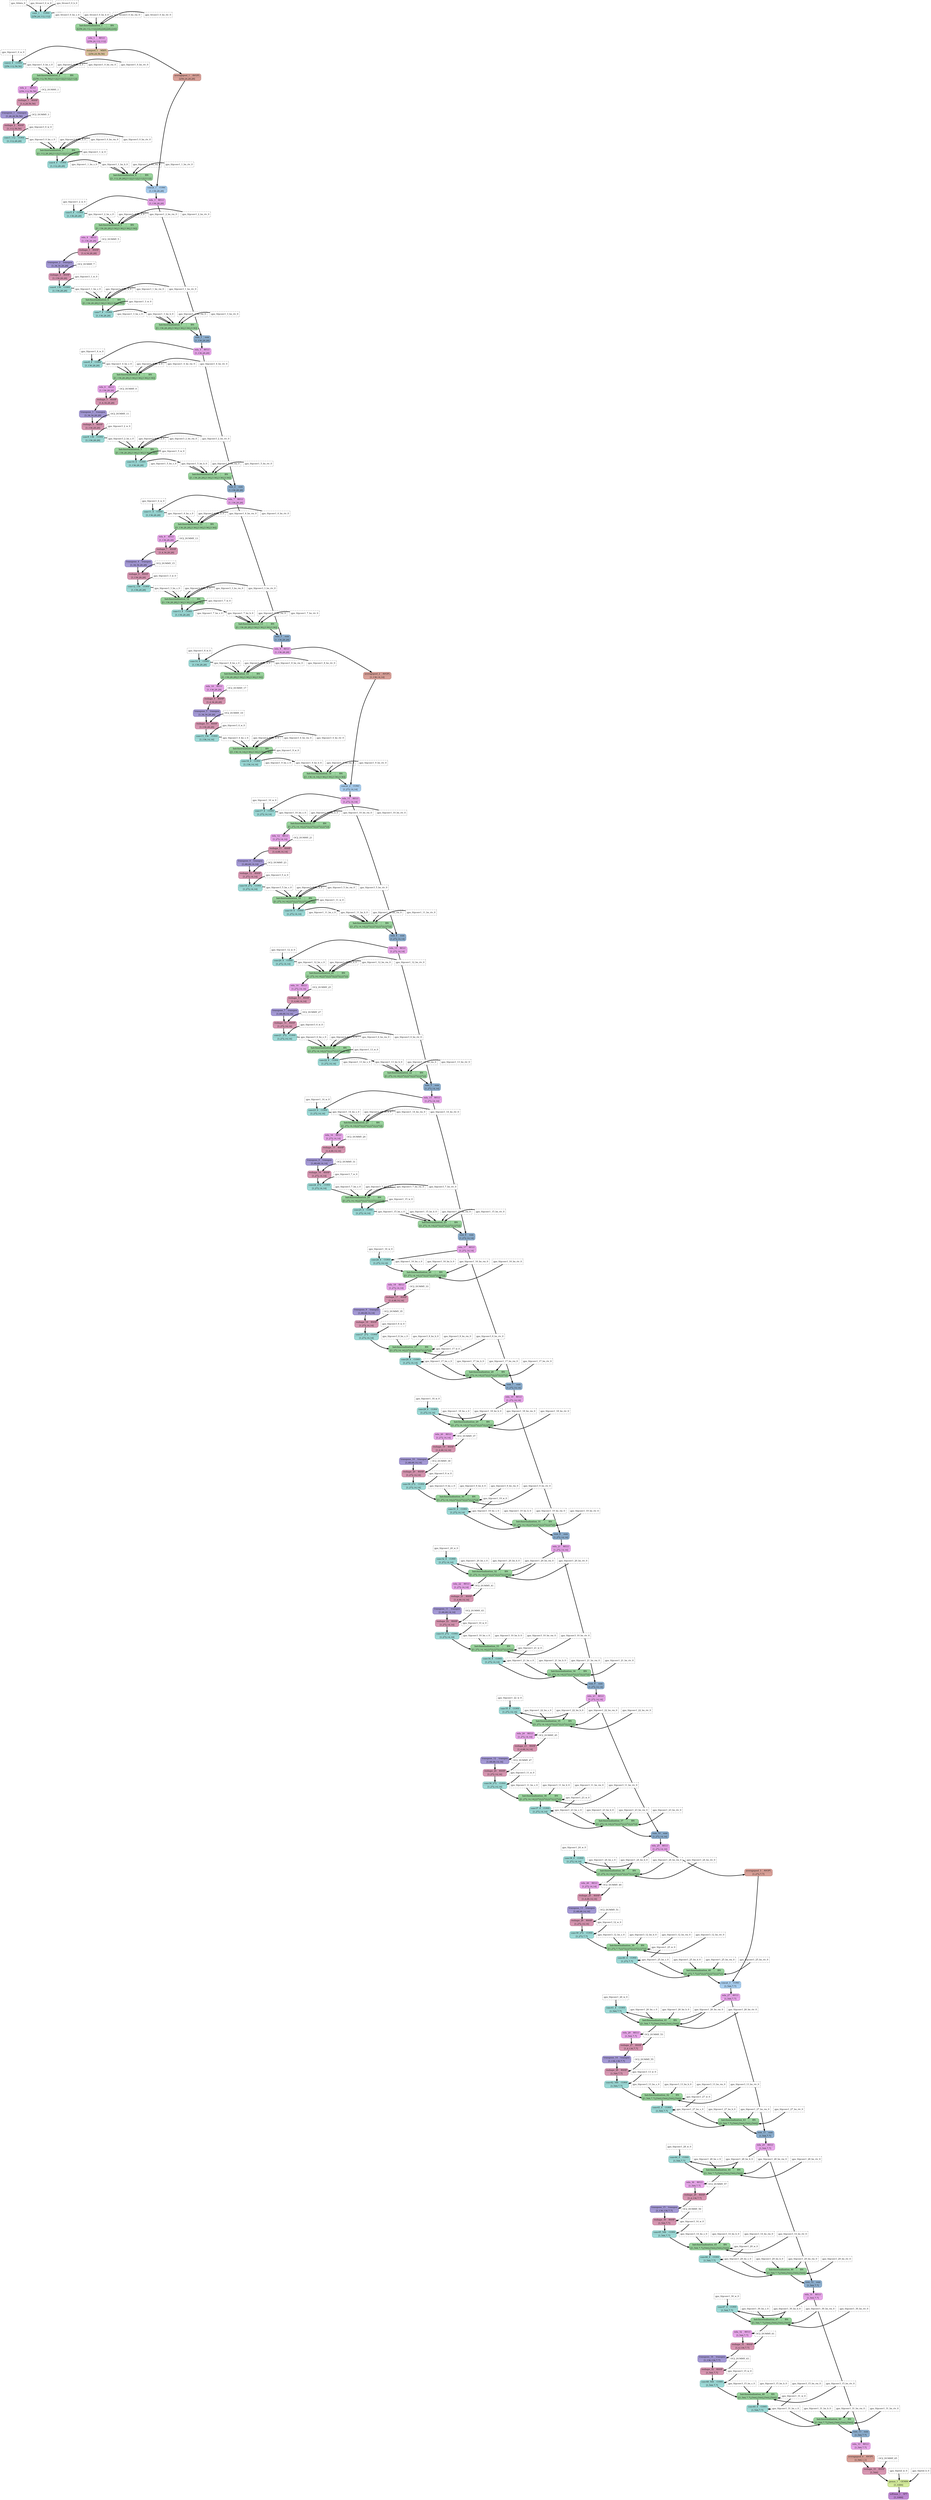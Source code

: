 strict digraph {
  graph [
    rankdir="TB"
    overlap=prism
    overlap_shrink=true
    splines=curved
  ];
  node [
    shape=Mrecord
  ];
  edge [
    penwidth=3
  ];

  // Node definitions.
  "gpu_0/data_0" [
    id=0
    name="gpu_0/data_0"
    type=constant_input
    label="gpu_0/data_0"
    inputs=""
    outputs=""
    shape=box
    style="filled,dashed"
    fillcolor="white"
  ];
  "gpu_0/conv3_0_w_0" [
    id=1
    name="gpu_0/conv3_0_w_0"
    type=constant_input
    label="gpu_0/conv3_0_w_0"
    inputs=""
    outputs=""
    shape=box
    style="filled,dashed"
    fillcolor="white"
  ];
  "gpu_0/conv3_0_b_0" [
    id=2
    name="gpu_0/conv3_0_b_0"
    type=constant_input
    label="gpu_0/conv3_0_b_0"
    inputs=""
    outputs=""
    shape=box
    style="filled,dashed"
    fillcolor="white"
  ];
  "gpu_0/conv3_0_1" [
    id=3
    name="gpu_0/conv3_0_1"
    type=Conv
    label="{ {conv_1  | CONV} | [256,24,112,112] }"
    inputs="gpu_0/data_0;gpu_0/conv3_0_w_0;gpu_0/conv3_0_b_0"
    outputs="gpu_0/conv3_0_1"
    penwidth=3
    style=filled
    color="#86c3c0"
    fontcolor="#000000"
    fillcolor="#9ddad7"
  ];
  "gpu_0/conv3_0_bn_s_0" [
    id=4
    name="gpu_0/conv3_0_bn_s_0"
    type=constant_input
    label="gpu_0/conv3_0_bn_s_0"
    inputs=""
    outputs=""
    shape=box
    style="filled,dashed"
    fillcolor="white"
  ];
  "gpu_0/conv3_0_bn_b_0" [
    id=5
    name="gpu_0/conv3_0_bn_b_0"
    type=constant_input
    label="gpu_0/conv3_0_bn_b_0"
    inputs=""
    outputs=""
    shape=box
    style="filled,dashed"
    fillcolor="white"
  ];
  "gpu_0/conv3_0_bn_rm_0" [
    id=6
    name="gpu_0/conv3_0_bn_rm_0"
    type=constant_input
    label="gpu_0/conv3_0_bn_rm_0"
    inputs=""
    outputs=""
    shape=box
    style="filled,dashed"
    fillcolor="white"
  ];
  "gpu_0/conv3_0_bn_riv_0" [
    id=7
    name="gpu_0/conv3_0_bn_riv_0"
    type=constant_input
    label="gpu_0/conv3_0_bn_riv_0"
    inputs=""
    outputs=""
    shape=box
    style="filled,dashed"
    fillcolor="white"
  ];
  "gpu_0/conv3_0_bn_1" [
    id=8
    name="gpu_0/conv3_0_bn_1"
    type=BatchNormalization
    label="{ {batchnormalization_1  | BN} | [[256,24,112,112],[24],[24],[24],[24]] }"
    inputs="gpu_0/conv3_0_1;gpu_0/conv3_0_bn_s_0;gpu_0/conv3_0_bn_b_0;gpu_0/conv3_0_bn_rm_0;gpu_0/conv3_0_bn_riv_0"
    outputs="gpu_0/conv3_0_bn_1"
    penwidth=3
    style=filled
    color="#85bd89"
    fontcolor="#000000"
    fillcolor="#9ad39d"
  ];
  "gpu_0/conv3_0_bn_2" [
    id=9
    name="gpu_0/conv3_0_bn_2"
    type=Relu
    label="{ {relu_1  | RELU} | [256,24,112,112] }"
    inputs="gpu_0/conv3_0_bn_1"
    outputs="gpu_0/conv3_0_bn_2"
    penwidth=3
    style=filled
    color="#d393d5"
    fontcolor="#000000"
    fillcolor="#e9a8eb"
  ];
  "gpu_0/pool_0_1" [
    id=10
    name="gpu_0/pool_0_1"
    type=MaxPool
    label="{ {maxpool_1  | MXPL} | [256,24,56,56] }"
    inputs="gpu_0/conv3_0_bn_2"
    outputs="gpu_0/pool_0_1"
    penwidth=3
    style=filled
    color="#dda0b1"
    fontcolor="#000000"
    fillcolor="#d8c598"
  ];
  "gpu_0/gconv1_0_w_0" [
    id=11
    name="gpu_0/gconv1_0_w_0"
    type=constant_input
    label="gpu_0/gconv1_0_w_0"
    inputs=""
    outputs=""
    shape=box
    style="filled,dashed"
    fillcolor="white"
  ];
  "gpu_0/gconv1_0_1" [
    id=12
    name="gpu_0/gconv1_0_1"
    type=Conv
    label="{ {conv2_4  | CONV} | [256,112,56,56] }"
    inputs="gpu_0/pool_0_1;gpu_0/gconv1_0_w_0"
    outputs="gpu_0/gconv1_0_1"
    penwidth=3
    style=filled
    color="#86c3c0"
    fontcolor="#000000"
    fillcolor="#9ddad7"
  ];
  "gpu_0/gconv1_0_bn_s_0" [
    id=13
    name="gpu_0/gconv1_0_bn_s_0"
    type=constant_input
    label="gpu_0/gconv1_0_bn_s_0"
    inputs=""
    outputs=""
    shape=box
    style="filled,dashed"
    fillcolor="white"
  ];
  "gpu_0/gconv1_0_bn_b_0" [
    id=14
    name="gpu_0/gconv1_0_bn_b_0"
    type=constant_input
    label="gpu_0/gconv1_0_bn_b_0"
    inputs=""
    outputs=""
    shape=box
    style="filled,dashed"
    fillcolor="white"
  ];
  "gpu_0/gconv1_0_bn_rm_0" [
    id=15
    name="gpu_0/gconv1_0_bn_rm_0"
    type=constant_input
    label="gpu_0/gconv1_0_bn_rm_0"
    inputs=""
    outputs=""
    shape=box
    style="filled,dashed"
    fillcolor="white"
  ];
  "gpu_0/gconv1_0_bn_riv_0" [
    id=16
    name="gpu_0/gconv1_0_bn_riv_0"
    type=constant_input
    label="gpu_0/gconv1_0_bn_riv_0"
    inputs=""
    outputs=""
    shape=box
    style="filled,dashed"
    fillcolor="white"
  ];
  "gpu_0/gconv1_0_bn_1" [
    id=17
    name="gpu_0/gconv1_0_bn_1"
    type=BatchNormalization
    label="{ {batchnormalization_2  | BN} | [[256,112,56,56],[112],[112],[112],[112]] }"
    inputs="gpu_0/gconv1_0_1;gpu_0/gconv1_0_bn_s_0;gpu_0/gconv1_0_bn_b_0;gpu_0/gconv1_0_bn_rm_0;gpu_0/gconv1_0_bn_riv_0"
    outputs="gpu_0/gconv1_0_bn_1"
    penwidth=3
    style=filled
    color="#85bd89"
    fontcolor="#000000"
    fillcolor="#9ad39d"
  ];
  "gpu_0/gconv1_0_bn_2" [
    id=18
    name="gpu_0/gconv1_0_bn_2"
    type=Relu
    label="{ {relu_2  | RELU} | [256,112,56,56] }"
    inputs="gpu_0/gconv1_0_bn_1"
    outputs="gpu_0/gconv1_0_bn_2"
    penwidth=3
    style=filled
    color="#d393d5"
    fontcolor="#000000"
    fillcolor="#e9a8eb"
  ];
  "OC2_DUMMY_1" [
    id=19
    name="OC2_DUMMY_1"
    type=constant_input
    label="OC2_DUMMY_1"
    inputs=""
    outputs=""
    shape=box
    style="filled,dashed"
    fillcolor="white"
  ];
  "OC2_DUMMY_0" [
    id=20
    name="OC2_DUMMY_0"
    type=Reshape
    label="{ {reshape_1  | RSHP} | [1,4,28,56,56] }"
    inputs="gpu_0/gconv1_0_bn_2;OC2_DUMMY_1"
    outputs="OC2_DUMMY_0"
    penwidth=3
    style=filled
    color="#c3849f"
    fontcolor="#000000"
    fillcolor="#d796b1"
  ];
  "OC2_DUMMY_2" [
    id=21
    name="OC2_DUMMY_2"
    type=Transpose
    label="{ {transpose_1  | transpos} | [1,28,28,56,56] }"
    inputs="OC2_DUMMY_0"
    outputs="OC2_DUMMY_2"
    penwidth=3
    style=filled
    color="#9288c2"
    fontcolor="#000000"
    fillcolor="#a499d5"
  ];
  "OC2_DUMMY_3" [
    id=22
    name="OC2_DUMMY_3"
    type=constant_input
    label="OC2_DUMMY_3"
    inputs=""
    outputs=""
    shape=box
    style="filled,dashed"
    fillcolor="white"
  ];
  "gpu_0/shuffle_0_1" [
    id=23
    name="gpu_0/shuffle_0_1"
    type=Reshape
    label="{ {reshape_2  | RSHP} | [1,112,56,56] }"
    inputs="OC2_DUMMY_2;OC2_DUMMY_3"
    outputs="gpu_0/shuffle_0_1"
    penwidth=3
    style=filled
    color="#c3849f"
    fontcolor="#000000"
    fillcolor="#d796b1"
  ];
  "gpu_0/gconv3_0_w_0" [
    id=24
    name="gpu_0/gconv3_0_w_0"
    type=constant_input
    label="gpu_0/gconv3_0_w_0"
    inputs=""
    outputs=""
    shape=box
    style="filled,dashed"
    fillcolor="white"
  ];
  "gpu_0/gconv3_0_1" [
    id=25
    name="gpu_0/gconv3_0_1"
    type=Conv
    label="{ {conv3_112  | CONV} | [1,112,28,28] }"
    inputs="gpu_0/shuffle_0_1;gpu_0/gconv3_0_w_0"
    outputs="gpu_0/gconv3_0_1"
    penwidth=3
    style=filled
    color="#86c3c0"
    fontcolor="#000000"
    fillcolor="#9ddad7"
  ];
  "gpu_0/gconv3_0_bn_s_0" [
    id=26
    name="gpu_0/gconv3_0_bn_s_0"
    type=constant_input
    label="gpu_0/gconv3_0_bn_s_0"
    inputs=""
    outputs=""
    shape=box
    style="filled,dashed"
    fillcolor="white"
  ];
  "gpu_0/gconv3_0_bn_b_0" [
    id=27
    name="gpu_0/gconv3_0_bn_b_0"
    type=constant_input
    label="gpu_0/gconv3_0_bn_b_0"
    inputs=""
    outputs=""
    shape=box
    style="filled,dashed"
    fillcolor="white"
  ];
  "gpu_0/gconv3_0_bn_rm_0" [
    id=28
    name="gpu_0/gconv3_0_bn_rm_0"
    type=constant_input
    label="gpu_0/gconv3_0_bn_rm_0"
    inputs=""
    outputs=""
    shape=box
    style="filled,dashed"
    fillcolor="white"
  ];
  "gpu_0/gconv3_0_bn_riv_0" [
    id=29
    name="gpu_0/gconv3_0_bn_riv_0"
    type=constant_input
    label="gpu_0/gconv3_0_bn_riv_0"
    inputs=""
    outputs=""
    shape=box
    style="filled,dashed"
    fillcolor="white"
  ];
  "gpu_0/gconv3_0_bn_1" [
    id=30
    name="gpu_0/gconv3_0_bn_1"
    type=BatchNormalization
    label="{ {batchnormalization_3  | BN} | [[1,112,28,28],[112],[112],[112],[112]] }"
    inputs="gpu_0/gconv3_0_1;gpu_0/gconv3_0_bn_s_0;gpu_0/gconv3_0_bn_b_0;gpu_0/gconv3_0_bn_rm_0;gpu_0/gconv3_0_bn_riv_0"
    outputs="gpu_0/gconv3_0_bn_1"
    penwidth=3
    style=filled
    color="#85bd89"
    fontcolor="#000000"
    fillcolor="#9ad39d"
  ];
  "gpu_0/gconv1_1_w_0" [
    id=31
    name="gpu_0/gconv1_1_w_0"
    type=constant_input
    label="gpu_0/gconv1_1_w_0"
    inputs=""
    outputs=""
    shape=box
    style="filled,dashed"
    fillcolor="white"
  ];
  "gpu_0/gconv1_1_1" [
    id=32
    name="gpu_0/gconv1_1_1"
    type=Conv
    label="{ {conv4_4  | CONV} | [1,112,28,28] }"
    inputs="gpu_0/gconv3_0_bn_1;gpu_0/gconv1_1_w_0"
    outputs="gpu_0/gconv1_1_1"
    penwidth=3
    style=filled
    color="#86c3c0"
    fontcolor="#000000"
    fillcolor="#9ddad7"
  ];
  "gpu_0/gconv1_1_bn_s_0" [
    id=33
    name="gpu_0/gconv1_1_bn_s_0"
    type=constant_input
    label="gpu_0/gconv1_1_bn_s_0"
    inputs=""
    outputs=""
    shape=box
    style="filled,dashed"
    fillcolor="white"
  ];
  "gpu_0/gconv1_1_bn_b_0" [
    id=34
    name="gpu_0/gconv1_1_bn_b_0"
    type=constant_input
    label="gpu_0/gconv1_1_bn_b_0"
    inputs=""
    outputs=""
    shape=box
    style="filled,dashed"
    fillcolor="white"
  ];
  "gpu_0/gconv1_1_bn_rm_0" [
    id=35
    name="gpu_0/gconv1_1_bn_rm_0"
    type=constant_input
    label="gpu_0/gconv1_1_bn_rm_0"
    inputs=""
    outputs=""
    shape=box
    style="filled,dashed"
    fillcolor="white"
  ];
  "gpu_0/gconv1_1_bn_riv_0" [
    id=36
    name="gpu_0/gconv1_1_bn_riv_0"
    type=constant_input
    label="gpu_0/gconv1_1_bn_riv_0"
    inputs=""
    outputs=""
    shape=box
    style="filled,dashed"
    fillcolor="white"
  ];
  "gpu_0/gconv1_1_bn_1" [
    id=37
    name="gpu_0/gconv1_1_bn_1"
    type=BatchNormalization
    label="{ {batchnormalization_4  | BN} | [[1,112,28,28],[112],[112],[112],[112]] }"
    inputs="gpu_0/gconv1_1_1;gpu_0/gconv1_1_bn_s_0;gpu_0/gconv1_1_bn_b_0;gpu_0/gconv1_1_bn_rm_0;gpu_0/gconv1_1_bn_riv_0"
    outputs="gpu_0/gconv1_1_bn_1"
    penwidth=3
    style=filled
    color="#85bd89"
    fontcolor="#000000"
    fillcolor="#9ad39d"
  ];
  "gpu_0/pool_1_1" [
    id=38
    name="gpu_0/pool_1_1"
    type=AveragePool
    label="{ {averagepool_1  | AVGPL} | [256,24,28,28] }"
    inputs="gpu_0/pool_0_1"
    outputs="gpu_0/pool_1_1"
    penwidth=3
    style=filled
    color="#c58e86"
    fontcolor="#000000"
    fillcolor="#d9a199"
  ];
  "gpu_0/block0_1" [
    id=39
    name="gpu_0/block0_1"
    type=Concat
    label="{ {concat_1  | CONC} | [1,136,28,28] }"
    inputs="gpu_0/gconv1_1_bn_1;gpu_0/pool_1_1"
    outputs="gpu_0/block0_1"
    penwidth=3
    style=filled
    color="#94b9d9"
    fontcolor="#000000"
    fillcolor="#aacff0"
  ];
  "gpu_0/block0_2" [
    id=40
    name="gpu_0/block0_2"
    type=Relu
    label="{ {relu_3  | RELU} | [1,136,28,28] }"
    inputs="gpu_0/block0_1"
    outputs="gpu_0/block0_2"
    penwidth=3
    style=filled
    color="#d393d5"
    fontcolor="#000000"
    fillcolor="#e9a8eb"
  ];
  "gpu_0/gconv1_2_w_0" [
    id=41
    name="gpu_0/gconv1_2_w_0"
    type=constant_input
    label="gpu_0/gconv1_2_w_0"
    inputs=""
    outputs=""
    shape=box
    style="filled,dashed"
    fillcolor="white"
  ];
  "gpu_0/gconv1_2_1" [
    id=42
    name="gpu_0/gconv1_2_1"
    type=Conv
    label="{ {conv5_4  | CONV} | [1,136,28,28] }"
    inputs="gpu_0/block0_2;gpu_0/gconv1_2_w_0"
    outputs="gpu_0/gconv1_2_1"
    penwidth=3
    style=filled
    color="#86c3c0"
    fontcolor="#000000"
    fillcolor="#9ddad7"
  ];
  "gpu_0/gconv1_2_bn_s_0" [
    id=43
    name="gpu_0/gconv1_2_bn_s_0"
    type=constant_input
    label="gpu_0/gconv1_2_bn_s_0"
    inputs=""
    outputs=""
    shape=box
    style="filled,dashed"
    fillcolor="white"
  ];
  "gpu_0/gconv1_2_bn_b_0" [
    id=44
    name="gpu_0/gconv1_2_bn_b_0"
    type=constant_input
    label="gpu_0/gconv1_2_bn_b_0"
    inputs=""
    outputs=""
    shape=box
    style="filled,dashed"
    fillcolor="white"
  ];
  "gpu_0/gconv1_2_bn_rm_0" [
    id=45
    name="gpu_0/gconv1_2_bn_rm_0"
    type=constant_input
    label="gpu_0/gconv1_2_bn_rm_0"
    inputs=""
    outputs=""
    shape=box
    style="filled,dashed"
    fillcolor="white"
  ];
  "gpu_0/gconv1_2_bn_riv_0" [
    id=46
    name="gpu_0/gconv1_2_bn_riv_0"
    type=constant_input
    label="gpu_0/gconv1_2_bn_riv_0"
    inputs=""
    outputs=""
    shape=box
    style="filled,dashed"
    fillcolor="white"
  ];
  "gpu_0/gconv1_2_bn_1" [
    id=47
    name="gpu_0/gconv1_2_bn_1"
    type=BatchNormalization
    label="{ {batchnormalization_5  | BN} | [[1,136,28,28],[136],[136],[136],[136]] }"
    inputs="gpu_0/gconv1_2_1;gpu_0/gconv1_2_bn_s_0;gpu_0/gconv1_2_bn_b_0;gpu_0/gconv1_2_bn_rm_0;gpu_0/gconv1_2_bn_riv_0"
    outputs="gpu_0/gconv1_2_bn_1"
    penwidth=3
    style=filled
    color="#85bd89"
    fontcolor="#000000"
    fillcolor="#9ad39d"
  ];
  "gpu_0/gconv1_2_bn_2" [
    id=48
    name="gpu_0/gconv1_2_bn_2"
    type=Relu
    label="{ {relu_4  | RELU} | [1,136,28,28] }"
    inputs="gpu_0/gconv1_2_bn_1"
    outputs="gpu_0/gconv1_2_bn_2"
    penwidth=3
    style=filled
    color="#d393d5"
    fontcolor="#000000"
    fillcolor="#e9a8eb"
  ];
  "OC2_DUMMY_5" [
    id=49
    name="OC2_DUMMY_5"
    type=constant_input
    label="OC2_DUMMY_5"
    inputs=""
    outputs=""
    shape=box
    style="filled,dashed"
    fillcolor="white"
  ];
  "OC2_DUMMY_4" [
    id=50
    name="OC2_DUMMY_4"
    type=Reshape
    label="{ {reshape_3  | RSHP} | [1,4,34,28,28] }"
    inputs="gpu_0/gconv1_2_bn_2;OC2_DUMMY_5"
    outputs="OC2_DUMMY_4"
    penwidth=3
    style=filled
    color="#c3849f"
    fontcolor="#000000"
    fillcolor="#d796b1"
  ];
  "OC2_DUMMY_6" [
    id=51
    name="OC2_DUMMY_6"
    type=Transpose
    label="{ {transpose_2  | transpos} | [1,34,34,28,28] }"
    inputs="OC2_DUMMY_4"
    outputs="OC2_DUMMY_6"
    penwidth=3
    style=filled
    color="#9288c2"
    fontcolor="#000000"
    fillcolor="#a499d5"
  ];
  "OC2_DUMMY_7" [
    id=52
    name="OC2_DUMMY_7"
    type=constant_input
    label="OC2_DUMMY_7"
    inputs=""
    outputs=""
    shape=box
    style="filled,dashed"
    fillcolor="white"
  ];
  "gpu_0/shuffle_1_1" [
    id=53
    name="gpu_0/shuffle_1_1"
    type=Reshape
    label="{ {reshape_4  | RSHP} | [1,136,28,28] }"
    inputs="OC2_DUMMY_6;OC2_DUMMY_7"
    outputs="gpu_0/shuffle_1_1"
    penwidth=3
    style=filled
    color="#c3849f"
    fontcolor="#000000"
    fillcolor="#d796b1"
  ];
  "gpu_0/gconv3_1_w_0" [
    id=54
    name="gpu_0/gconv3_1_w_0"
    type=constant_input
    label="gpu_0/gconv3_1_w_0"
    inputs=""
    outputs=""
    shape=box
    style="filled,dashed"
    fillcolor="white"
  ];
  "gpu_0/gconv3_1_1" [
    id=55
    name="gpu_0/gconv3_1_1"
    type=Conv
    label="{ {conv6_136  | CONV} | [1,136,28,28] }"
    inputs="gpu_0/shuffle_1_1;gpu_0/gconv3_1_w_0"
    outputs="gpu_0/gconv3_1_1"
    penwidth=3
    style=filled
    color="#86c3c0"
    fontcolor="#000000"
    fillcolor="#9ddad7"
  ];
  "gpu_0/gconv3_1_bn_s_0" [
    id=56
    name="gpu_0/gconv3_1_bn_s_0"
    type=constant_input
    label="gpu_0/gconv3_1_bn_s_0"
    inputs=""
    outputs=""
    shape=box
    style="filled,dashed"
    fillcolor="white"
  ];
  "gpu_0/gconv3_1_bn_b_0" [
    id=57
    name="gpu_0/gconv3_1_bn_b_0"
    type=constant_input
    label="gpu_0/gconv3_1_bn_b_0"
    inputs=""
    outputs=""
    shape=box
    style="filled,dashed"
    fillcolor="white"
  ];
  "gpu_0/gconv3_1_bn_rm_0" [
    id=58
    name="gpu_0/gconv3_1_bn_rm_0"
    type=constant_input
    label="gpu_0/gconv3_1_bn_rm_0"
    inputs=""
    outputs=""
    shape=box
    style="filled,dashed"
    fillcolor="white"
  ];
  "gpu_0/gconv3_1_bn_riv_0" [
    id=59
    name="gpu_0/gconv3_1_bn_riv_0"
    type=constant_input
    label="gpu_0/gconv3_1_bn_riv_0"
    inputs=""
    outputs=""
    shape=box
    style="filled,dashed"
    fillcolor="white"
  ];
  "gpu_0/gconv3_1_bn_1" [
    id=60
    name="gpu_0/gconv3_1_bn_1"
    type=BatchNormalization
    label="{ {batchnormalization_6  | BN} | [[1,136,28,28],[136],[136],[136],[136]] }"
    inputs="gpu_0/gconv3_1_1;gpu_0/gconv3_1_bn_s_0;gpu_0/gconv3_1_bn_b_0;gpu_0/gconv3_1_bn_rm_0;gpu_0/gconv3_1_bn_riv_0"
    outputs="gpu_0/gconv3_1_bn_1"
    penwidth=3
    style=filled
    color="#85bd89"
    fontcolor="#000000"
    fillcolor="#9ad39d"
  ];
  "gpu_0/gconv1_3_w_0" [
    id=61
    name="gpu_0/gconv1_3_w_0"
    type=constant_input
    label="gpu_0/gconv1_3_w_0"
    inputs=""
    outputs=""
    shape=box
    style="filled,dashed"
    fillcolor="white"
  ];
  "gpu_0/gconv1_3_1" [
    id=62
    name="gpu_0/gconv1_3_1"
    type=Conv
    label="{ {conv7_4  | CONV} | [1,136,28,28] }"
    inputs="gpu_0/gconv3_1_bn_1;gpu_0/gconv1_3_w_0"
    outputs="gpu_0/gconv1_3_1"
    penwidth=3
    style=filled
    color="#86c3c0"
    fontcolor="#000000"
    fillcolor="#9ddad7"
  ];
  "gpu_0/gconv1_3_bn_s_0" [
    id=63
    name="gpu_0/gconv1_3_bn_s_0"
    type=constant_input
    label="gpu_0/gconv1_3_bn_s_0"
    inputs=""
    outputs=""
    shape=box
    style="filled,dashed"
    fillcolor="white"
  ];
  "gpu_0/gconv1_3_bn_b_0" [
    id=64
    name="gpu_0/gconv1_3_bn_b_0"
    type=constant_input
    label="gpu_0/gconv1_3_bn_b_0"
    inputs=""
    outputs=""
    shape=box
    style="filled,dashed"
    fillcolor="white"
  ];
  "gpu_0/gconv1_3_bn_rm_0" [
    id=65
    name="gpu_0/gconv1_3_bn_rm_0"
    type=constant_input
    label="gpu_0/gconv1_3_bn_rm_0"
    inputs=""
    outputs=""
    shape=box
    style="filled,dashed"
    fillcolor="white"
  ];
  "gpu_0/gconv1_3_bn_riv_0" [
    id=66
    name="gpu_0/gconv1_3_bn_riv_0"
    type=constant_input
    label="gpu_0/gconv1_3_bn_riv_0"
    inputs=""
    outputs=""
    shape=box
    style="filled,dashed"
    fillcolor="white"
  ];
  "gpu_0/gconv1_3_bn_1" [
    id=67
    name="gpu_0/gconv1_3_bn_1"
    type=BatchNormalization
    label="{ {batchnormalization_7  | BN} | [[1,136,28,28],[136],[136],[136],[136]] }"
    inputs="gpu_0/gconv1_3_1;gpu_0/gconv1_3_bn_s_0;gpu_0/gconv1_3_bn_b_0;gpu_0/gconv1_3_bn_rm_0;gpu_0/gconv1_3_bn_riv_0"
    outputs="gpu_0/gconv1_3_bn_1"
    penwidth=3
    style=filled
    color="#85bd89"
    fontcolor="#000000"
    fillcolor="#9ad39d"
  ];
  "gpu_0/block1_1" [
    id=68
    name="gpu_0/block1_1"
    type=Sum
    label="{ {sum_1  | sum} | [1,136,28,28] }"
    inputs="gpu_0/gconv1_3_bn_1;gpu_0/block0_2"
    outputs="gpu_0/block1_1"
    penwidth=3
    style=filled
    color="#7b9dbd"
    fontcolor="#000000"
    fillcolor="#8eb0d0"
  ];
  "gpu_0/block1_2" [
    id=69
    name="gpu_0/block1_2"
    type=Relu
    label="{ {relu_5  | RELU} | [1,136,28,28] }"
    inputs="gpu_0/block1_1"
    outputs="gpu_0/block1_2"
    penwidth=3
    style=filled
    color="#d393d5"
    fontcolor="#000000"
    fillcolor="#e9a8eb"
  ];
  "gpu_0/gconv1_4_w_0" [
    id=70
    name="gpu_0/gconv1_4_w_0"
    type=constant_input
    label="gpu_0/gconv1_4_w_0"
    inputs=""
    outputs=""
    shape=box
    style="filled,dashed"
    fillcolor="white"
  ];
  "gpu_0/gconv1_4_1" [
    id=71
    name="gpu_0/gconv1_4_1"
    type=Conv
    label="{ {conv8_4  | CONV} | [1,136,28,28] }"
    inputs="gpu_0/block1_2;gpu_0/gconv1_4_w_0"
    outputs="gpu_0/gconv1_4_1"
    penwidth=3
    style=filled
    color="#86c3c0"
    fontcolor="#000000"
    fillcolor="#9ddad7"
  ];
  "gpu_0/gconv1_4_bn_s_0" [
    id=72
    name="gpu_0/gconv1_4_bn_s_0"
    type=constant_input
    label="gpu_0/gconv1_4_bn_s_0"
    inputs=""
    outputs=""
    shape=box
    style="filled,dashed"
    fillcolor="white"
  ];
  "gpu_0/gconv1_4_bn_b_0" [
    id=73
    name="gpu_0/gconv1_4_bn_b_0"
    type=constant_input
    label="gpu_0/gconv1_4_bn_b_0"
    inputs=""
    outputs=""
    shape=box
    style="filled,dashed"
    fillcolor="white"
  ];
  "gpu_0/gconv1_4_bn_rm_0" [
    id=74
    name="gpu_0/gconv1_4_bn_rm_0"
    type=constant_input
    label="gpu_0/gconv1_4_bn_rm_0"
    inputs=""
    outputs=""
    shape=box
    style="filled,dashed"
    fillcolor="white"
  ];
  "gpu_0/gconv1_4_bn_riv_0" [
    id=75
    name="gpu_0/gconv1_4_bn_riv_0"
    type=constant_input
    label="gpu_0/gconv1_4_bn_riv_0"
    inputs=""
    outputs=""
    shape=box
    style="filled,dashed"
    fillcolor="white"
  ];
  "gpu_0/gconv1_4_bn_1" [
    id=76
    name="gpu_0/gconv1_4_bn_1"
    type=BatchNormalization
    label="{ {batchnormalization_8  | BN} | [[1,136,28,28],[136],[136],[136],[136]] }"
    inputs="gpu_0/gconv1_4_1;gpu_0/gconv1_4_bn_s_0;gpu_0/gconv1_4_bn_b_0;gpu_0/gconv1_4_bn_rm_0;gpu_0/gconv1_4_bn_riv_0"
    outputs="gpu_0/gconv1_4_bn_1"
    penwidth=3
    style=filled
    color="#85bd89"
    fontcolor="#000000"
    fillcolor="#9ad39d"
  ];
  "gpu_0/gconv1_4_bn_2" [
    id=77
    name="gpu_0/gconv1_4_bn_2"
    type=Relu
    label="{ {relu_6  | RELU} | [1,136,28,28] }"
    inputs="gpu_0/gconv1_4_bn_1"
    outputs="gpu_0/gconv1_4_bn_2"
    penwidth=3
    style=filled
    color="#d393d5"
    fontcolor="#000000"
    fillcolor="#e9a8eb"
  ];
  "OC2_DUMMY_9" [
    id=78
    name="OC2_DUMMY_9"
    type=constant_input
    label="OC2_DUMMY_9"
    inputs=""
    outputs=""
    shape=box
    style="filled,dashed"
    fillcolor="white"
  ];
  "OC2_DUMMY_8" [
    id=79
    name="OC2_DUMMY_8"
    type=Reshape
    label="{ {reshape_5  | RSHP} | [1,4,34,28,28] }"
    inputs="gpu_0/gconv1_4_bn_2;OC2_DUMMY_9"
    outputs="OC2_DUMMY_8"
    penwidth=3
    style=filled
    color="#c3849f"
    fontcolor="#000000"
    fillcolor="#d796b1"
  ];
  "OC2_DUMMY_10" [
    id=80
    name="OC2_DUMMY_10"
    type=Transpose
    label="{ {transpose_3  | transpos} | [1,34,34,28,28] }"
    inputs="OC2_DUMMY_8"
    outputs="OC2_DUMMY_10"
    penwidth=3
    style=filled
    color="#9288c2"
    fontcolor="#000000"
    fillcolor="#a499d5"
  ];
  "OC2_DUMMY_11" [
    id=81
    name="OC2_DUMMY_11"
    type=constant_input
    label="OC2_DUMMY_11"
    inputs=""
    outputs=""
    shape=box
    style="filled,dashed"
    fillcolor="white"
  ];
  "gpu_0/shuffle_2_1" [
    id=82
    name="gpu_0/shuffle_2_1"
    type=Reshape
    label="{ {reshape_6  | RSHP} | [1,136,28,28] }"
    inputs="OC2_DUMMY_10;OC2_DUMMY_11"
    outputs="gpu_0/shuffle_2_1"
    penwidth=3
    style=filled
    color="#c3849f"
    fontcolor="#000000"
    fillcolor="#d796b1"
  ];
  "gpu_0/gconv3_2_w_0" [
    id=83
    name="gpu_0/gconv3_2_w_0"
    type=constant_input
    label="gpu_0/gconv3_2_w_0"
    inputs=""
    outputs=""
    shape=box
    style="filled,dashed"
    fillcolor="white"
  ];
  "gpu_0/gconv3_2_1" [
    id=84
    name="gpu_0/gconv3_2_1"
    type=Conv
    label="{ {conv9_136  | CONV} | [1,136,28,28] }"
    inputs="gpu_0/shuffle_2_1;gpu_0/gconv3_2_w_0"
    outputs="gpu_0/gconv3_2_1"
    penwidth=3
    style=filled
    color="#86c3c0"
    fontcolor="#000000"
    fillcolor="#9ddad7"
  ];
  "gpu_0/gconv3_2_bn_s_0" [
    id=85
    name="gpu_0/gconv3_2_bn_s_0"
    type=constant_input
    label="gpu_0/gconv3_2_bn_s_0"
    inputs=""
    outputs=""
    shape=box
    style="filled,dashed"
    fillcolor="white"
  ];
  "gpu_0/gconv3_2_bn_b_0" [
    id=86
    name="gpu_0/gconv3_2_bn_b_0"
    type=constant_input
    label="gpu_0/gconv3_2_bn_b_0"
    inputs=""
    outputs=""
    shape=box
    style="filled,dashed"
    fillcolor="white"
  ];
  "gpu_0/gconv3_2_bn_rm_0" [
    id=87
    name="gpu_0/gconv3_2_bn_rm_0"
    type=constant_input
    label="gpu_0/gconv3_2_bn_rm_0"
    inputs=""
    outputs=""
    shape=box
    style="filled,dashed"
    fillcolor="white"
  ];
  "gpu_0/gconv3_2_bn_riv_0" [
    id=88
    name="gpu_0/gconv3_2_bn_riv_0"
    type=constant_input
    label="gpu_0/gconv3_2_bn_riv_0"
    inputs=""
    outputs=""
    shape=box
    style="filled,dashed"
    fillcolor="white"
  ];
  "gpu_0/gconv3_2_bn_1" [
    id=89
    name="gpu_0/gconv3_2_bn_1"
    type=BatchNormalization
    label="{ {batchnormalization_9  | BN} | [[1,136,28,28],[136],[136],[136],[136]] }"
    inputs="gpu_0/gconv3_2_1;gpu_0/gconv3_2_bn_s_0;gpu_0/gconv3_2_bn_b_0;gpu_0/gconv3_2_bn_rm_0;gpu_0/gconv3_2_bn_riv_0"
    outputs="gpu_0/gconv3_2_bn_1"
    penwidth=3
    style=filled
    color="#85bd89"
    fontcolor="#000000"
    fillcolor="#9ad39d"
  ];
  "gpu_0/gconv1_5_w_0" [
    id=90
    name="gpu_0/gconv1_5_w_0"
    type=constant_input
    label="gpu_0/gconv1_5_w_0"
    inputs=""
    outputs=""
    shape=box
    style="filled,dashed"
    fillcolor="white"
  ];
  "gpu_0/gconv1_5_1" [
    id=91
    name="gpu_0/gconv1_5_1"
    type=Conv
    label="{ {conv10_4  | CONV} | [1,136,28,28] }"
    inputs="gpu_0/gconv3_2_bn_1;gpu_0/gconv1_5_w_0"
    outputs="gpu_0/gconv1_5_1"
    penwidth=3
    style=filled
    color="#86c3c0"
    fontcolor="#000000"
    fillcolor="#9ddad7"
  ];
  "gpu_0/gconv1_5_bn_s_0" [
    id=92
    name="gpu_0/gconv1_5_bn_s_0"
    type=constant_input
    label="gpu_0/gconv1_5_bn_s_0"
    inputs=""
    outputs=""
    shape=box
    style="filled,dashed"
    fillcolor="white"
  ];
  "gpu_0/gconv1_5_bn_b_0" [
    id=93
    name="gpu_0/gconv1_5_bn_b_0"
    type=constant_input
    label="gpu_0/gconv1_5_bn_b_0"
    inputs=""
    outputs=""
    shape=box
    style="filled,dashed"
    fillcolor="white"
  ];
  "gpu_0/gconv1_5_bn_rm_0" [
    id=94
    name="gpu_0/gconv1_5_bn_rm_0"
    type=constant_input
    label="gpu_0/gconv1_5_bn_rm_0"
    inputs=""
    outputs=""
    shape=box
    style="filled,dashed"
    fillcolor="white"
  ];
  "gpu_0/gconv1_5_bn_riv_0" [
    id=95
    name="gpu_0/gconv1_5_bn_riv_0"
    type=constant_input
    label="gpu_0/gconv1_5_bn_riv_0"
    inputs=""
    outputs=""
    shape=box
    style="filled,dashed"
    fillcolor="white"
  ];
  "gpu_0/gconv1_5_bn_1" [
    id=96
    name="gpu_0/gconv1_5_bn_1"
    type=BatchNormalization
    label="{ {batchnormalization_10  | BN} | [[1,136,28,28],[136],[136],[136],[136]] }"
    inputs="gpu_0/gconv1_5_1;gpu_0/gconv1_5_bn_s_0;gpu_0/gconv1_5_bn_b_0;gpu_0/gconv1_5_bn_rm_0;gpu_0/gconv1_5_bn_riv_0"
    outputs="gpu_0/gconv1_5_bn_1"
    penwidth=3
    style=filled
    color="#85bd89"
    fontcolor="#000000"
    fillcolor="#9ad39d"
  ];
  "gpu_0/block2_1" [
    id=97
    name="gpu_0/block2_1"
    type=Sum
    label="{ {sum_2  | sum} | [1,136,28,28] }"
    inputs="gpu_0/gconv1_5_bn_1;gpu_0/block1_2"
    outputs="gpu_0/block2_1"
    penwidth=3
    style=filled
    color="#7b9dbd"
    fontcolor="#000000"
    fillcolor="#8eb0d0"
  ];
  "gpu_0/block2_2" [
    id=98
    name="gpu_0/block2_2"
    type=Relu
    label="{ {relu_7  | RELU} | [1,136,28,28] }"
    inputs="gpu_0/block2_1"
    outputs="gpu_0/block2_2"
    penwidth=3
    style=filled
    color="#d393d5"
    fontcolor="#000000"
    fillcolor="#e9a8eb"
  ];
  "gpu_0/gconv1_6_w_0" [
    id=99
    name="gpu_0/gconv1_6_w_0"
    type=constant_input
    label="gpu_0/gconv1_6_w_0"
    inputs=""
    outputs=""
    shape=box
    style="filled,dashed"
    fillcolor="white"
  ];
  "gpu_0/gconv1_6_1" [
    id=100
    name="gpu_0/gconv1_6_1"
    type=Conv
    label="{ {conv11_4  | CONV} | [1,136,28,28] }"
    inputs="gpu_0/block2_2;gpu_0/gconv1_6_w_0"
    outputs="gpu_0/gconv1_6_1"
    penwidth=3
    style=filled
    color="#86c3c0"
    fontcolor="#000000"
    fillcolor="#9ddad7"
  ];
  "gpu_0/gconv1_6_bn_s_0" [
    id=101
    name="gpu_0/gconv1_6_bn_s_0"
    type=constant_input
    label="gpu_0/gconv1_6_bn_s_0"
    inputs=""
    outputs=""
    shape=box
    style="filled,dashed"
    fillcolor="white"
  ];
  "gpu_0/gconv1_6_bn_b_0" [
    id=102
    name="gpu_0/gconv1_6_bn_b_0"
    type=constant_input
    label="gpu_0/gconv1_6_bn_b_0"
    inputs=""
    outputs=""
    shape=box
    style="filled,dashed"
    fillcolor="white"
  ];
  "gpu_0/gconv1_6_bn_rm_0" [
    id=103
    name="gpu_0/gconv1_6_bn_rm_0"
    type=constant_input
    label="gpu_0/gconv1_6_bn_rm_0"
    inputs=""
    outputs=""
    shape=box
    style="filled,dashed"
    fillcolor="white"
  ];
  "gpu_0/gconv1_6_bn_riv_0" [
    id=104
    name="gpu_0/gconv1_6_bn_riv_0"
    type=constant_input
    label="gpu_0/gconv1_6_bn_riv_0"
    inputs=""
    outputs=""
    shape=box
    style="filled,dashed"
    fillcolor="white"
  ];
  "gpu_0/gconv1_6_bn_1" [
    id=105
    name="gpu_0/gconv1_6_bn_1"
    type=BatchNormalization
    label="{ {batchnormalization_11  | BN} | [[1,136,28,28],[136],[136],[136],[136]] }"
    inputs="gpu_0/gconv1_6_1;gpu_0/gconv1_6_bn_s_0;gpu_0/gconv1_6_bn_b_0;gpu_0/gconv1_6_bn_rm_0;gpu_0/gconv1_6_bn_riv_0"
    outputs="gpu_0/gconv1_6_bn_1"
    penwidth=3
    style=filled
    color="#85bd89"
    fontcolor="#000000"
    fillcolor="#9ad39d"
  ];
  "gpu_0/gconv1_6_bn_2" [
    id=106
    name="gpu_0/gconv1_6_bn_2"
    type=Relu
    label="{ {relu_8  | RELU} | [1,136,28,28] }"
    inputs="gpu_0/gconv1_6_bn_1"
    outputs="gpu_0/gconv1_6_bn_2"
    penwidth=3
    style=filled
    color="#d393d5"
    fontcolor="#000000"
    fillcolor="#e9a8eb"
  ];
  "OC2_DUMMY_13" [
    id=107
    name="OC2_DUMMY_13"
    type=constant_input
    label="OC2_DUMMY_13"
    inputs=""
    outputs=""
    shape=box
    style="filled,dashed"
    fillcolor="white"
  ];
  "OC2_DUMMY_12" [
    id=108
    name="OC2_DUMMY_12"
    type=Reshape
    label="{ {reshape_7  | RSHP} | [1,4,34,28,28] }"
    inputs="gpu_0/gconv1_6_bn_2;OC2_DUMMY_13"
    outputs="OC2_DUMMY_12"
    penwidth=3
    style=filled
    color="#c3849f"
    fontcolor="#000000"
    fillcolor="#d796b1"
  ];
  "OC2_DUMMY_14" [
    id=109
    name="OC2_DUMMY_14"
    type=Transpose
    label="{ {transpose_4  | transpos} | [1,34,34,28,28] }"
    inputs="OC2_DUMMY_12"
    outputs="OC2_DUMMY_14"
    penwidth=3
    style=filled
    color="#9288c2"
    fontcolor="#000000"
    fillcolor="#a499d5"
  ];
  "OC2_DUMMY_15" [
    id=110
    name="OC2_DUMMY_15"
    type=constant_input
    label="OC2_DUMMY_15"
    inputs=""
    outputs=""
    shape=box
    style="filled,dashed"
    fillcolor="white"
  ];
  "gpu_0/shuffle_3_1" [
    id=111
    name="gpu_0/shuffle_3_1"
    type=Reshape
    label="{ {reshape_8  | RSHP} | [1,136,28,28] }"
    inputs="OC2_DUMMY_14;OC2_DUMMY_15"
    outputs="gpu_0/shuffle_3_1"
    penwidth=3
    style=filled
    color="#c3849f"
    fontcolor="#000000"
    fillcolor="#d796b1"
  ];
  "gpu_0/gconv3_3_w_0" [
    id=112
    name="gpu_0/gconv3_3_w_0"
    type=constant_input
    label="gpu_0/gconv3_3_w_0"
    inputs=""
    outputs=""
    shape=box
    style="filled,dashed"
    fillcolor="white"
  ];
  "gpu_0/gconv3_3_1" [
    id=113
    name="gpu_0/gconv3_3_1"
    type=Conv
    label="{ {conv12_136  | CONV} | [1,136,28,28] }"
    inputs="gpu_0/shuffle_3_1;gpu_0/gconv3_3_w_0"
    outputs="gpu_0/gconv3_3_1"
    penwidth=3
    style=filled
    color="#86c3c0"
    fontcolor="#000000"
    fillcolor="#9ddad7"
  ];
  "gpu_0/gconv3_3_bn_s_0" [
    id=114
    name="gpu_0/gconv3_3_bn_s_0"
    type=constant_input
    label="gpu_0/gconv3_3_bn_s_0"
    inputs=""
    outputs=""
    shape=box
    style="filled,dashed"
    fillcolor="white"
  ];
  "gpu_0/gconv3_3_bn_b_0" [
    id=115
    name="gpu_0/gconv3_3_bn_b_0"
    type=constant_input
    label="gpu_0/gconv3_3_bn_b_0"
    inputs=""
    outputs=""
    shape=box
    style="filled,dashed"
    fillcolor="white"
  ];
  "gpu_0/gconv3_3_bn_rm_0" [
    id=116
    name="gpu_0/gconv3_3_bn_rm_0"
    type=constant_input
    label="gpu_0/gconv3_3_bn_rm_0"
    inputs=""
    outputs=""
    shape=box
    style="filled,dashed"
    fillcolor="white"
  ];
  "gpu_0/gconv3_3_bn_riv_0" [
    id=117
    name="gpu_0/gconv3_3_bn_riv_0"
    type=constant_input
    label="gpu_0/gconv3_3_bn_riv_0"
    inputs=""
    outputs=""
    shape=box
    style="filled,dashed"
    fillcolor="white"
  ];
  "gpu_0/gconv3_3_bn_1" [
    id=118
    name="gpu_0/gconv3_3_bn_1"
    type=BatchNormalization
    label="{ {batchnormalization_12  | BN} | [[1,136,28,28],[136],[136],[136],[136]] }"
    inputs="gpu_0/gconv3_3_1;gpu_0/gconv3_3_bn_s_0;gpu_0/gconv3_3_bn_b_0;gpu_0/gconv3_3_bn_rm_0;gpu_0/gconv3_3_bn_riv_0"
    outputs="gpu_0/gconv3_3_bn_1"
    penwidth=3
    style=filled
    color="#85bd89"
    fontcolor="#000000"
    fillcolor="#9ad39d"
  ];
  "gpu_0/gconv1_7_w_0" [
    id=119
    name="gpu_0/gconv1_7_w_0"
    type=constant_input
    label="gpu_0/gconv1_7_w_0"
    inputs=""
    outputs=""
    shape=box
    style="filled,dashed"
    fillcolor="white"
  ];
  "gpu_0/gconv1_7_1" [
    id=120
    name="gpu_0/gconv1_7_1"
    type=Conv
    label="{ {conv13_4  | CONV} | [1,136,28,28] }"
    inputs="gpu_0/gconv3_3_bn_1;gpu_0/gconv1_7_w_0"
    outputs="gpu_0/gconv1_7_1"
    penwidth=3
    style=filled
    color="#86c3c0"
    fontcolor="#000000"
    fillcolor="#9ddad7"
  ];
  "gpu_0/gconv1_7_bn_s_0" [
    id=121
    name="gpu_0/gconv1_7_bn_s_0"
    type=constant_input
    label="gpu_0/gconv1_7_bn_s_0"
    inputs=""
    outputs=""
    shape=box
    style="filled,dashed"
    fillcolor="white"
  ];
  "gpu_0/gconv1_7_bn_b_0" [
    id=122
    name="gpu_0/gconv1_7_bn_b_0"
    type=constant_input
    label="gpu_0/gconv1_7_bn_b_0"
    inputs=""
    outputs=""
    shape=box
    style="filled,dashed"
    fillcolor="white"
  ];
  "gpu_0/gconv1_7_bn_rm_0" [
    id=123
    name="gpu_0/gconv1_7_bn_rm_0"
    type=constant_input
    label="gpu_0/gconv1_7_bn_rm_0"
    inputs=""
    outputs=""
    shape=box
    style="filled,dashed"
    fillcolor="white"
  ];
  "gpu_0/gconv1_7_bn_riv_0" [
    id=124
    name="gpu_0/gconv1_7_bn_riv_0"
    type=constant_input
    label="gpu_0/gconv1_7_bn_riv_0"
    inputs=""
    outputs=""
    shape=box
    style="filled,dashed"
    fillcolor="white"
  ];
  "gpu_0/gconv1_7_bn_1" [
    id=125
    name="gpu_0/gconv1_7_bn_1"
    type=BatchNormalization
    label="{ {batchnormalization_13  | BN} | [[1,136,28,28],[136],[136],[136],[136]] }"
    inputs="gpu_0/gconv1_7_1;gpu_0/gconv1_7_bn_s_0;gpu_0/gconv1_7_bn_b_0;gpu_0/gconv1_7_bn_rm_0;gpu_0/gconv1_7_bn_riv_0"
    outputs="gpu_0/gconv1_7_bn_1"
    penwidth=3
    style=filled
    color="#85bd89"
    fontcolor="#000000"
    fillcolor="#9ad39d"
  ];
  "gpu_0/block3_1" [
    id=126
    name="gpu_0/block3_1"
    type=Sum
    label="{ {sum_3  | sum} | [1,136,28,28] }"
    inputs="gpu_0/gconv1_7_bn_1;gpu_0/block2_2"
    outputs="gpu_0/block3_1"
    penwidth=3
    style=filled
    color="#7b9dbd"
    fontcolor="#000000"
    fillcolor="#8eb0d0"
  ];
  "gpu_0/block3_2" [
    id=127
    name="gpu_0/block3_2"
    type=Relu
    label="{ {relu_9  | RELU} | [1,136,28,28] }"
    inputs="gpu_0/block3_1"
    outputs="gpu_0/block3_2"
    penwidth=3
    style=filled
    color="#d393d5"
    fontcolor="#000000"
    fillcolor="#e9a8eb"
  ];
  "gpu_0/gconv1_8_w_0" [
    id=128
    name="gpu_0/gconv1_8_w_0"
    type=constant_input
    label="gpu_0/gconv1_8_w_0"
    inputs=""
    outputs=""
    shape=box
    style="filled,dashed"
    fillcolor="white"
  ];
  "gpu_0/gconv1_8_1" [
    id=129
    name="gpu_0/gconv1_8_1"
    type=Conv
    label="{ {conv14_4  | CONV} | [1,136,28,28] }"
    inputs="gpu_0/block3_2;gpu_0/gconv1_8_w_0"
    outputs="gpu_0/gconv1_8_1"
    penwidth=3
    style=filled
    color="#86c3c0"
    fontcolor="#000000"
    fillcolor="#9ddad7"
  ];
  "gpu_0/gconv1_8_bn_s_0" [
    id=130
    name="gpu_0/gconv1_8_bn_s_0"
    type=constant_input
    label="gpu_0/gconv1_8_bn_s_0"
    inputs=""
    outputs=""
    shape=box
    style="filled,dashed"
    fillcolor="white"
  ];
  "gpu_0/gconv1_8_bn_b_0" [
    id=131
    name="gpu_0/gconv1_8_bn_b_0"
    type=constant_input
    label="gpu_0/gconv1_8_bn_b_0"
    inputs=""
    outputs=""
    shape=box
    style="filled,dashed"
    fillcolor="white"
  ];
  "gpu_0/gconv1_8_bn_rm_0" [
    id=132
    name="gpu_0/gconv1_8_bn_rm_0"
    type=constant_input
    label="gpu_0/gconv1_8_bn_rm_0"
    inputs=""
    outputs=""
    shape=box
    style="filled,dashed"
    fillcolor="white"
  ];
  "gpu_0/gconv1_8_bn_riv_0" [
    id=133
    name="gpu_0/gconv1_8_bn_riv_0"
    type=constant_input
    label="gpu_0/gconv1_8_bn_riv_0"
    inputs=""
    outputs=""
    shape=box
    style="filled,dashed"
    fillcolor="white"
  ];
  "gpu_0/gconv1_8_bn_1" [
    id=134
    name="gpu_0/gconv1_8_bn_1"
    type=BatchNormalization
    label="{ {batchnormalization_14  | BN} | [[1,136,28,28],[136],[136],[136],[136]] }"
    inputs="gpu_0/gconv1_8_1;gpu_0/gconv1_8_bn_s_0;gpu_0/gconv1_8_bn_b_0;gpu_0/gconv1_8_bn_rm_0;gpu_0/gconv1_8_bn_riv_0"
    outputs="gpu_0/gconv1_8_bn_1"
    penwidth=3
    style=filled
    color="#85bd89"
    fontcolor="#000000"
    fillcolor="#9ad39d"
  ];
  "gpu_0/gconv1_8_bn_2" [
    id=135
    name="gpu_0/gconv1_8_bn_2"
    type=Relu
    label="{ {relu_10  | RELU} | [1,136,28,28] }"
    inputs="gpu_0/gconv1_8_bn_1"
    outputs="gpu_0/gconv1_8_bn_2"
    penwidth=3
    style=filled
    color="#d393d5"
    fontcolor="#000000"
    fillcolor="#e9a8eb"
  ];
  "OC2_DUMMY_17" [
    id=136
    name="OC2_DUMMY_17"
    type=constant_input
    label="OC2_DUMMY_17"
    inputs=""
    outputs=""
    shape=box
    style="filled,dashed"
    fillcolor="white"
  ];
  "OC2_DUMMY_16" [
    id=137
    name="OC2_DUMMY_16"
    type=Reshape
    label="{ {reshape_9  | RSHP} | [1,4,34,28,28] }"
    inputs="gpu_0/gconv1_8_bn_2;OC2_DUMMY_17"
    outputs="OC2_DUMMY_16"
    penwidth=3
    style=filled
    color="#c3849f"
    fontcolor="#000000"
    fillcolor="#d796b1"
  ];
  "OC2_DUMMY_18" [
    id=138
    name="OC2_DUMMY_18"
    type=Transpose
    label="{ {transpose_5  | transpos} | [1,34,34,28,28] }"
    inputs="OC2_DUMMY_16"
    outputs="OC2_DUMMY_18"
    penwidth=3
    style=filled
    color="#9288c2"
    fontcolor="#000000"
    fillcolor="#a499d5"
  ];
  "OC2_DUMMY_19" [
    id=139
    name="OC2_DUMMY_19"
    type=constant_input
    label="OC2_DUMMY_19"
    inputs=""
    outputs=""
    shape=box
    style="filled,dashed"
    fillcolor="white"
  ];
  "gpu_0/shuffle_4_1" [
    id=140
    name="gpu_0/shuffle_4_1"
    type=Reshape
    label="{ {reshape_10  | RSHP} | [1,136,28,28] }"
    inputs="OC2_DUMMY_18;OC2_DUMMY_19"
    outputs="gpu_0/shuffle_4_1"
    penwidth=3
    style=filled
    color="#c3849f"
    fontcolor="#000000"
    fillcolor="#d796b1"
  ];
  "gpu_0/gconv3_4_w_0" [
    id=141
    name="gpu_0/gconv3_4_w_0"
    type=constant_input
    label="gpu_0/gconv3_4_w_0"
    inputs=""
    outputs=""
    shape=box
    style="filled,dashed"
    fillcolor="white"
  ];
  "gpu_0/gconv3_4_1" [
    id=142
    name="gpu_0/gconv3_4_1"
    type=Conv
    label="{ {conv15_136  | CONV} | [1,136,14,14] }"
    inputs="gpu_0/shuffle_4_1;gpu_0/gconv3_4_w_0"
    outputs="gpu_0/gconv3_4_1"
    penwidth=3
    style=filled
    color="#86c3c0"
    fontcolor="#000000"
    fillcolor="#9ddad7"
  ];
  "gpu_0/gconv3_4_bn_s_0" [
    id=143
    name="gpu_0/gconv3_4_bn_s_0"
    type=constant_input
    label="gpu_0/gconv3_4_bn_s_0"
    inputs=""
    outputs=""
    shape=box
    style="filled,dashed"
    fillcolor="white"
  ];
  "gpu_0/gconv3_4_bn_b_0" [
    id=144
    name="gpu_0/gconv3_4_bn_b_0"
    type=constant_input
    label="gpu_0/gconv3_4_bn_b_0"
    inputs=""
    outputs=""
    shape=box
    style="filled,dashed"
    fillcolor="white"
  ];
  "gpu_0/gconv3_4_bn_rm_0" [
    id=145
    name="gpu_0/gconv3_4_bn_rm_0"
    type=constant_input
    label="gpu_0/gconv3_4_bn_rm_0"
    inputs=""
    outputs=""
    shape=box
    style="filled,dashed"
    fillcolor="white"
  ];
  "gpu_0/gconv3_4_bn_riv_0" [
    id=146
    name="gpu_0/gconv3_4_bn_riv_0"
    type=constant_input
    label="gpu_0/gconv3_4_bn_riv_0"
    inputs=""
    outputs=""
    shape=box
    style="filled,dashed"
    fillcolor="white"
  ];
  "gpu_0/gconv3_4_bn_1" [
    id=147
    name="gpu_0/gconv3_4_bn_1"
    type=BatchNormalization
    label="{ {batchnormalization_15  | BN} | [[1,136,14,14],[136],[136],[136],[136]] }"
    inputs="gpu_0/gconv3_4_1;gpu_0/gconv3_4_bn_s_0;gpu_0/gconv3_4_bn_b_0;gpu_0/gconv3_4_bn_rm_0;gpu_0/gconv3_4_bn_riv_0"
    outputs="gpu_0/gconv3_4_bn_1"
    penwidth=3
    style=filled
    color="#85bd89"
    fontcolor="#000000"
    fillcolor="#9ad39d"
  ];
  "gpu_0/gconv1_9_w_0" [
    id=148
    name="gpu_0/gconv1_9_w_0"
    type=constant_input
    label="gpu_0/gconv1_9_w_0"
    inputs=""
    outputs=""
    shape=box
    style="filled,dashed"
    fillcolor="white"
  ];
  "gpu_0/gconv1_9_1" [
    id=149
    name="gpu_0/gconv1_9_1"
    type=Conv
    label="{ {conv16_4  | CONV} | [1,136,14,14] }"
    inputs="gpu_0/gconv3_4_bn_1;gpu_0/gconv1_9_w_0"
    outputs="gpu_0/gconv1_9_1"
    penwidth=3
    style=filled
    color="#86c3c0"
    fontcolor="#000000"
    fillcolor="#9ddad7"
  ];
  "gpu_0/gconv1_9_bn_s_0" [
    id=150
    name="gpu_0/gconv1_9_bn_s_0"
    type=constant_input
    label="gpu_0/gconv1_9_bn_s_0"
    inputs=""
    outputs=""
    shape=box
    style="filled,dashed"
    fillcolor="white"
  ];
  "gpu_0/gconv1_9_bn_b_0" [
    id=151
    name="gpu_0/gconv1_9_bn_b_0"
    type=constant_input
    label="gpu_0/gconv1_9_bn_b_0"
    inputs=""
    outputs=""
    shape=box
    style="filled,dashed"
    fillcolor="white"
  ];
  "gpu_0/gconv1_9_bn_rm_0" [
    id=152
    name="gpu_0/gconv1_9_bn_rm_0"
    type=constant_input
    label="gpu_0/gconv1_9_bn_rm_0"
    inputs=""
    outputs=""
    shape=box
    style="filled,dashed"
    fillcolor="white"
  ];
  "gpu_0/gconv1_9_bn_riv_0" [
    id=153
    name="gpu_0/gconv1_9_bn_riv_0"
    type=constant_input
    label="gpu_0/gconv1_9_bn_riv_0"
    inputs=""
    outputs=""
    shape=box
    style="filled,dashed"
    fillcolor="white"
  ];
  "gpu_0/gconv1_9_bn_1" [
    id=154
    name="gpu_0/gconv1_9_bn_1"
    type=BatchNormalization
    label="{ {batchnormalization_16  | BN} | [[1,136,14,14],[136],[136],[136],[136]] }"
    inputs="gpu_0/gconv1_9_1;gpu_0/gconv1_9_bn_s_0;gpu_0/gconv1_9_bn_b_0;gpu_0/gconv1_9_bn_rm_0;gpu_0/gconv1_9_bn_riv_0"
    outputs="gpu_0/gconv1_9_bn_1"
    penwidth=3
    style=filled
    color="#85bd89"
    fontcolor="#000000"
    fillcolor="#9ad39d"
  ];
  "gpu_0/pool_2_1" [
    id=155
    name="gpu_0/pool_2_1"
    type=AveragePool
    label="{ {averagepool_2  | AVGPL} | [1,136,14,14] }"
    inputs="gpu_0/block3_2"
    outputs="gpu_0/pool_2_1"
    penwidth=3
    style=filled
    color="#c58e86"
    fontcolor="#000000"
    fillcolor="#d9a199"
  ];
  "gpu_0/block4_1" [
    id=156
    name="gpu_0/block4_1"
    type=Concat
    label="{ {concat_2  | CONC} | [1,272,14,14] }"
    inputs="gpu_0/gconv1_9_bn_1;gpu_0/pool_2_1"
    outputs="gpu_0/block4_1"
    penwidth=3
    style=filled
    color="#94b9d9"
    fontcolor="#000000"
    fillcolor="#aacff0"
  ];
  "gpu_0/block4_2" [
    id=157
    name="gpu_0/block4_2"
    type=Relu
    label="{ {relu_11  | RELU} | [1,272,14,14] }"
    inputs="gpu_0/block4_1"
    outputs="gpu_0/block4_2"
    penwidth=3
    style=filled
    color="#d393d5"
    fontcolor="#000000"
    fillcolor="#e9a8eb"
  ];
  "gpu_0/gconv1_10_w_0" [
    id=158
    name="gpu_0/gconv1_10_w_0"
    type=constant_input
    label="gpu_0/gconv1_10_w_0"
    inputs=""
    outputs=""
    shape=box
    style="filled,dashed"
    fillcolor="white"
  ];
  "gpu_0/gconv1_10_1" [
    id=159
    name="gpu_0/gconv1_10_1"
    type=Conv
    label="{ {conv17_4  | CONV} | [1,272,14,14] }"
    inputs="gpu_0/block4_2;gpu_0/gconv1_10_w_0"
    outputs="gpu_0/gconv1_10_1"
    penwidth=3
    style=filled
    color="#86c3c0"
    fontcolor="#000000"
    fillcolor="#9ddad7"
  ];
  "gpu_0/gconv1_10_bn_s_0" [
    id=160
    name="gpu_0/gconv1_10_bn_s_0"
    type=constant_input
    label="gpu_0/gconv1_10_bn_s_0"
    inputs=""
    outputs=""
    shape=box
    style="filled,dashed"
    fillcolor="white"
  ];
  "gpu_0/gconv1_10_bn_b_0" [
    id=161
    name="gpu_0/gconv1_10_bn_b_0"
    type=constant_input
    label="gpu_0/gconv1_10_bn_b_0"
    inputs=""
    outputs=""
    shape=box
    style="filled,dashed"
    fillcolor="white"
  ];
  "gpu_0/gconv1_10_bn_rm_0" [
    id=162
    name="gpu_0/gconv1_10_bn_rm_0"
    type=constant_input
    label="gpu_0/gconv1_10_bn_rm_0"
    inputs=""
    outputs=""
    shape=box
    style="filled,dashed"
    fillcolor="white"
  ];
  "gpu_0/gconv1_10_bn_riv_0" [
    id=163
    name="gpu_0/gconv1_10_bn_riv_0"
    type=constant_input
    label="gpu_0/gconv1_10_bn_riv_0"
    inputs=""
    outputs=""
    shape=box
    style="filled,dashed"
    fillcolor="white"
  ];
  "gpu_0/gconv1_10_bn_1" [
    id=164
    name="gpu_0/gconv1_10_bn_1"
    type=BatchNormalization
    label="{ {batchnormalization_17  | BN} | [[1,272,14,14],[272],[272],[272],[272]] }"
    inputs="gpu_0/gconv1_10_1;gpu_0/gconv1_10_bn_s_0;gpu_0/gconv1_10_bn_b_0;gpu_0/gconv1_10_bn_rm_0;gpu_0/gconv1_10_bn_riv_0"
    outputs="gpu_0/gconv1_10_bn_1"
    penwidth=3
    style=filled
    color="#85bd89"
    fontcolor="#000000"
    fillcolor="#9ad39d"
  ];
  "gpu_0/gconv1_10_bn_2" [
    id=165
    name="gpu_0/gconv1_10_bn_2"
    type=Relu
    label="{ {relu_12  | RELU} | [1,272,14,14] }"
    inputs="gpu_0/gconv1_10_bn_1"
    outputs="gpu_0/gconv1_10_bn_2"
    penwidth=3
    style=filled
    color="#d393d5"
    fontcolor="#000000"
    fillcolor="#e9a8eb"
  ];
  "OC2_DUMMY_21" [
    id=166
    name="OC2_DUMMY_21"
    type=constant_input
    label="OC2_DUMMY_21"
    inputs=""
    outputs=""
    shape=box
    style="filled,dashed"
    fillcolor="white"
  ];
  "OC2_DUMMY_20" [
    id=167
    name="OC2_DUMMY_20"
    type=Reshape
    label="{ {reshape_11  | RSHP} | [1,4,68,14,14] }"
    inputs="gpu_0/gconv1_10_bn_2;OC2_DUMMY_21"
    outputs="OC2_DUMMY_20"
    penwidth=3
    style=filled
    color="#c3849f"
    fontcolor="#000000"
    fillcolor="#d796b1"
  ];
  "OC2_DUMMY_22" [
    id=168
    name="OC2_DUMMY_22"
    type=Transpose
    label="{ {transpose_6  | transpos} | [1,68,68,14,14] }"
    inputs="OC2_DUMMY_20"
    outputs="OC2_DUMMY_22"
    penwidth=3
    style=filled
    color="#9288c2"
    fontcolor="#000000"
    fillcolor="#a499d5"
  ];
  "OC2_DUMMY_23" [
    id=169
    name="OC2_DUMMY_23"
    type=constant_input
    label="OC2_DUMMY_23"
    inputs=""
    outputs=""
    shape=box
    style="filled,dashed"
    fillcolor="white"
  ];
  "gpu_0/shuffle_5_1" [
    id=170
    name="gpu_0/shuffle_5_1"
    type=Reshape
    label="{ {reshape_12  | RSHP} | [1,272,14,14] }"
    inputs="OC2_DUMMY_22;OC2_DUMMY_23"
    outputs="gpu_0/shuffle_5_1"
    penwidth=3
    style=filled
    color="#c3849f"
    fontcolor="#000000"
    fillcolor="#d796b1"
  ];
  "gpu_0/gconv3_5_w_0" [
    id=171
    name="gpu_0/gconv3_5_w_0"
    type=constant_input
    label="gpu_0/gconv3_5_w_0"
    inputs=""
    outputs=""
    shape=box
    style="filled,dashed"
    fillcolor="white"
  ];
  "gpu_0/gconv3_5_1" [
    id=172
    name="gpu_0/gconv3_5_1"
    type=Conv
    label="{ {conv18_272  | CONV} | [1,272,14,14] }"
    inputs="gpu_0/shuffle_5_1;gpu_0/gconv3_5_w_0"
    outputs="gpu_0/gconv3_5_1"
    penwidth=3
    style=filled
    color="#86c3c0"
    fontcolor="#000000"
    fillcolor="#9ddad7"
  ];
  "gpu_0/gconv3_5_bn_s_0" [
    id=173
    name="gpu_0/gconv3_5_bn_s_0"
    type=constant_input
    label="gpu_0/gconv3_5_bn_s_0"
    inputs=""
    outputs=""
    shape=box
    style="filled,dashed"
    fillcolor="white"
  ];
  "gpu_0/gconv3_5_bn_b_0" [
    id=174
    name="gpu_0/gconv3_5_bn_b_0"
    type=constant_input
    label="gpu_0/gconv3_5_bn_b_0"
    inputs=""
    outputs=""
    shape=box
    style="filled,dashed"
    fillcolor="white"
  ];
  "gpu_0/gconv3_5_bn_rm_0" [
    id=175
    name="gpu_0/gconv3_5_bn_rm_0"
    type=constant_input
    label="gpu_0/gconv3_5_bn_rm_0"
    inputs=""
    outputs=""
    shape=box
    style="filled,dashed"
    fillcolor="white"
  ];
  "gpu_0/gconv3_5_bn_riv_0" [
    id=176
    name="gpu_0/gconv3_5_bn_riv_0"
    type=constant_input
    label="gpu_0/gconv3_5_bn_riv_0"
    inputs=""
    outputs=""
    shape=box
    style="filled,dashed"
    fillcolor="white"
  ];
  "gpu_0/gconv3_5_bn_1" [
    id=177
    name="gpu_0/gconv3_5_bn_1"
    type=BatchNormalization
    label="{ {batchnormalization_18  | BN} | [[1,272,14,14],[272],[272],[272],[272]] }"
    inputs="gpu_0/gconv3_5_1;gpu_0/gconv3_5_bn_s_0;gpu_0/gconv3_5_bn_b_0;gpu_0/gconv3_5_bn_rm_0;gpu_0/gconv3_5_bn_riv_0"
    outputs="gpu_0/gconv3_5_bn_1"
    penwidth=3
    style=filled
    color="#85bd89"
    fontcolor="#000000"
    fillcolor="#9ad39d"
  ];
  "gpu_0/gconv1_11_w_0" [
    id=178
    name="gpu_0/gconv1_11_w_0"
    type=constant_input
    label="gpu_0/gconv1_11_w_0"
    inputs=""
    outputs=""
    shape=box
    style="filled,dashed"
    fillcolor="white"
  ];
  "gpu_0/gconv1_11_1" [
    id=179
    name="gpu_0/gconv1_11_1"
    type=Conv
    label="{ {conv19_4  | CONV} | [1,272,14,14] }"
    inputs="gpu_0/gconv3_5_bn_1;gpu_0/gconv1_11_w_0"
    outputs="gpu_0/gconv1_11_1"
    penwidth=3
    style=filled
    color="#86c3c0"
    fontcolor="#000000"
    fillcolor="#9ddad7"
  ];
  "gpu_0/gconv1_11_bn_s_0" [
    id=180
    name="gpu_0/gconv1_11_bn_s_0"
    type=constant_input
    label="gpu_0/gconv1_11_bn_s_0"
    inputs=""
    outputs=""
    shape=box
    style="filled,dashed"
    fillcolor="white"
  ];
  "gpu_0/gconv1_11_bn_b_0" [
    id=181
    name="gpu_0/gconv1_11_bn_b_0"
    type=constant_input
    label="gpu_0/gconv1_11_bn_b_0"
    inputs=""
    outputs=""
    shape=box
    style="filled,dashed"
    fillcolor="white"
  ];
  "gpu_0/gconv1_11_bn_rm_0" [
    id=182
    name="gpu_0/gconv1_11_bn_rm_0"
    type=constant_input
    label="gpu_0/gconv1_11_bn_rm_0"
    inputs=""
    outputs=""
    shape=box
    style="filled,dashed"
    fillcolor="white"
  ];
  "gpu_0/gconv1_11_bn_riv_0" [
    id=183
    name="gpu_0/gconv1_11_bn_riv_0"
    type=constant_input
    label="gpu_0/gconv1_11_bn_riv_0"
    inputs=""
    outputs=""
    shape=box
    style="filled,dashed"
    fillcolor="white"
  ];
  "gpu_0/gconv1_11_bn_1" [
    id=184
    name="gpu_0/gconv1_11_bn_1"
    type=BatchNormalization
    label="{ {batchnormalization_19  | BN} | [[1,272,14,14],[272],[272],[272],[272]] }"
    inputs="gpu_0/gconv1_11_1;gpu_0/gconv1_11_bn_s_0;gpu_0/gconv1_11_bn_b_0;gpu_0/gconv1_11_bn_rm_0;gpu_0/gconv1_11_bn_riv_0"
    outputs="gpu_0/gconv1_11_bn_1"
    penwidth=3
    style=filled
    color="#85bd89"
    fontcolor="#000000"
    fillcolor="#9ad39d"
  ];
  "gpu_0/block5_1" [
    id=185
    name="gpu_0/block5_1"
    type=Sum
    label="{ {sum_4  | sum} | [1,272,14,14] }"
    inputs="gpu_0/gconv1_11_bn_1;gpu_0/block4_2"
    outputs="gpu_0/block5_1"
    penwidth=3
    style=filled
    color="#7b9dbd"
    fontcolor="#000000"
    fillcolor="#8eb0d0"
  ];
  "gpu_0/block5_2" [
    id=186
    name="gpu_0/block5_2"
    type=Relu
    label="{ {relu_13  | RELU} | [1,272,14,14] }"
    inputs="gpu_0/block5_1"
    outputs="gpu_0/block5_2"
    penwidth=3
    style=filled
    color="#d393d5"
    fontcolor="#000000"
    fillcolor="#e9a8eb"
  ];
  "gpu_0/gconv1_12_w_0" [
    id=187
    name="gpu_0/gconv1_12_w_0"
    type=constant_input
    label="gpu_0/gconv1_12_w_0"
    inputs=""
    outputs=""
    shape=box
    style="filled,dashed"
    fillcolor="white"
  ];
  "gpu_0/gconv1_12_1" [
    id=188
    name="gpu_0/gconv1_12_1"
    type=Conv
    label="{ {conv20_4  | CONV} | [1,272,14,14] }"
    inputs="gpu_0/block5_2;gpu_0/gconv1_12_w_0"
    outputs="gpu_0/gconv1_12_1"
    penwidth=3
    style=filled
    color="#86c3c0"
    fontcolor="#000000"
    fillcolor="#9ddad7"
  ];
  "gpu_0/gconv1_12_bn_s_0" [
    id=189
    name="gpu_0/gconv1_12_bn_s_0"
    type=constant_input
    label="gpu_0/gconv1_12_bn_s_0"
    inputs=""
    outputs=""
    shape=box
    style="filled,dashed"
    fillcolor="white"
  ];
  "gpu_0/gconv1_12_bn_b_0" [
    id=190
    name="gpu_0/gconv1_12_bn_b_0"
    type=constant_input
    label="gpu_0/gconv1_12_bn_b_0"
    inputs=""
    outputs=""
    shape=box
    style="filled,dashed"
    fillcolor="white"
  ];
  "gpu_0/gconv1_12_bn_rm_0" [
    id=191
    name="gpu_0/gconv1_12_bn_rm_0"
    type=constant_input
    label="gpu_0/gconv1_12_bn_rm_0"
    inputs=""
    outputs=""
    shape=box
    style="filled,dashed"
    fillcolor="white"
  ];
  "gpu_0/gconv1_12_bn_riv_0" [
    id=192
    name="gpu_0/gconv1_12_bn_riv_0"
    type=constant_input
    label="gpu_0/gconv1_12_bn_riv_0"
    inputs=""
    outputs=""
    shape=box
    style="filled,dashed"
    fillcolor="white"
  ];
  "gpu_0/gconv1_12_bn_1" [
    id=193
    name="gpu_0/gconv1_12_bn_1"
    type=BatchNormalization
    label="{ {batchnormalization_20  | BN} | [[1,272,14,14],[272],[272],[272],[272]] }"
    inputs="gpu_0/gconv1_12_1;gpu_0/gconv1_12_bn_s_0;gpu_0/gconv1_12_bn_b_0;gpu_0/gconv1_12_bn_rm_0;gpu_0/gconv1_12_bn_riv_0"
    outputs="gpu_0/gconv1_12_bn_1"
    penwidth=3
    style=filled
    color="#85bd89"
    fontcolor="#000000"
    fillcolor="#9ad39d"
  ];
  "gpu_0/gconv1_12_bn_2" [
    id=194
    name="gpu_0/gconv1_12_bn_2"
    type=Relu
    label="{ {relu_14  | RELU} | [1,272,14,14] }"
    inputs="gpu_0/gconv1_12_bn_1"
    outputs="gpu_0/gconv1_12_bn_2"
    penwidth=3
    style=filled
    color="#d393d5"
    fontcolor="#000000"
    fillcolor="#e9a8eb"
  ];
  "OC2_DUMMY_25" [
    id=195
    name="OC2_DUMMY_25"
    type=constant_input
    label="OC2_DUMMY_25"
    inputs=""
    outputs=""
    shape=box
    style="filled,dashed"
    fillcolor="white"
  ];
  "OC2_DUMMY_24" [
    id=196
    name="OC2_DUMMY_24"
    type=Reshape
    label="{ {reshape_13  | RSHP} | [1,4,68,14,14] }"
    inputs="gpu_0/gconv1_12_bn_2;OC2_DUMMY_25"
    outputs="OC2_DUMMY_24"
    penwidth=3
    style=filled
    color="#c3849f"
    fontcolor="#000000"
    fillcolor="#d796b1"
  ];
  "OC2_DUMMY_26" [
    id=197
    name="OC2_DUMMY_26"
    type=Transpose
    label="{ {transpose_7  | transpos} | [1,68,68,14,14] }"
    inputs="OC2_DUMMY_24"
    outputs="OC2_DUMMY_26"
    penwidth=3
    style=filled
    color="#9288c2"
    fontcolor="#000000"
    fillcolor="#a499d5"
  ];
  "OC2_DUMMY_27" [
    id=198
    name="OC2_DUMMY_27"
    type=constant_input
    label="OC2_DUMMY_27"
    inputs=""
    outputs=""
    shape=box
    style="filled,dashed"
    fillcolor="white"
  ];
  "gpu_0/shuffle_6_1" [
    id=199
    name="gpu_0/shuffle_6_1"
    type=Reshape
    label="{ {reshape_14  | RSHP} | [1,272,14,14] }"
    inputs="OC2_DUMMY_26;OC2_DUMMY_27"
    outputs="gpu_0/shuffle_6_1"
    penwidth=3
    style=filled
    color="#c3849f"
    fontcolor="#000000"
    fillcolor="#d796b1"
  ];
  "gpu_0/gconv3_6_w_0" [
    id=200
    name="gpu_0/gconv3_6_w_0"
    type=constant_input
    label="gpu_0/gconv3_6_w_0"
    inputs=""
    outputs=""
    shape=box
    style="filled,dashed"
    fillcolor="white"
  ];
  "gpu_0/gconv3_6_1" [
    id=201
    name="gpu_0/gconv3_6_1"
    type=Conv
    label="{ {conv21_272  | CONV} | [1,272,14,14] }"
    inputs="gpu_0/shuffle_6_1;gpu_0/gconv3_6_w_0"
    outputs="gpu_0/gconv3_6_1"
    penwidth=3
    style=filled
    color="#86c3c0"
    fontcolor="#000000"
    fillcolor="#9ddad7"
  ];
  "gpu_0/gconv3_6_bn_s_0" [
    id=202
    name="gpu_0/gconv3_6_bn_s_0"
    type=constant_input
    label="gpu_0/gconv3_6_bn_s_0"
    inputs=""
    outputs=""
    shape=box
    style="filled,dashed"
    fillcolor="white"
  ];
  "gpu_0/gconv3_6_bn_b_0" [
    id=203
    name="gpu_0/gconv3_6_bn_b_0"
    type=constant_input
    label="gpu_0/gconv3_6_bn_b_0"
    inputs=""
    outputs=""
    shape=box
    style="filled,dashed"
    fillcolor="white"
  ];
  "gpu_0/gconv3_6_bn_rm_0" [
    id=204
    name="gpu_0/gconv3_6_bn_rm_0"
    type=constant_input
    label="gpu_0/gconv3_6_bn_rm_0"
    inputs=""
    outputs=""
    shape=box
    style="filled,dashed"
    fillcolor="white"
  ];
  "gpu_0/gconv3_6_bn_riv_0" [
    id=205
    name="gpu_0/gconv3_6_bn_riv_0"
    type=constant_input
    label="gpu_0/gconv3_6_bn_riv_0"
    inputs=""
    outputs=""
    shape=box
    style="filled,dashed"
    fillcolor="white"
  ];
  "gpu_0/gconv3_6_bn_1" [
    id=206
    name="gpu_0/gconv3_6_bn_1"
    type=BatchNormalization
    label="{ {batchnormalization_21  | BN} | [[1,272,14,14],[272],[272],[272],[272]] }"
    inputs="gpu_0/gconv3_6_1;gpu_0/gconv3_6_bn_s_0;gpu_0/gconv3_6_bn_b_0;gpu_0/gconv3_6_bn_rm_0;gpu_0/gconv3_6_bn_riv_0"
    outputs="gpu_0/gconv3_6_bn_1"
    penwidth=3
    style=filled
    color="#85bd89"
    fontcolor="#000000"
    fillcolor="#9ad39d"
  ];
  "gpu_0/gconv1_13_w_0" [
    id=207
    name="gpu_0/gconv1_13_w_0"
    type=constant_input
    label="gpu_0/gconv1_13_w_0"
    inputs=""
    outputs=""
    shape=box
    style="filled,dashed"
    fillcolor="white"
  ];
  "gpu_0/gconv1_13_1" [
    id=208
    name="gpu_0/gconv1_13_1"
    type=Conv
    label="{ {conv22_4  | CONV} | [1,272,14,14] }"
    inputs="gpu_0/gconv3_6_bn_1;gpu_0/gconv1_13_w_0"
    outputs="gpu_0/gconv1_13_1"
    penwidth=3
    style=filled
    color="#86c3c0"
    fontcolor="#000000"
    fillcolor="#9ddad7"
  ];
  "gpu_0/gconv1_13_bn_s_0" [
    id=209
    name="gpu_0/gconv1_13_bn_s_0"
    type=constant_input
    label="gpu_0/gconv1_13_bn_s_0"
    inputs=""
    outputs=""
    shape=box
    style="filled,dashed"
    fillcolor="white"
  ];
  "gpu_0/gconv1_13_bn_b_0" [
    id=210
    name="gpu_0/gconv1_13_bn_b_0"
    type=constant_input
    label="gpu_0/gconv1_13_bn_b_0"
    inputs=""
    outputs=""
    shape=box
    style="filled,dashed"
    fillcolor="white"
  ];
  "gpu_0/gconv1_13_bn_rm_0" [
    id=211
    name="gpu_0/gconv1_13_bn_rm_0"
    type=constant_input
    label="gpu_0/gconv1_13_bn_rm_0"
    inputs=""
    outputs=""
    shape=box
    style="filled,dashed"
    fillcolor="white"
  ];
  "gpu_0/gconv1_13_bn_riv_0" [
    id=212
    name="gpu_0/gconv1_13_bn_riv_0"
    type=constant_input
    label="gpu_0/gconv1_13_bn_riv_0"
    inputs=""
    outputs=""
    shape=box
    style="filled,dashed"
    fillcolor="white"
  ];
  "gpu_0/gconv1_13_bn_1" [
    id=213
    name="gpu_0/gconv1_13_bn_1"
    type=BatchNormalization
    label="{ {batchnormalization_22  | BN} | [[1,272,14,14],[272],[272],[272],[272]] }"
    inputs="gpu_0/gconv1_13_1;gpu_0/gconv1_13_bn_s_0;gpu_0/gconv1_13_bn_b_0;gpu_0/gconv1_13_bn_rm_0;gpu_0/gconv1_13_bn_riv_0"
    outputs="gpu_0/gconv1_13_bn_1"
    penwidth=3
    style=filled
    color="#85bd89"
    fontcolor="#000000"
    fillcolor="#9ad39d"
  ];
  "gpu_0/block6_1" [
    id=214
    name="gpu_0/block6_1"
    type=Sum
    label="{ {sum_5  | sum} | [1,272,14,14] }"
    inputs="gpu_0/gconv1_13_bn_1;gpu_0/block5_2"
    outputs="gpu_0/block6_1"
    penwidth=3
    style=filled
    color="#7b9dbd"
    fontcolor="#000000"
    fillcolor="#8eb0d0"
  ];
  "gpu_0/block6_2" [
    id=215
    name="gpu_0/block6_2"
    type=Relu
    label="{ {relu_15  | RELU} | [1,272,14,14] }"
    inputs="gpu_0/block6_1"
    outputs="gpu_0/block6_2"
    penwidth=3
    style=filled
    color="#d393d5"
    fontcolor="#000000"
    fillcolor="#e9a8eb"
  ];
  "gpu_0/gconv1_14_w_0" [
    id=216
    name="gpu_0/gconv1_14_w_0"
    type=constant_input
    label="gpu_0/gconv1_14_w_0"
    inputs=""
    outputs=""
    shape=box
    style="filled,dashed"
    fillcolor="white"
  ];
  "gpu_0/gconv1_14_1" [
    id=217
    name="gpu_0/gconv1_14_1"
    type=Conv
    label="{ {conv23_4  | CONV} | [1,272,14,14] }"
    inputs="gpu_0/block6_2;gpu_0/gconv1_14_w_0"
    outputs="gpu_0/gconv1_14_1"
    penwidth=3
    style=filled
    color="#86c3c0"
    fontcolor="#000000"
    fillcolor="#9ddad7"
  ];
  "gpu_0/gconv1_14_bn_s_0" [
    id=218
    name="gpu_0/gconv1_14_bn_s_0"
    type=constant_input
    label="gpu_0/gconv1_14_bn_s_0"
    inputs=""
    outputs=""
    shape=box
    style="filled,dashed"
    fillcolor="white"
  ];
  "gpu_0/gconv1_14_bn_b_0" [
    id=219
    name="gpu_0/gconv1_14_bn_b_0"
    type=constant_input
    label="gpu_0/gconv1_14_bn_b_0"
    inputs=""
    outputs=""
    shape=box
    style="filled,dashed"
    fillcolor="white"
  ];
  "gpu_0/gconv1_14_bn_rm_0" [
    id=220
    name="gpu_0/gconv1_14_bn_rm_0"
    type=constant_input
    label="gpu_0/gconv1_14_bn_rm_0"
    inputs=""
    outputs=""
    shape=box
    style="filled,dashed"
    fillcolor="white"
  ];
  "gpu_0/gconv1_14_bn_riv_0" [
    id=221
    name="gpu_0/gconv1_14_bn_riv_0"
    type=constant_input
    label="gpu_0/gconv1_14_bn_riv_0"
    inputs=""
    outputs=""
    shape=box
    style="filled,dashed"
    fillcolor="white"
  ];
  "gpu_0/gconv1_14_bn_1" [
    id=222
    name="gpu_0/gconv1_14_bn_1"
    type=BatchNormalization
    label="{ {batchnormalization_23  | BN} | [[1,272,14,14],[272],[272],[272],[272]] }"
    inputs="gpu_0/gconv1_14_1;gpu_0/gconv1_14_bn_s_0;gpu_0/gconv1_14_bn_b_0;gpu_0/gconv1_14_bn_rm_0;gpu_0/gconv1_14_bn_riv_0"
    outputs="gpu_0/gconv1_14_bn_1"
    penwidth=3
    style=filled
    color="#85bd89"
    fontcolor="#000000"
    fillcolor="#9ad39d"
  ];
  "gpu_0/gconv1_14_bn_2" [
    id=223
    name="gpu_0/gconv1_14_bn_2"
    type=Relu
    label="{ {relu_16  | RELU} | [1,272,14,14] }"
    inputs="gpu_0/gconv1_14_bn_1"
    outputs="gpu_0/gconv1_14_bn_2"
    penwidth=3
    style=filled
    color="#d393d5"
    fontcolor="#000000"
    fillcolor="#e9a8eb"
  ];
  "OC2_DUMMY_29" [
    id=224
    name="OC2_DUMMY_29"
    type=constant_input
    label="OC2_DUMMY_29"
    inputs=""
    outputs=""
    shape=box
    style="filled,dashed"
    fillcolor="white"
  ];
  "OC2_DUMMY_28" [
    id=225
    name="OC2_DUMMY_28"
    type=Reshape
    label="{ {reshape_15  | RSHP} | [1,4,68,14,14] }"
    inputs="gpu_0/gconv1_14_bn_2;OC2_DUMMY_29"
    outputs="OC2_DUMMY_28"
    penwidth=3
    style=filled
    color="#c3849f"
    fontcolor="#000000"
    fillcolor="#d796b1"
  ];
  "OC2_DUMMY_30" [
    id=226
    name="OC2_DUMMY_30"
    type=Transpose
    label="{ {transpose_8  | transpos} | [1,68,68,14,14] }"
    inputs="OC2_DUMMY_28"
    outputs="OC2_DUMMY_30"
    penwidth=3
    style=filled
    color="#9288c2"
    fontcolor="#000000"
    fillcolor="#a499d5"
  ];
  "OC2_DUMMY_31" [
    id=227
    name="OC2_DUMMY_31"
    type=constant_input
    label="OC2_DUMMY_31"
    inputs=""
    outputs=""
    shape=box
    style="filled,dashed"
    fillcolor="white"
  ];
  "gpu_0/shuffle_7_1" [
    id=228
    name="gpu_0/shuffle_7_1"
    type=Reshape
    label="{ {reshape_16  | RSHP} | [1,272,14,14] }"
    inputs="OC2_DUMMY_30;OC2_DUMMY_31"
    outputs="gpu_0/shuffle_7_1"
    penwidth=3
    style=filled
    color="#c3849f"
    fontcolor="#000000"
    fillcolor="#d796b1"
  ];
  "gpu_0/gconv3_7_w_0" [
    id=229
    name="gpu_0/gconv3_7_w_0"
    type=constant_input
    label="gpu_0/gconv3_7_w_0"
    inputs=""
    outputs=""
    shape=box
    style="filled,dashed"
    fillcolor="white"
  ];
  "gpu_0/gconv3_7_1" [
    id=230
    name="gpu_0/gconv3_7_1"
    type=Conv
    label="{ {conv24_272  | CONV} | [1,272,14,14] }"
    inputs="gpu_0/shuffle_7_1;gpu_0/gconv3_7_w_0"
    outputs="gpu_0/gconv3_7_1"
    penwidth=3
    style=filled
    color="#86c3c0"
    fontcolor="#000000"
    fillcolor="#9ddad7"
  ];
  "gpu_0/gconv3_7_bn_s_0" [
    id=231
    name="gpu_0/gconv3_7_bn_s_0"
    type=constant_input
    label="gpu_0/gconv3_7_bn_s_0"
    inputs=""
    outputs=""
    shape=box
    style="filled,dashed"
    fillcolor="white"
  ];
  "gpu_0/gconv3_7_bn_b_0" [
    id=232
    name="gpu_0/gconv3_7_bn_b_0"
    type=constant_input
    label="gpu_0/gconv3_7_bn_b_0"
    inputs=""
    outputs=""
    shape=box
    style="filled,dashed"
    fillcolor="white"
  ];
  "gpu_0/gconv3_7_bn_rm_0" [
    id=233
    name="gpu_0/gconv3_7_bn_rm_0"
    type=constant_input
    label="gpu_0/gconv3_7_bn_rm_0"
    inputs=""
    outputs=""
    shape=box
    style="filled,dashed"
    fillcolor="white"
  ];
  "gpu_0/gconv3_7_bn_riv_0" [
    id=234
    name="gpu_0/gconv3_7_bn_riv_0"
    type=constant_input
    label="gpu_0/gconv3_7_bn_riv_0"
    inputs=""
    outputs=""
    shape=box
    style="filled,dashed"
    fillcolor="white"
  ];
  "gpu_0/gconv3_7_bn_1" [
    id=235
    name="gpu_0/gconv3_7_bn_1"
    type=BatchNormalization
    label="{ {batchnormalization_24  | BN} | [[1,272,14,14],[272],[272],[272],[272]] }"
    inputs="gpu_0/gconv3_7_1;gpu_0/gconv3_7_bn_s_0;gpu_0/gconv3_7_bn_b_0;gpu_0/gconv3_7_bn_rm_0;gpu_0/gconv3_7_bn_riv_0"
    outputs="gpu_0/gconv3_7_bn_1"
    penwidth=3
    style=filled
    color="#85bd89"
    fontcolor="#000000"
    fillcolor="#9ad39d"
  ];
  "gpu_0/gconv1_15_w_0" [
    id=236
    name="gpu_0/gconv1_15_w_0"
    type=constant_input
    label="gpu_0/gconv1_15_w_0"
    inputs=""
    outputs=""
    shape=box
    style="filled,dashed"
    fillcolor="white"
  ];
  "gpu_0/gconv1_15_1" [
    id=237
    name="gpu_0/gconv1_15_1"
    type=Conv
    label="{ {conv25_4  | CONV} | [1,272,14,14] }"
    inputs="gpu_0/gconv3_7_bn_1;gpu_0/gconv1_15_w_0"
    outputs="gpu_0/gconv1_15_1"
    penwidth=3
    style=filled
    color="#86c3c0"
    fontcolor="#000000"
    fillcolor="#9ddad7"
  ];
  "gpu_0/gconv1_15_bn_s_0" [
    id=238
    name="gpu_0/gconv1_15_bn_s_0"
    type=constant_input
    label="gpu_0/gconv1_15_bn_s_0"
    inputs=""
    outputs=""
    shape=box
    style="filled,dashed"
    fillcolor="white"
  ];
  "gpu_0/gconv1_15_bn_b_0" [
    id=239
    name="gpu_0/gconv1_15_bn_b_0"
    type=constant_input
    label="gpu_0/gconv1_15_bn_b_0"
    inputs=""
    outputs=""
    shape=box
    style="filled,dashed"
    fillcolor="white"
  ];
  "gpu_0/gconv1_15_bn_rm_0" [
    id=240
    name="gpu_0/gconv1_15_bn_rm_0"
    type=constant_input
    label="gpu_0/gconv1_15_bn_rm_0"
    inputs=""
    outputs=""
    shape=box
    style="filled,dashed"
    fillcolor="white"
  ];
  "gpu_0/gconv1_15_bn_riv_0" [
    id=241
    name="gpu_0/gconv1_15_bn_riv_0"
    type=constant_input
    label="gpu_0/gconv1_15_bn_riv_0"
    inputs=""
    outputs=""
    shape=box
    style="filled,dashed"
    fillcolor="white"
  ];
  "gpu_0/gconv1_15_bn_1" [
    id=242
    name="gpu_0/gconv1_15_bn_1"
    type=BatchNormalization
    label="{ {batchnormalization_25  | BN} | [[1,272,14,14],[272],[272],[272],[272]] }"
    inputs="gpu_0/gconv1_15_1;gpu_0/gconv1_15_bn_s_0;gpu_0/gconv1_15_bn_b_0;gpu_0/gconv1_15_bn_rm_0;gpu_0/gconv1_15_bn_riv_0"
    outputs="gpu_0/gconv1_15_bn_1"
    penwidth=3
    style=filled
    color="#85bd89"
    fontcolor="#000000"
    fillcolor="#9ad39d"
  ];
  "gpu_0/block7_1" [
    id=243
    name="gpu_0/block7_1"
    type=Sum
    label="{ {sum_6  | sum} | [1,272,14,14] }"
    inputs="gpu_0/gconv1_15_bn_1;gpu_0/block6_2"
    outputs="gpu_0/block7_1"
    penwidth=3
    style=filled
    color="#7b9dbd"
    fontcolor="#000000"
    fillcolor="#8eb0d0"
  ];
  "gpu_0/block7_2" [
    id=244
    name="gpu_0/block7_2"
    type=Relu
    label="{ {relu_17  | RELU} | [1,272,14,14] }"
    inputs="gpu_0/block7_1"
    outputs="gpu_0/block7_2"
    penwidth=3
    style=filled
    color="#d393d5"
    fontcolor="#000000"
    fillcolor="#e9a8eb"
  ];
  "gpu_0/gconv1_16_w_0" [
    id=245
    name="gpu_0/gconv1_16_w_0"
    type=constant_input
    label="gpu_0/gconv1_16_w_0"
    inputs=""
    outputs=""
    shape=box
    style="filled,dashed"
    fillcolor="white"
  ];
  "gpu_0/gconv1_16_1" [
    id=246
    name="gpu_0/gconv1_16_1"
    type=Conv
    label="{ {conv26_4  | CONV} | [1,272,14,14] }"
    inputs="gpu_0/block7_2;gpu_0/gconv1_16_w_0"
    outputs="gpu_0/gconv1_16_1"
    penwidth=3
    style=filled
    color="#86c3c0"
    fontcolor="#000000"
    fillcolor="#9ddad7"
  ];
  "gpu_0/gconv1_16_bn_s_0" [
    id=247
    name="gpu_0/gconv1_16_bn_s_0"
    type=constant_input
    label="gpu_0/gconv1_16_bn_s_0"
    inputs=""
    outputs=""
    shape=box
    style="filled,dashed"
    fillcolor="white"
  ];
  "gpu_0/gconv1_16_bn_b_0" [
    id=248
    name="gpu_0/gconv1_16_bn_b_0"
    type=constant_input
    label="gpu_0/gconv1_16_bn_b_0"
    inputs=""
    outputs=""
    shape=box
    style="filled,dashed"
    fillcolor="white"
  ];
  "gpu_0/gconv1_16_bn_rm_0" [
    id=249
    name="gpu_0/gconv1_16_bn_rm_0"
    type=constant_input
    label="gpu_0/gconv1_16_bn_rm_0"
    inputs=""
    outputs=""
    shape=box
    style="filled,dashed"
    fillcolor="white"
  ];
  "gpu_0/gconv1_16_bn_riv_0" [
    id=250
    name="gpu_0/gconv1_16_bn_riv_0"
    type=constant_input
    label="gpu_0/gconv1_16_bn_riv_0"
    inputs=""
    outputs=""
    shape=box
    style="filled,dashed"
    fillcolor="white"
  ];
  "gpu_0/gconv1_16_bn_1" [
    id=251
    name="gpu_0/gconv1_16_bn_1"
    type=BatchNormalization
    label="{ {batchnormalization_26  | BN} | [[1,272,14,14],[272],[272],[272],[272]] }"
    inputs="gpu_0/gconv1_16_1;gpu_0/gconv1_16_bn_s_0;gpu_0/gconv1_16_bn_b_0;gpu_0/gconv1_16_bn_rm_0;gpu_0/gconv1_16_bn_riv_0"
    outputs="gpu_0/gconv1_16_bn_1"
    penwidth=3
    style=filled
    color="#85bd89"
    fontcolor="#000000"
    fillcolor="#9ad39d"
  ];
  "gpu_0/gconv1_16_bn_2" [
    id=252
    name="gpu_0/gconv1_16_bn_2"
    type=Relu
    label="{ {relu_18  | RELU} | [1,272,14,14] }"
    inputs="gpu_0/gconv1_16_bn_1"
    outputs="gpu_0/gconv1_16_bn_2"
    penwidth=3
    style=filled
    color="#d393d5"
    fontcolor="#000000"
    fillcolor="#e9a8eb"
  ];
  "OC2_DUMMY_33" [
    id=253
    name="OC2_DUMMY_33"
    type=constant_input
    label="OC2_DUMMY_33"
    inputs=""
    outputs=""
    shape=box
    style="filled,dashed"
    fillcolor="white"
  ];
  "OC2_DUMMY_32" [
    id=254
    name="OC2_DUMMY_32"
    type=Reshape
    label="{ {reshape_17  | RSHP} | [1,4,68,14,14] }"
    inputs="gpu_0/gconv1_16_bn_2;OC2_DUMMY_33"
    outputs="OC2_DUMMY_32"
    penwidth=3
    style=filled
    color="#c3849f"
    fontcolor="#000000"
    fillcolor="#d796b1"
  ];
  "OC2_DUMMY_34" [
    id=255
    name="OC2_DUMMY_34"
    type=Transpose
    label="{ {transpose_9  | transpos} | [1,68,68,14,14] }"
    inputs="OC2_DUMMY_32"
    outputs="OC2_DUMMY_34"
    penwidth=3
    style=filled
    color="#9288c2"
    fontcolor="#000000"
    fillcolor="#a499d5"
  ];
  "OC2_DUMMY_35" [
    id=256
    name="OC2_DUMMY_35"
    type=constant_input
    label="OC2_DUMMY_35"
    inputs=""
    outputs=""
    shape=box
    style="filled,dashed"
    fillcolor="white"
  ];
  "gpu_0/shuffle_8_1" [
    id=257
    name="gpu_0/shuffle_8_1"
    type=Reshape
    label="{ {reshape_18  | RSHP} | [1,272,14,14] }"
    inputs="OC2_DUMMY_34;OC2_DUMMY_35"
    outputs="gpu_0/shuffle_8_1"
    penwidth=3
    style=filled
    color="#c3849f"
    fontcolor="#000000"
    fillcolor="#d796b1"
  ];
  "gpu_0/gconv3_8_w_0" [
    id=258
    name="gpu_0/gconv3_8_w_0"
    type=constant_input
    label="gpu_0/gconv3_8_w_0"
    inputs=""
    outputs=""
    shape=box
    style="filled,dashed"
    fillcolor="white"
  ];
  "gpu_0/gconv3_8_1" [
    id=259
    name="gpu_0/gconv3_8_1"
    type=Conv
    label="{ {conv27_272  | CONV} | [1,272,14,14] }"
    inputs="gpu_0/shuffle_8_1;gpu_0/gconv3_8_w_0"
    outputs="gpu_0/gconv3_8_1"
    penwidth=3
    style=filled
    color="#86c3c0"
    fontcolor="#000000"
    fillcolor="#9ddad7"
  ];
  "gpu_0/gconv3_8_bn_s_0" [
    id=260
    name="gpu_0/gconv3_8_bn_s_0"
    type=constant_input
    label="gpu_0/gconv3_8_bn_s_0"
    inputs=""
    outputs=""
    shape=box
    style="filled,dashed"
    fillcolor="white"
  ];
  "gpu_0/gconv3_8_bn_b_0" [
    id=261
    name="gpu_0/gconv3_8_bn_b_0"
    type=constant_input
    label="gpu_0/gconv3_8_bn_b_0"
    inputs=""
    outputs=""
    shape=box
    style="filled,dashed"
    fillcolor="white"
  ];
  "gpu_0/gconv3_8_bn_rm_0" [
    id=262
    name="gpu_0/gconv3_8_bn_rm_0"
    type=constant_input
    label="gpu_0/gconv3_8_bn_rm_0"
    inputs=""
    outputs=""
    shape=box
    style="filled,dashed"
    fillcolor="white"
  ];
  "gpu_0/gconv3_8_bn_riv_0" [
    id=263
    name="gpu_0/gconv3_8_bn_riv_0"
    type=constant_input
    label="gpu_0/gconv3_8_bn_riv_0"
    inputs=""
    outputs=""
    shape=box
    style="filled,dashed"
    fillcolor="white"
  ];
  "gpu_0/gconv3_8_bn_1" [
    id=264
    name="gpu_0/gconv3_8_bn_1"
    type=BatchNormalization
    label="{ {batchnormalization_27  | BN} | [[1,272,14,14],[272],[272],[272],[272]] }"
    inputs="gpu_0/gconv3_8_1;gpu_0/gconv3_8_bn_s_0;gpu_0/gconv3_8_bn_b_0;gpu_0/gconv3_8_bn_rm_0;gpu_0/gconv3_8_bn_riv_0"
    outputs="gpu_0/gconv3_8_bn_1"
    penwidth=3
    style=filled
    color="#85bd89"
    fontcolor="#000000"
    fillcolor="#9ad39d"
  ];
  "gpu_0/gconv1_17_w_0" [
    id=265
    name="gpu_0/gconv1_17_w_0"
    type=constant_input
    label="gpu_0/gconv1_17_w_0"
    inputs=""
    outputs=""
    shape=box
    style="filled,dashed"
    fillcolor="white"
  ];
  "gpu_0/gconv1_17_1" [
    id=266
    name="gpu_0/gconv1_17_1"
    type=Conv
    label="{ {conv28_4  | CONV} | [1,272,14,14] }"
    inputs="gpu_0/gconv3_8_bn_1;gpu_0/gconv1_17_w_0"
    outputs="gpu_0/gconv1_17_1"
    penwidth=3
    style=filled
    color="#86c3c0"
    fontcolor="#000000"
    fillcolor="#9ddad7"
  ];
  "gpu_0/gconv1_17_bn_s_0" [
    id=267
    name="gpu_0/gconv1_17_bn_s_0"
    type=constant_input
    label="gpu_0/gconv1_17_bn_s_0"
    inputs=""
    outputs=""
    shape=box
    style="filled,dashed"
    fillcolor="white"
  ];
  "gpu_0/gconv1_17_bn_b_0" [
    id=268
    name="gpu_0/gconv1_17_bn_b_0"
    type=constant_input
    label="gpu_0/gconv1_17_bn_b_0"
    inputs=""
    outputs=""
    shape=box
    style="filled,dashed"
    fillcolor="white"
  ];
  "gpu_0/gconv1_17_bn_rm_0" [
    id=269
    name="gpu_0/gconv1_17_bn_rm_0"
    type=constant_input
    label="gpu_0/gconv1_17_bn_rm_0"
    inputs=""
    outputs=""
    shape=box
    style="filled,dashed"
    fillcolor="white"
  ];
  "gpu_0/gconv1_17_bn_riv_0" [
    id=270
    name="gpu_0/gconv1_17_bn_riv_0"
    type=constant_input
    label="gpu_0/gconv1_17_bn_riv_0"
    inputs=""
    outputs=""
    shape=box
    style="filled,dashed"
    fillcolor="white"
  ];
  "gpu_0/gconv1_17_bn_1" [
    id=271
    name="gpu_0/gconv1_17_bn_1"
    type=BatchNormalization
    label="{ {batchnormalization_28  | BN} | [[1,272,14,14],[272],[272],[272],[272]] }"
    inputs="gpu_0/gconv1_17_1;gpu_0/gconv1_17_bn_s_0;gpu_0/gconv1_17_bn_b_0;gpu_0/gconv1_17_bn_rm_0;gpu_0/gconv1_17_bn_riv_0"
    outputs="gpu_0/gconv1_17_bn_1"
    penwidth=3
    style=filled
    color="#85bd89"
    fontcolor="#000000"
    fillcolor="#9ad39d"
  ];
  "gpu_0/block8_1" [
    id=272
    name="gpu_0/block8_1"
    type=Sum
    label="{ {sum_7  | sum} | [1,272,14,14] }"
    inputs="gpu_0/gconv1_17_bn_1;gpu_0/block7_2"
    outputs="gpu_0/block8_1"
    penwidth=3
    style=filled
    color="#7b9dbd"
    fontcolor="#000000"
    fillcolor="#8eb0d0"
  ];
  "gpu_0/block8_2" [
    id=273
    name="gpu_0/block8_2"
    type=Relu
    label="{ {relu_19  | RELU} | [1,272,14,14] }"
    inputs="gpu_0/block8_1"
    outputs="gpu_0/block8_2"
    penwidth=3
    style=filled
    color="#d393d5"
    fontcolor="#000000"
    fillcolor="#e9a8eb"
  ];
  "gpu_0/gconv1_18_w_0" [
    id=274
    name="gpu_0/gconv1_18_w_0"
    type=constant_input
    label="gpu_0/gconv1_18_w_0"
    inputs=""
    outputs=""
    shape=box
    style="filled,dashed"
    fillcolor="white"
  ];
  "gpu_0/gconv1_18_1" [
    id=275
    name="gpu_0/gconv1_18_1"
    type=Conv
    label="{ {conv29_4  | CONV} | [1,272,14,14] }"
    inputs="gpu_0/block8_2;gpu_0/gconv1_18_w_0"
    outputs="gpu_0/gconv1_18_1"
    penwidth=3
    style=filled
    color="#86c3c0"
    fontcolor="#000000"
    fillcolor="#9ddad7"
  ];
  "gpu_0/gconv1_18_bn_s_0" [
    id=276
    name="gpu_0/gconv1_18_bn_s_0"
    type=constant_input
    label="gpu_0/gconv1_18_bn_s_0"
    inputs=""
    outputs=""
    shape=box
    style="filled,dashed"
    fillcolor="white"
  ];
  "gpu_0/gconv1_18_bn_b_0" [
    id=277
    name="gpu_0/gconv1_18_bn_b_0"
    type=constant_input
    label="gpu_0/gconv1_18_bn_b_0"
    inputs=""
    outputs=""
    shape=box
    style="filled,dashed"
    fillcolor="white"
  ];
  "gpu_0/gconv1_18_bn_rm_0" [
    id=278
    name="gpu_0/gconv1_18_bn_rm_0"
    type=constant_input
    label="gpu_0/gconv1_18_bn_rm_0"
    inputs=""
    outputs=""
    shape=box
    style="filled,dashed"
    fillcolor="white"
  ];
  "gpu_0/gconv1_18_bn_riv_0" [
    id=279
    name="gpu_0/gconv1_18_bn_riv_0"
    type=constant_input
    label="gpu_0/gconv1_18_bn_riv_0"
    inputs=""
    outputs=""
    shape=box
    style="filled,dashed"
    fillcolor="white"
  ];
  "gpu_0/gconv1_18_bn_1" [
    id=280
    name="gpu_0/gconv1_18_bn_1"
    type=BatchNormalization
    label="{ {batchnormalization_29  | BN} | [[1,272,14,14],[272],[272],[272],[272]] }"
    inputs="gpu_0/gconv1_18_1;gpu_0/gconv1_18_bn_s_0;gpu_0/gconv1_18_bn_b_0;gpu_0/gconv1_18_bn_rm_0;gpu_0/gconv1_18_bn_riv_0"
    outputs="gpu_0/gconv1_18_bn_1"
    penwidth=3
    style=filled
    color="#85bd89"
    fontcolor="#000000"
    fillcolor="#9ad39d"
  ];
  "gpu_0/gconv1_18_bn_2" [
    id=281
    name="gpu_0/gconv1_18_bn_2"
    type=Relu
    label="{ {relu_20  | RELU} | [1,272,14,14] }"
    inputs="gpu_0/gconv1_18_bn_1"
    outputs="gpu_0/gconv1_18_bn_2"
    penwidth=3
    style=filled
    color="#d393d5"
    fontcolor="#000000"
    fillcolor="#e9a8eb"
  ];
  "OC2_DUMMY_37" [
    id=282
    name="OC2_DUMMY_37"
    type=constant_input
    label="OC2_DUMMY_37"
    inputs=""
    outputs=""
    shape=box
    style="filled,dashed"
    fillcolor="white"
  ];
  "OC2_DUMMY_36" [
    id=283
    name="OC2_DUMMY_36"
    type=Reshape
    label="{ {reshape_19  | RSHP} | [1,4,68,14,14] }"
    inputs="gpu_0/gconv1_18_bn_2;OC2_DUMMY_37"
    outputs="OC2_DUMMY_36"
    penwidth=3
    style=filled
    color="#c3849f"
    fontcolor="#000000"
    fillcolor="#d796b1"
  ];
  "OC2_DUMMY_38" [
    id=284
    name="OC2_DUMMY_38"
    type=Transpose
    label="{ {transpose_10  | transpos} | [1,68,68,14,14] }"
    inputs="OC2_DUMMY_36"
    outputs="OC2_DUMMY_38"
    penwidth=3
    style=filled
    color="#9288c2"
    fontcolor="#000000"
    fillcolor="#a499d5"
  ];
  "OC2_DUMMY_39" [
    id=285
    name="OC2_DUMMY_39"
    type=constant_input
    label="OC2_DUMMY_39"
    inputs=""
    outputs=""
    shape=box
    style="filled,dashed"
    fillcolor="white"
  ];
  "gpu_0/shuffle_9_1" [
    id=286
    name="gpu_0/shuffle_9_1"
    type=Reshape
    label="{ {reshape_20  | RSHP} | [1,272,14,14] }"
    inputs="OC2_DUMMY_38;OC2_DUMMY_39"
    outputs="gpu_0/shuffle_9_1"
    penwidth=3
    style=filled
    color="#c3849f"
    fontcolor="#000000"
    fillcolor="#d796b1"
  ];
  "gpu_0/gconv3_9_w_0" [
    id=287
    name="gpu_0/gconv3_9_w_0"
    type=constant_input
    label="gpu_0/gconv3_9_w_0"
    inputs=""
    outputs=""
    shape=box
    style="filled,dashed"
    fillcolor="white"
  ];
  "gpu_0/gconv3_9_1" [
    id=288
    name="gpu_0/gconv3_9_1"
    type=Conv
    label="{ {conv30_272  | CONV} | [1,272,14,14] }"
    inputs="gpu_0/shuffle_9_1;gpu_0/gconv3_9_w_0"
    outputs="gpu_0/gconv3_9_1"
    penwidth=3
    style=filled
    color="#86c3c0"
    fontcolor="#000000"
    fillcolor="#9ddad7"
  ];
  "gpu_0/gconv3_9_bn_s_0" [
    id=289
    name="gpu_0/gconv3_9_bn_s_0"
    type=constant_input
    label="gpu_0/gconv3_9_bn_s_0"
    inputs=""
    outputs=""
    shape=box
    style="filled,dashed"
    fillcolor="white"
  ];
  "gpu_0/gconv3_9_bn_b_0" [
    id=290
    name="gpu_0/gconv3_9_bn_b_0"
    type=constant_input
    label="gpu_0/gconv3_9_bn_b_0"
    inputs=""
    outputs=""
    shape=box
    style="filled,dashed"
    fillcolor="white"
  ];
  "gpu_0/gconv3_9_bn_rm_0" [
    id=291
    name="gpu_0/gconv3_9_bn_rm_0"
    type=constant_input
    label="gpu_0/gconv3_9_bn_rm_0"
    inputs=""
    outputs=""
    shape=box
    style="filled,dashed"
    fillcolor="white"
  ];
  "gpu_0/gconv3_9_bn_riv_0" [
    id=292
    name="gpu_0/gconv3_9_bn_riv_0"
    type=constant_input
    label="gpu_0/gconv3_9_bn_riv_0"
    inputs=""
    outputs=""
    shape=box
    style="filled,dashed"
    fillcolor="white"
  ];
  "gpu_0/gconv3_9_bn_1" [
    id=293
    name="gpu_0/gconv3_9_bn_1"
    type=BatchNormalization
    label="{ {batchnormalization_30  | BN} | [[1,272,14,14],[272],[272],[272],[272]] }"
    inputs="gpu_0/gconv3_9_1;gpu_0/gconv3_9_bn_s_0;gpu_0/gconv3_9_bn_b_0;gpu_0/gconv3_9_bn_rm_0;gpu_0/gconv3_9_bn_riv_0"
    outputs="gpu_0/gconv3_9_bn_1"
    penwidth=3
    style=filled
    color="#85bd89"
    fontcolor="#000000"
    fillcolor="#9ad39d"
  ];
  "gpu_0/gconv1_19_w_0" [
    id=294
    name="gpu_0/gconv1_19_w_0"
    type=constant_input
    label="gpu_0/gconv1_19_w_0"
    inputs=""
    outputs=""
    shape=box
    style="filled,dashed"
    fillcolor="white"
  ];
  "gpu_0/gconv1_19_1" [
    id=295
    name="gpu_0/gconv1_19_1"
    type=Conv
    label="{ {conv31_4  | CONV} | [1,272,14,14] }"
    inputs="gpu_0/gconv3_9_bn_1;gpu_0/gconv1_19_w_0"
    outputs="gpu_0/gconv1_19_1"
    penwidth=3
    style=filled
    color="#86c3c0"
    fontcolor="#000000"
    fillcolor="#9ddad7"
  ];
  "gpu_0/gconv1_19_bn_s_0" [
    id=296
    name="gpu_0/gconv1_19_bn_s_0"
    type=constant_input
    label="gpu_0/gconv1_19_bn_s_0"
    inputs=""
    outputs=""
    shape=box
    style="filled,dashed"
    fillcolor="white"
  ];
  "gpu_0/gconv1_19_bn_b_0" [
    id=297
    name="gpu_0/gconv1_19_bn_b_0"
    type=constant_input
    label="gpu_0/gconv1_19_bn_b_0"
    inputs=""
    outputs=""
    shape=box
    style="filled,dashed"
    fillcolor="white"
  ];
  "gpu_0/gconv1_19_bn_rm_0" [
    id=298
    name="gpu_0/gconv1_19_bn_rm_0"
    type=constant_input
    label="gpu_0/gconv1_19_bn_rm_0"
    inputs=""
    outputs=""
    shape=box
    style="filled,dashed"
    fillcolor="white"
  ];
  "gpu_0/gconv1_19_bn_riv_0" [
    id=299
    name="gpu_0/gconv1_19_bn_riv_0"
    type=constant_input
    label="gpu_0/gconv1_19_bn_riv_0"
    inputs=""
    outputs=""
    shape=box
    style="filled,dashed"
    fillcolor="white"
  ];
  "gpu_0/gconv1_19_bn_1" [
    id=300
    name="gpu_0/gconv1_19_bn_1"
    type=BatchNormalization
    label="{ {batchnormalization_31  | BN} | [[1,272,14,14],[272],[272],[272],[272]] }"
    inputs="gpu_0/gconv1_19_1;gpu_0/gconv1_19_bn_s_0;gpu_0/gconv1_19_bn_b_0;gpu_0/gconv1_19_bn_rm_0;gpu_0/gconv1_19_bn_riv_0"
    outputs="gpu_0/gconv1_19_bn_1"
    penwidth=3
    style=filled
    color="#85bd89"
    fontcolor="#000000"
    fillcolor="#9ad39d"
  ];
  "gpu_0/block9_1" [
    id=301
    name="gpu_0/block9_1"
    type=Sum
    label="{ {sum_8  | sum} | [1,272,14,14] }"
    inputs="gpu_0/gconv1_19_bn_1;gpu_0/block8_2"
    outputs="gpu_0/block9_1"
    penwidth=3
    style=filled
    color="#7b9dbd"
    fontcolor="#000000"
    fillcolor="#8eb0d0"
  ];
  "gpu_0/block9_2" [
    id=302
    name="gpu_0/block9_2"
    type=Relu
    label="{ {relu_21  | RELU} | [1,272,14,14] }"
    inputs="gpu_0/block9_1"
    outputs="gpu_0/block9_2"
    penwidth=3
    style=filled
    color="#d393d5"
    fontcolor="#000000"
    fillcolor="#e9a8eb"
  ];
  "gpu_0/gconv1_20_w_0" [
    id=303
    name="gpu_0/gconv1_20_w_0"
    type=constant_input
    label="gpu_0/gconv1_20_w_0"
    inputs=""
    outputs=""
    shape=box
    style="filled,dashed"
    fillcolor="white"
  ];
  "gpu_0/gconv1_20_1" [
    id=304
    name="gpu_0/gconv1_20_1"
    type=Conv
    label="{ {conv32_4  | CONV} | [1,272,14,14] }"
    inputs="gpu_0/block9_2;gpu_0/gconv1_20_w_0"
    outputs="gpu_0/gconv1_20_1"
    penwidth=3
    style=filled
    color="#86c3c0"
    fontcolor="#000000"
    fillcolor="#9ddad7"
  ];
  "gpu_0/gconv1_20_bn_s_0" [
    id=305
    name="gpu_0/gconv1_20_bn_s_0"
    type=constant_input
    label="gpu_0/gconv1_20_bn_s_0"
    inputs=""
    outputs=""
    shape=box
    style="filled,dashed"
    fillcolor="white"
  ];
  "gpu_0/gconv1_20_bn_b_0" [
    id=306
    name="gpu_0/gconv1_20_bn_b_0"
    type=constant_input
    label="gpu_0/gconv1_20_bn_b_0"
    inputs=""
    outputs=""
    shape=box
    style="filled,dashed"
    fillcolor="white"
  ];
  "gpu_0/gconv1_20_bn_rm_0" [
    id=307
    name="gpu_0/gconv1_20_bn_rm_0"
    type=constant_input
    label="gpu_0/gconv1_20_bn_rm_0"
    inputs=""
    outputs=""
    shape=box
    style="filled,dashed"
    fillcolor="white"
  ];
  "gpu_0/gconv1_20_bn_riv_0" [
    id=308
    name="gpu_0/gconv1_20_bn_riv_0"
    type=constant_input
    label="gpu_0/gconv1_20_bn_riv_0"
    inputs=""
    outputs=""
    shape=box
    style="filled,dashed"
    fillcolor="white"
  ];
  "gpu_0/gconv1_20_bn_1" [
    id=309
    name="gpu_0/gconv1_20_bn_1"
    type=BatchNormalization
    label="{ {batchnormalization_32  | BN} | [[1,272,14,14],[272],[272],[272],[272]] }"
    inputs="gpu_0/gconv1_20_1;gpu_0/gconv1_20_bn_s_0;gpu_0/gconv1_20_bn_b_0;gpu_0/gconv1_20_bn_rm_0;gpu_0/gconv1_20_bn_riv_0"
    outputs="gpu_0/gconv1_20_bn_1"
    penwidth=3
    style=filled
    color="#85bd89"
    fontcolor="#000000"
    fillcolor="#9ad39d"
  ];
  "gpu_0/gconv1_20_bn_2" [
    id=310
    name="gpu_0/gconv1_20_bn_2"
    type=Relu
    label="{ {relu_22  | RELU} | [1,272,14,14] }"
    inputs="gpu_0/gconv1_20_bn_1"
    outputs="gpu_0/gconv1_20_bn_2"
    penwidth=3
    style=filled
    color="#d393d5"
    fontcolor="#000000"
    fillcolor="#e9a8eb"
  ];
  "OC2_DUMMY_41" [
    id=311
    name="OC2_DUMMY_41"
    type=constant_input
    label="OC2_DUMMY_41"
    inputs=""
    outputs=""
    shape=box
    style="filled,dashed"
    fillcolor="white"
  ];
  "OC2_DUMMY_40" [
    id=312
    name="OC2_DUMMY_40"
    type=Reshape
    label="{ {reshape_21  | RSHP} | [1,4,68,14,14] }"
    inputs="gpu_0/gconv1_20_bn_2;OC2_DUMMY_41"
    outputs="OC2_DUMMY_40"
    penwidth=3
    style=filled
    color="#c3849f"
    fontcolor="#000000"
    fillcolor="#d796b1"
  ];
  "OC2_DUMMY_42" [
    id=313
    name="OC2_DUMMY_42"
    type=Transpose
    label="{ {transpose_11  | transpos} | [1,68,68,14,14] }"
    inputs="OC2_DUMMY_40"
    outputs="OC2_DUMMY_42"
    penwidth=3
    style=filled
    color="#9288c2"
    fontcolor="#000000"
    fillcolor="#a499d5"
  ];
  "OC2_DUMMY_43" [
    id=314
    name="OC2_DUMMY_43"
    type=constant_input
    label="OC2_DUMMY_43"
    inputs=""
    outputs=""
    shape=box
    style="filled,dashed"
    fillcolor="white"
  ];
  "gpu_0/shuffle_10_1" [
    id=315
    name="gpu_0/shuffle_10_1"
    type=Reshape
    label="{ {reshape_22  | RSHP} | [1,272,14,14] }"
    inputs="OC2_DUMMY_42;OC2_DUMMY_43"
    outputs="gpu_0/shuffle_10_1"
    penwidth=3
    style=filled
    color="#c3849f"
    fontcolor="#000000"
    fillcolor="#d796b1"
  ];
  "gpu_0/gconv3_10_w_0" [
    id=316
    name="gpu_0/gconv3_10_w_0"
    type=constant_input
    label="gpu_0/gconv3_10_w_0"
    inputs=""
    outputs=""
    shape=box
    style="filled,dashed"
    fillcolor="white"
  ];
  "gpu_0/gconv3_10_1" [
    id=317
    name="gpu_0/gconv3_10_1"
    type=Conv
    label="{ {conv33_272  | CONV} | [1,272,14,14] }"
    inputs="gpu_0/shuffle_10_1;gpu_0/gconv3_10_w_0"
    outputs="gpu_0/gconv3_10_1"
    penwidth=3
    style=filled
    color="#86c3c0"
    fontcolor="#000000"
    fillcolor="#9ddad7"
  ];
  "gpu_0/gconv3_10_bn_s_0" [
    id=318
    name="gpu_0/gconv3_10_bn_s_0"
    type=constant_input
    label="gpu_0/gconv3_10_bn_s_0"
    inputs=""
    outputs=""
    shape=box
    style="filled,dashed"
    fillcolor="white"
  ];
  "gpu_0/gconv3_10_bn_b_0" [
    id=319
    name="gpu_0/gconv3_10_bn_b_0"
    type=constant_input
    label="gpu_0/gconv3_10_bn_b_0"
    inputs=""
    outputs=""
    shape=box
    style="filled,dashed"
    fillcolor="white"
  ];
  "gpu_0/gconv3_10_bn_rm_0" [
    id=320
    name="gpu_0/gconv3_10_bn_rm_0"
    type=constant_input
    label="gpu_0/gconv3_10_bn_rm_0"
    inputs=""
    outputs=""
    shape=box
    style="filled,dashed"
    fillcolor="white"
  ];
  "gpu_0/gconv3_10_bn_riv_0" [
    id=321
    name="gpu_0/gconv3_10_bn_riv_0"
    type=constant_input
    label="gpu_0/gconv3_10_bn_riv_0"
    inputs=""
    outputs=""
    shape=box
    style="filled,dashed"
    fillcolor="white"
  ];
  "gpu_0/gconv3_10_bn_1" [
    id=322
    name="gpu_0/gconv3_10_bn_1"
    type=BatchNormalization
    label="{ {batchnormalization_33  | BN} | [[1,272,14,14],[272],[272],[272],[272]] }"
    inputs="gpu_0/gconv3_10_1;gpu_0/gconv3_10_bn_s_0;gpu_0/gconv3_10_bn_b_0;gpu_0/gconv3_10_bn_rm_0;gpu_0/gconv3_10_bn_riv_0"
    outputs="gpu_0/gconv3_10_bn_1"
    penwidth=3
    style=filled
    color="#85bd89"
    fontcolor="#000000"
    fillcolor="#9ad39d"
  ];
  "gpu_0/gconv1_21_w_0" [
    id=323
    name="gpu_0/gconv1_21_w_0"
    type=constant_input
    label="gpu_0/gconv1_21_w_0"
    inputs=""
    outputs=""
    shape=box
    style="filled,dashed"
    fillcolor="white"
  ];
  "gpu_0/gconv1_21_1" [
    id=324
    name="gpu_0/gconv1_21_1"
    type=Conv
    label="{ {conv34_4  | CONV} | [1,272,14,14] }"
    inputs="gpu_0/gconv3_10_bn_1;gpu_0/gconv1_21_w_0"
    outputs="gpu_0/gconv1_21_1"
    penwidth=3
    style=filled
    color="#86c3c0"
    fontcolor="#000000"
    fillcolor="#9ddad7"
  ];
  "gpu_0/gconv1_21_bn_s_0" [
    id=325
    name="gpu_0/gconv1_21_bn_s_0"
    type=constant_input
    label="gpu_0/gconv1_21_bn_s_0"
    inputs=""
    outputs=""
    shape=box
    style="filled,dashed"
    fillcolor="white"
  ];
  "gpu_0/gconv1_21_bn_b_0" [
    id=326
    name="gpu_0/gconv1_21_bn_b_0"
    type=constant_input
    label="gpu_0/gconv1_21_bn_b_0"
    inputs=""
    outputs=""
    shape=box
    style="filled,dashed"
    fillcolor="white"
  ];
  "gpu_0/gconv1_21_bn_rm_0" [
    id=327
    name="gpu_0/gconv1_21_bn_rm_0"
    type=constant_input
    label="gpu_0/gconv1_21_bn_rm_0"
    inputs=""
    outputs=""
    shape=box
    style="filled,dashed"
    fillcolor="white"
  ];
  "gpu_0/gconv1_21_bn_riv_0" [
    id=328
    name="gpu_0/gconv1_21_bn_riv_0"
    type=constant_input
    label="gpu_0/gconv1_21_bn_riv_0"
    inputs=""
    outputs=""
    shape=box
    style="filled,dashed"
    fillcolor="white"
  ];
  "gpu_0/gconv1_21_bn_1" [
    id=329
    name="gpu_0/gconv1_21_bn_1"
    type=BatchNormalization
    label="{ {batchnormalization_34  | BN} | [[1,272,14,14],[272],[272],[272],[272]] }"
    inputs="gpu_0/gconv1_21_1;gpu_0/gconv1_21_bn_s_0;gpu_0/gconv1_21_bn_b_0;gpu_0/gconv1_21_bn_rm_0;gpu_0/gconv1_21_bn_riv_0"
    outputs="gpu_0/gconv1_21_bn_1"
    penwidth=3
    style=filled
    color="#85bd89"
    fontcolor="#000000"
    fillcolor="#9ad39d"
  ];
  "gpu_0/block10_1" [
    id=330
    name="gpu_0/block10_1"
    type=Sum
    label="{ {sum_9  | sum} | [1,272,14,14] }"
    inputs="gpu_0/gconv1_21_bn_1;gpu_0/block9_2"
    outputs="gpu_0/block10_1"
    penwidth=3
    style=filled
    color="#7b9dbd"
    fontcolor="#000000"
    fillcolor="#8eb0d0"
  ];
  "gpu_0/block10_2" [
    id=331
    name="gpu_0/block10_2"
    type=Relu
    label="{ {relu_23  | RELU} | [1,272,14,14] }"
    inputs="gpu_0/block10_1"
    outputs="gpu_0/block10_2"
    penwidth=3
    style=filled
    color="#d393d5"
    fontcolor="#000000"
    fillcolor="#e9a8eb"
  ];
  "gpu_0/gconv1_22_w_0" [
    id=332
    name="gpu_0/gconv1_22_w_0"
    type=constant_input
    label="gpu_0/gconv1_22_w_0"
    inputs=""
    outputs=""
    shape=box
    style="filled,dashed"
    fillcolor="white"
  ];
  "gpu_0/gconv1_22_1" [
    id=333
    name="gpu_0/gconv1_22_1"
    type=Conv
    label="{ {conv35_4  | CONV} | [1,272,14,14] }"
    inputs="gpu_0/block10_2;gpu_0/gconv1_22_w_0"
    outputs="gpu_0/gconv1_22_1"
    penwidth=3
    style=filled
    color="#86c3c0"
    fontcolor="#000000"
    fillcolor="#9ddad7"
  ];
  "gpu_0/gconv1_22_bn_s_0" [
    id=334
    name="gpu_0/gconv1_22_bn_s_0"
    type=constant_input
    label="gpu_0/gconv1_22_bn_s_0"
    inputs=""
    outputs=""
    shape=box
    style="filled,dashed"
    fillcolor="white"
  ];
  "gpu_0/gconv1_22_bn_b_0" [
    id=335
    name="gpu_0/gconv1_22_bn_b_0"
    type=constant_input
    label="gpu_0/gconv1_22_bn_b_0"
    inputs=""
    outputs=""
    shape=box
    style="filled,dashed"
    fillcolor="white"
  ];
  "gpu_0/gconv1_22_bn_rm_0" [
    id=336
    name="gpu_0/gconv1_22_bn_rm_0"
    type=constant_input
    label="gpu_0/gconv1_22_bn_rm_0"
    inputs=""
    outputs=""
    shape=box
    style="filled,dashed"
    fillcolor="white"
  ];
  "gpu_0/gconv1_22_bn_riv_0" [
    id=337
    name="gpu_0/gconv1_22_bn_riv_0"
    type=constant_input
    label="gpu_0/gconv1_22_bn_riv_0"
    inputs=""
    outputs=""
    shape=box
    style="filled,dashed"
    fillcolor="white"
  ];
  "gpu_0/gconv1_22_bn_1" [
    id=338
    name="gpu_0/gconv1_22_bn_1"
    type=BatchNormalization
    label="{ {batchnormalization_35  | BN} | [[1,272,14,14],[272],[272],[272],[272]] }"
    inputs="gpu_0/gconv1_22_1;gpu_0/gconv1_22_bn_s_0;gpu_0/gconv1_22_bn_b_0;gpu_0/gconv1_22_bn_rm_0;gpu_0/gconv1_22_bn_riv_0"
    outputs="gpu_0/gconv1_22_bn_1"
    penwidth=3
    style=filled
    color="#85bd89"
    fontcolor="#000000"
    fillcolor="#9ad39d"
  ];
  "gpu_0/gconv1_22_bn_2" [
    id=339
    name="gpu_0/gconv1_22_bn_2"
    type=Relu
    label="{ {relu_24  | RELU} | [1,272,14,14] }"
    inputs="gpu_0/gconv1_22_bn_1"
    outputs="gpu_0/gconv1_22_bn_2"
    penwidth=3
    style=filled
    color="#d393d5"
    fontcolor="#000000"
    fillcolor="#e9a8eb"
  ];
  "OC2_DUMMY_45" [
    id=340
    name="OC2_DUMMY_45"
    type=constant_input
    label="OC2_DUMMY_45"
    inputs=""
    outputs=""
    shape=box
    style="filled,dashed"
    fillcolor="white"
  ];
  "OC2_DUMMY_44" [
    id=341
    name="OC2_DUMMY_44"
    type=Reshape
    label="{ {reshape_23  | RSHP} | [1,4,68,14,14] }"
    inputs="gpu_0/gconv1_22_bn_2;OC2_DUMMY_45"
    outputs="OC2_DUMMY_44"
    penwidth=3
    style=filled
    color="#c3849f"
    fontcolor="#000000"
    fillcolor="#d796b1"
  ];
  "OC2_DUMMY_46" [
    id=342
    name="OC2_DUMMY_46"
    type=Transpose
    label="{ {transpose_12  | transpos} | [1,68,68,14,14] }"
    inputs="OC2_DUMMY_44"
    outputs="OC2_DUMMY_46"
    penwidth=3
    style=filled
    color="#9288c2"
    fontcolor="#000000"
    fillcolor="#a499d5"
  ];
  "OC2_DUMMY_47" [
    id=343
    name="OC2_DUMMY_47"
    type=constant_input
    label="OC2_DUMMY_47"
    inputs=""
    outputs=""
    shape=box
    style="filled,dashed"
    fillcolor="white"
  ];
  "gpu_0/shuffle_11_1" [
    id=344
    name="gpu_0/shuffle_11_1"
    type=Reshape
    label="{ {reshape_24  | RSHP} | [1,272,14,14] }"
    inputs="OC2_DUMMY_46;OC2_DUMMY_47"
    outputs="gpu_0/shuffle_11_1"
    penwidth=3
    style=filled
    color="#c3849f"
    fontcolor="#000000"
    fillcolor="#d796b1"
  ];
  "gpu_0/gconv3_11_w_0" [
    id=345
    name="gpu_0/gconv3_11_w_0"
    type=constant_input
    label="gpu_0/gconv3_11_w_0"
    inputs=""
    outputs=""
    shape=box
    style="filled,dashed"
    fillcolor="white"
  ];
  "gpu_0/gconv3_11_1" [
    id=346
    name="gpu_0/gconv3_11_1"
    type=Conv
    label="{ {conv36_272  | CONV} | [1,272,14,14] }"
    inputs="gpu_0/shuffle_11_1;gpu_0/gconv3_11_w_0"
    outputs="gpu_0/gconv3_11_1"
    penwidth=3
    style=filled
    color="#86c3c0"
    fontcolor="#000000"
    fillcolor="#9ddad7"
  ];
  "gpu_0/gconv3_11_bn_s_0" [
    id=347
    name="gpu_0/gconv3_11_bn_s_0"
    type=constant_input
    label="gpu_0/gconv3_11_bn_s_0"
    inputs=""
    outputs=""
    shape=box
    style="filled,dashed"
    fillcolor="white"
  ];
  "gpu_0/gconv3_11_bn_b_0" [
    id=348
    name="gpu_0/gconv3_11_bn_b_0"
    type=constant_input
    label="gpu_0/gconv3_11_bn_b_0"
    inputs=""
    outputs=""
    shape=box
    style="filled,dashed"
    fillcolor="white"
  ];
  "gpu_0/gconv3_11_bn_rm_0" [
    id=349
    name="gpu_0/gconv3_11_bn_rm_0"
    type=constant_input
    label="gpu_0/gconv3_11_bn_rm_0"
    inputs=""
    outputs=""
    shape=box
    style="filled,dashed"
    fillcolor="white"
  ];
  "gpu_0/gconv3_11_bn_riv_0" [
    id=350
    name="gpu_0/gconv3_11_bn_riv_0"
    type=constant_input
    label="gpu_0/gconv3_11_bn_riv_0"
    inputs=""
    outputs=""
    shape=box
    style="filled,dashed"
    fillcolor="white"
  ];
  "gpu_0/gconv3_11_bn_1" [
    id=351
    name="gpu_0/gconv3_11_bn_1"
    type=BatchNormalization
    label="{ {batchnormalization_36  | BN} | [[1,272,14,14],[272],[272],[272],[272]] }"
    inputs="gpu_0/gconv3_11_1;gpu_0/gconv3_11_bn_s_0;gpu_0/gconv3_11_bn_b_0;gpu_0/gconv3_11_bn_rm_0;gpu_0/gconv3_11_bn_riv_0"
    outputs="gpu_0/gconv3_11_bn_1"
    penwidth=3
    style=filled
    color="#85bd89"
    fontcolor="#000000"
    fillcolor="#9ad39d"
  ];
  "gpu_0/gconv1_23_w_0" [
    id=352
    name="gpu_0/gconv1_23_w_0"
    type=constant_input
    label="gpu_0/gconv1_23_w_0"
    inputs=""
    outputs=""
    shape=box
    style="filled,dashed"
    fillcolor="white"
  ];
  "gpu_0/gconv1_23_1" [
    id=353
    name="gpu_0/gconv1_23_1"
    type=Conv
    label="{ {conv37_4  | CONV} | [1,272,14,14] }"
    inputs="gpu_0/gconv3_11_bn_1;gpu_0/gconv1_23_w_0"
    outputs="gpu_0/gconv1_23_1"
    penwidth=3
    style=filled
    color="#86c3c0"
    fontcolor="#000000"
    fillcolor="#9ddad7"
  ];
  "gpu_0/gconv1_23_bn_s_0" [
    id=354
    name="gpu_0/gconv1_23_bn_s_0"
    type=constant_input
    label="gpu_0/gconv1_23_bn_s_0"
    inputs=""
    outputs=""
    shape=box
    style="filled,dashed"
    fillcolor="white"
  ];
  "gpu_0/gconv1_23_bn_b_0" [
    id=355
    name="gpu_0/gconv1_23_bn_b_0"
    type=constant_input
    label="gpu_0/gconv1_23_bn_b_0"
    inputs=""
    outputs=""
    shape=box
    style="filled,dashed"
    fillcolor="white"
  ];
  "gpu_0/gconv1_23_bn_rm_0" [
    id=356
    name="gpu_0/gconv1_23_bn_rm_0"
    type=constant_input
    label="gpu_0/gconv1_23_bn_rm_0"
    inputs=""
    outputs=""
    shape=box
    style="filled,dashed"
    fillcolor="white"
  ];
  "gpu_0/gconv1_23_bn_riv_0" [
    id=357
    name="gpu_0/gconv1_23_bn_riv_0"
    type=constant_input
    label="gpu_0/gconv1_23_bn_riv_0"
    inputs=""
    outputs=""
    shape=box
    style="filled,dashed"
    fillcolor="white"
  ];
  "gpu_0/gconv1_23_bn_1" [
    id=358
    name="gpu_0/gconv1_23_bn_1"
    type=BatchNormalization
    label="{ {batchnormalization_37  | BN} | [[1,272,14,14],[272],[272],[272],[272]] }"
    inputs="gpu_0/gconv1_23_1;gpu_0/gconv1_23_bn_s_0;gpu_0/gconv1_23_bn_b_0;gpu_0/gconv1_23_bn_rm_0;gpu_0/gconv1_23_bn_riv_0"
    outputs="gpu_0/gconv1_23_bn_1"
    penwidth=3
    style=filled
    color="#85bd89"
    fontcolor="#000000"
    fillcolor="#9ad39d"
  ];
  "gpu_0/block11_1" [
    id=359
    name="gpu_0/block11_1"
    type=Sum
    label="{ {sum_10  | sum} | [1,272,14,14] }"
    inputs="gpu_0/gconv1_23_bn_1;gpu_0/block10_2"
    outputs="gpu_0/block11_1"
    penwidth=3
    style=filled
    color="#7b9dbd"
    fontcolor="#000000"
    fillcolor="#8eb0d0"
  ];
  "gpu_0/block11_2" [
    id=360
    name="gpu_0/block11_2"
    type=Relu
    label="{ {relu_25  | RELU} | [1,272,14,14] }"
    inputs="gpu_0/block11_1"
    outputs="gpu_0/block11_2"
    penwidth=3
    style=filled
    color="#d393d5"
    fontcolor="#000000"
    fillcolor="#e9a8eb"
  ];
  "gpu_0/gconv1_24_w_0" [
    id=361
    name="gpu_0/gconv1_24_w_0"
    type=constant_input
    label="gpu_0/gconv1_24_w_0"
    inputs=""
    outputs=""
    shape=box
    style="filled,dashed"
    fillcolor="white"
  ];
  "gpu_0/gconv1_24_1" [
    id=362
    name="gpu_0/gconv1_24_1"
    type=Conv
    label="{ {conv38_4  | CONV} | [1,272,14,14] }"
    inputs="gpu_0/block11_2;gpu_0/gconv1_24_w_0"
    outputs="gpu_0/gconv1_24_1"
    penwidth=3
    style=filled
    color="#86c3c0"
    fontcolor="#000000"
    fillcolor="#9ddad7"
  ];
  "gpu_0/gconv1_24_bn_s_0" [
    id=363
    name="gpu_0/gconv1_24_bn_s_0"
    type=constant_input
    label="gpu_0/gconv1_24_bn_s_0"
    inputs=""
    outputs=""
    shape=box
    style="filled,dashed"
    fillcolor="white"
  ];
  "gpu_0/gconv1_24_bn_b_0" [
    id=364
    name="gpu_0/gconv1_24_bn_b_0"
    type=constant_input
    label="gpu_0/gconv1_24_bn_b_0"
    inputs=""
    outputs=""
    shape=box
    style="filled,dashed"
    fillcolor="white"
  ];
  "gpu_0/gconv1_24_bn_rm_0" [
    id=365
    name="gpu_0/gconv1_24_bn_rm_0"
    type=constant_input
    label="gpu_0/gconv1_24_bn_rm_0"
    inputs=""
    outputs=""
    shape=box
    style="filled,dashed"
    fillcolor="white"
  ];
  "gpu_0/gconv1_24_bn_riv_0" [
    id=366
    name="gpu_0/gconv1_24_bn_riv_0"
    type=constant_input
    label="gpu_0/gconv1_24_bn_riv_0"
    inputs=""
    outputs=""
    shape=box
    style="filled,dashed"
    fillcolor="white"
  ];
  "gpu_0/gconv1_24_bn_1" [
    id=367
    name="gpu_0/gconv1_24_bn_1"
    type=BatchNormalization
    label="{ {batchnormalization_38  | BN} | [[1,272,14,14],[272],[272],[272],[272]] }"
    inputs="gpu_0/gconv1_24_1;gpu_0/gconv1_24_bn_s_0;gpu_0/gconv1_24_bn_b_0;gpu_0/gconv1_24_bn_rm_0;gpu_0/gconv1_24_bn_riv_0"
    outputs="gpu_0/gconv1_24_bn_1"
    penwidth=3
    style=filled
    color="#85bd89"
    fontcolor="#000000"
    fillcolor="#9ad39d"
  ];
  "gpu_0/gconv1_24_bn_2" [
    id=368
    name="gpu_0/gconv1_24_bn_2"
    type=Relu
    label="{ {relu_26  | RELU} | [1,272,14,14] }"
    inputs="gpu_0/gconv1_24_bn_1"
    outputs="gpu_0/gconv1_24_bn_2"
    penwidth=3
    style=filled
    color="#d393d5"
    fontcolor="#000000"
    fillcolor="#e9a8eb"
  ];
  "OC2_DUMMY_49" [
    id=369
    name="OC2_DUMMY_49"
    type=constant_input
    label="OC2_DUMMY_49"
    inputs=""
    outputs=""
    shape=box
    style="filled,dashed"
    fillcolor="white"
  ];
  "OC2_DUMMY_48" [
    id=370
    name="OC2_DUMMY_48"
    type=Reshape
    label="{ {reshape_25  | RSHP} | [1,4,68,14,14] }"
    inputs="gpu_0/gconv1_24_bn_2;OC2_DUMMY_49"
    outputs="OC2_DUMMY_48"
    penwidth=3
    style=filled
    color="#c3849f"
    fontcolor="#000000"
    fillcolor="#d796b1"
  ];
  "OC2_DUMMY_50" [
    id=371
    name="OC2_DUMMY_50"
    type=Transpose
    label="{ {transpose_13  | transpos} | [1,68,68,14,14] }"
    inputs="OC2_DUMMY_48"
    outputs="OC2_DUMMY_50"
    penwidth=3
    style=filled
    color="#9288c2"
    fontcolor="#000000"
    fillcolor="#a499d5"
  ];
  "OC2_DUMMY_51" [
    id=372
    name="OC2_DUMMY_51"
    type=constant_input
    label="OC2_DUMMY_51"
    inputs=""
    outputs=""
    shape=box
    style="filled,dashed"
    fillcolor="white"
  ];
  "gpu_0/shuffle_12_1" [
    id=373
    name="gpu_0/shuffle_12_1"
    type=Reshape
    label="{ {reshape_26  | RSHP} | [1,272,14,14] }"
    inputs="OC2_DUMMY_50;OC2_DUMMY_51"
    outputs="gpu_0/shuffle_12_1"
    penwidth=3
    style=filled
    color="#c3849f"
    fontcolor="#000000"
    fillcolor="#d796b1"
  ];
  "gpu_0/gconv3_12_w_0" [
    id=374
    name="gpu_0/gconv3_12_w_0"
    type=constant_input
    label="gpu_0/gconv3_12_w_0"
    inputs=""
    outputs=""
    shape=box
    style="filled,dashed"
    fillcolor="white"
  ];
  "gpu_0/gconv3_12_1" [
    id=375
    name="gpu_0/gconv3_12_1"
    type=Conv
    label="{ {conv39_272  | CONV} | [1,272,7,7] }"
    inputs="gpu_0/shuffle_12_1;gpu_0/gconv3_12_w_0"
    outputs="gpu_0/gconv3_12_1"
    penwidth=3
    style=filled
    color="#86c3c0"
    fontcolor="#000000"
    fillcolor="#9ddad7"
  ];
  "gpu_0/gconv3_12_bn_s_0" [
    id=376
    name="gpu_0/gconv3_12_bn_s_0"
    type=constant_input
    label="gpu_0/gconv3_12_bn_s_0"
    inputs=""
    outputs=""
    shape=box
    style="filled,dashed"
    fillcolor="white"
  ];
  "gpu_0/gconv3_12_bn_b_0" [
    id=377
    name="gpu_0/gconv3_12_bn_b_0"
    type=constant_input
    label="gpu_0/gconv3_12_bn_b_0"
    inputs=""
    outputs=""
    shape=box
    style="filled,dashed"
    fillcolor="white"
  ];
  "gpu_0/gconv3_12_bn_rm_0" [
    id=378
    name="gpu_0/gconv3_12_bn_rm_0"
    type=constant_input
    label="gpu_0/gconv3_12_bn_rm_0"
    inputs=""
    outputs=""
    shape=box
    style="filled,dashed"
    fillcolor="white"
  ];
  "gpu_0/gconv3_12_bn_riv_0" [
    id=379
    name="gpu_0/gconv3_12_bn_riv_0"
    type=constant_input
    label="gpu_0/gconv3_12_bn_riv_0"
    inputs=""
    outputs=""
    shape=box
    style="filled,dashed"
    fillcolor="white"
  ];
  "gpu_0/gconv3_12_bn_1" [
    id=380
    name="gpu_0/gconv3_12_bn_1"
    type=BatchNormalization
    label="{ {batchnormalization_39  | BN} | [[1,272,7,7],[272],[272],[272],[272]] }"
    inputs="gpu_0/gconv3_12_1;gpu_0/gconv3_12_bn_s_0;gpu_0/gconv3_12_bn_b_0;gpu_0/gconv3_12_bn_rm_0;gpu_0/gconv3_12_bn_riv_0"
    outputs="gpu_0/gconv3_12_bn_1"
    penwidth=3
    style=filled
    color="#85bd89"
    fontcolor="#000000"
    fillcolor="#9ad39d"
  ];
  "gpu_0/gconv1_25_w_0" [
    id=381
    name="gpu_0/gconv1_25_w_0"
    type=constant_input
    label="gpu_0/gconv1_25_w_0"
    inputs=""
    outputs=""
    shape=box
    style="filled,dashed"
    fillcolor="white"
  ];
  "gpu_0/gconv1_25_1" [
    id=382
    name="gpu_0/gconv1_25_1"
    type=Conv
    label="{ {conv40_4  | CONV} | [1,272,7,7] }"
    inputs="gpu_0/gconv3_12_bn_1;gpu_0/gconv1_25_w_0"
    outputs="gpu_0/gconv1_25_1"
    penwidth=3
    style=filled
    color="#86c3c0"
    fontcolor="#000000"
    fillcolor="#9ddad7"
  ];
  "gpu_0/gconv1_25_bn_s_0" [
    id=383
    name="gpu_0/gconv1_25_bn_s_0"
    type=constant_input
    label="gpu_0/gconv1_25_bn_s_0"
    inputs=""
    outputs=""
    shape=box
    style="filled,dashed"
    fillcolor="white"
  ];
  "gpu_0/gconv1_25_bn_b_0" [
    id=384
    name="gpu_0/gconv1_25_bn_b_0"
    type=constant_input
    label="gpu_0/gconv1_25_bn_b_0"
    inputs=""
    outputs=""
    shape=box
    style="filled,dashed"
    fillcolor="white"
  ];
  "gpu_0/gconv1_25_bn_rm_0" [
    id=385
    name="gpu_0/gconv1_25_bn_rm_0"
    type=constant_input
    label="gpu_0/gconv1_25_bn_rm_0"
    inputs=""
    outputs=""
    shape=box
    style="filled,dashed"
    fillcolor="white"
  ];
  "gpu_0/gconv1_25_bn_riv_0" [
    id=386
    name="gpu_0/gconv1_25_bn_riv_0"
    type=constant_input
    label="gpu_0/gconv1_25_bn_riv_0"
    inputs=""
    outputs=""
    shape=box
    style="filled,dashed"
    fillcolor="white"
  ];
  "gpu_0/gconv1_25_bn_1" [
    id=387
    name="gpu_0/gconv1_25_bn_1"
    type=BatchNormalization
    label="{ {batchnormalization_40  | BN} | [[1,272,7,7],[272],[272],[272],[272]] }"
    inputs="gpu_0/gconv1_25_1;gpu_0/gconv1_25_bn_s_0;gpu_0/gconv1_25_bn_b_0;gpu_0/gconv1_25_bn_rm_0;gpu_0/gconv1_25_bn_riv_0"
    outputs="gpu_0/gconv1_25_bn_1"
    penwidth=3
    style=filled
    color="#85bd89"
    fontcolor="#000000"
    fillcolor="#9ad39d"
  ];
  "gpu_0/pool_3_1" [
    id=388
    name="gpu_0/pool_3_1"
    type=AveragePool
    label="{ {averagepool_3  | AVGPL} | [1,272,7,7] }"
    inputs="gpu_0/block11_2"
    outputs="gpu_0/pool_3_1"
    penwidth=3
    style=filled
    color="#c58e86"
    fontcolor="#000000"
    fillcolor="#d9a199"
  ];
  "gpu_0/block12_1" [
    id=389
    name="gpu_0/block12_1"
    type=Concat
    label="{ {concat_3  | CONC} | [1,544,7,7] }"
    inputs="gpu_0/gconv1_25_bn_1;gpu_0/pool_3_1"
    outputs="gpu_0/block12_1"
    penwidth=3
    style=filled
    color="#94b9d9"
    fontcolor="#000000"
    fillcolor="#aacff0"
  ];
  "gpu_0/block12_2" [
    id=390
    name="gpu_0/block12_2"
    type=Relu
    label="{ {relu_27  | RELU} | [1,544,7,7] }"
    inputs="gpu_0/block12_1"
    outputs="gpu_0/block12_2"
    penwidth=3
    style=filled
    color="#d393d5"
    fontcolor="#000000"
    fillcolor="#e9a8eb"
  ];
  "gpu_0/gconv1_26_w_0" [
    id=391
    name="gpu_0/gconv1_26_w_0"
    type=constant_input
    label="gpu_0/gconv1_26_w_0"
    inputs=""
    outputs=""
    shape=box
    style="filled,dashed"
    fillcolor="white"
  ];
  "gpu_0/gconv1_26_1" [
    id=392
    name="gpu_0/gconv1_26_1"
    type=Conv
    label="{ {conv41_4  | CONV} | [1,544,7,7] }"
    inputs="gpu_0/block12_2;gpu_0/gconv1_26_w_0"
    outputs="gpu_0/gconv1_26_1"
    penwidth=3
    style=filled
    color="#86c3c0"
    fontcolor="#000000"
    fillcolor="#9ddad7"
  ];
  "gpu_0/gconv1_26_bn_s_0" [
    id=393
    name="gpu_0/gconv1_26_bn_s_0"
    type=constant_input
    label="gpu_0/gconv1_26_bn_s_0"
    inputs=""
    outputs=""
    shape=box
    style="filled,dashed"
    fillcolor="white"
  ];
  "gpu_0/gconv1_26_bn_b_0" [
    id=394
    name="gpu_0/gconv1_26_bn_b_0"
    type=constant_input
    label="gpu_0/gconv1_26_bn_b_0"
    inputs=""
    outputs=""
    shape=box
    style="filled,dashed"
    fillcolor="white"
  ];
  "gpu_0/gconv1_26_bn_rm_0" [
    id=395
    name="gpu_0/gconv1_26_bn_rm_0"
    type=constant_input
    label="gpu_0/gconv1_26_bn_rm_0"
    inputs=""
    outputs=""
    shape=box
    style="filled,dashed"
    fillcolor="white"
  ];
  "gpu_0/gconv1_26_bn_riv_0" [
    id=396
    name="gpu_0/gconv1_26_bn_riv_0"
    type=constant_input
    label="gpu_0/gconv1_26_bn_riv_0"
    inputs=""
    outputs=""
    shape=box
    style="filled,dashed"
    fillcolor="white"
  ];
  "gpu_0/gconv1_26_bn_1" [
    id=397
    name="gpu_0/gconv1_26_bn_1"
    type=BatchNormalization
    label="{ {batchnormalization_41  | BN} | [[1,544,7,7],[544],[544],[544],[544]] }"
    inputs="gpu_0/gconv1_26_1;gpu_0/gconv1_26_bn_s_0;gpu_0/gconv1_26_bn_b_0;gpu_0/gconv1_26_bn_rm_0;gpu_0/gconv1_26_bn_riv_0"
    outputs="gpu_0/gconv1_26_bn_1"
    penwidth=3
    style=filled
    color="#85bd89"
    fontcolor="#000000"
    fillcolor="#9ad39d"
  ];
  "gpu_0/gconv1_26_bn_2" [
    id=398
    name="gpu_0/gconv1_26_bn_2"
    type=Relu
    label="{ {relu_28  | RELU} | [1,544,7,7] }"
    inputs="gpu_0/gconv1_26_bn_1"
    outputs="gpu_0/gconv1_26_bn_2"
    penwidth=3
    style=filled
    color="#d393d5"
    fontcolor="#000000"
    fillcolor="#e9a8eb"
  ];
  "OC2_DUMMY_53" [
    id=399
    name="OC2_DUMMY_53"
    type=constant_input
    label="OC2_DUMMY_53"
    inputs=""
    outputs=""
    shape=box
    style="filled,dashed"
    fillcolor="white"
  ];
  "OC2_DUMMY_52" [
    id=400
    name="OC2_DUMMY_52"
    type=Reshape
    label="{ {reshape_27  | RSHP} | [1,4,136,7,7] }"
    inputs="gpu_0/gconv1_26_bn_2;OC2_DUMMY_53"
    outputs="OC2_DUMMY_52"
    penwidth=3
    style=filled
    color="#c3849f"
    fontcolor="#000000"
    fillcolor="#d796b1"
  ];
  "OC2_DUMMY_54" [
    id=401
    name="OC2_DUMMY_54"
    type=Transpose
    label="{ {transpose_14  | transpos} | [1,136,136,7,7] }"
    inputs="OC2_DUMMY_52"
    outputs="OC2_DUMMY_54"
    penwidth=3
    style=filled
    color="#9288c2"
    fontcolor="#000000"
    fillcolor="#a499d5"
  ];
  "OC2_DUMMY_55" [
    id=402
    name="OC2_DUMMY_55"
    type=constant_input
    label="OC2_DUMMY_55"
    inputs=""
    outputs=""
    shape=box
    style="filled,dashed"
    fillcolor="white"
  ];
  "gpu_0/shuffle_13_1" [
    id=403
    name="gpu_0/shuffle_13_1"
    type=Reshape
    label="{ {reshape_28  | RSHP} | [1,544,7,7] }"
    inputs="OC2_DUMMY_54;OC2_DUMMY_55"
    outputs="gpu_0/shuffle_13_1"
    penwidth=3
    style=filled
    color="#c3849f"
    fontcolor="#000000"
    fillcolor="#d796b1"
  ];
  "gpu_0/gconv3_13_w_0" [
    id=404
    name="gpu_0/gconv3_13_w_0"
    type=constant_input
    label="gpu_0/gconv3_13_w_0"
    inputs=""
    outputs=""
    shape=box
    style="filled,dashed"
    fillcolor="white"
  ];
  "gpu_0/gconv3_13_1" [
    id=405
    name="gpu_0/gconv3_13_1"
    type=Conv
    label="{ {conv42_544  | CONV} | [1,544,7,7] }"
    inputs="gpu_0/shuffle_13_1;gpu_0/gconv3_13_w_0"
    outputs="gpu_0/gconv3_13_1"
    penwidth=3
    style=filled
    color="#86c3c0"
    fontcolor="#000000"
    fillcolor="#9ddad7"
  ];
  "gpu_0/gconv3_13_bn_s_0" [
    id=406
    name="gpu_0/gconv3_13_bn_s_0"
    type=constant_input
    label="gpu_0/gconv3_13_bn_s_0"
    inputs=""
    outputs=""
    shape=box
    style="filled,dashed"
    fillcolor="white"
  ];
  "gpu_0/gconv3_13_bn_b_0" [
    id=407
    name="gpu_0/gconv3_13_bn_b_0"
    type=constant_input
    label="gpu_0/gconv3_13_bn_b_0"
    inputs=""
    outputs=""
    shape=box
    style="filled,dashed"
    fillcolor="white"
  ];
  "gpu_0/gconv3_13_bn_rm_0" [
    id=408
    name="gpu_0/gconv3_13_bn_rm_0"
    type=constant_input
    label="gpu_0/gconv3_13_bn_rm_0"
    inputs=""
    outputs=""
    shape=box
    style="filled,dashed"
    fillcolor="white"
  ];
  "gpu_0/gconv3_13_bn_riv_0" [
    id=409
    name="gpu_0/gconv3_13_bn_riv_0"
    type=constant_input
    label="gpu_0/gconv3_13_bn_riv_0"
    inputs=""
    outputs=""
    shape=box
    style="filled,dashed"
    fillcolor="white"
  ];
  "gpu_0/gconv3_13_bn_1" [
    id=410
    name="gpu_0/gconv3_13_bn_1"
    type=BatchNormalization
    label="{ {batchnormalization_42  | BN} | [[1,544,7,7],[544],[544],[544],[544]] }"
    inputs="gpu_0/gconv3_13_1;gpu_0/gconv3_13_bn_s_0;gpu_0/gconv3_13_bn_b_0;gpu_0/gconv3_13_bn_rm_0;gpu_0/gconv3_13_bn_riv_0"
    outputs="gpu_0/gconv3_13_bn_1"
    penwidth=3
    style=filled
    color="#85bd89"
    fontcolor="#000000"
    fillcolor="#9ad39d"
  ];
  "gpu_0/gconv1_27_w_0" [
    id=411
    name="gpu_0/gconv1_27_w_0"
    type=constant_input
    label="gpu_0/gconv1_27_w_0"
    inputs=""
    outputs=""
    shape=box
    style="filled,dashed"
    fillcolor="white"
  ];
  "gpu_0/gconv1_27_1" [
    id=412
    name="gpu_0/gconv1_27_1"
    type=Conv
    label="{ {conv43_4  | CONV} | [1,544,7,7] }"
    inputs="gpu_0/gconv3_13_bn_1;gpu_0/gconv1_27_w_0"
    outputs="gpu_0/gconv1_27_1"
    penwidth=3
    style=filled
    color="#86c3c0"
    fontcolor="#000000"
    fillcolor="#9ddad7"
  ];
  "gpu_0/gconv1_27_bn_s_0" [
    id=413
    name="gpu_0/gconv1_27_bn_s_0"
    type=constant_input
    label="gpu_0/gconv1_27_bn_s_0"
    inputs=""
    outputs=""
    shape=box
    style="filled,dashed"
    fillcolor="white"
  ];
  "gpu_0/gconv1_27_bn_b_0" [
    id=414
    name="gpu_0/gconv1_27_bn_b_0"
    type=constant_input
    label="gpu_0/gconv1_27_bn_b_0"
    inputs=""
    outputs=""
    shape=box
    style="filled,dashed"
    fillcolor="white"
  ];
  "gpu_0/gconv1_27_bn_rm_0" [
    id=415
    name="gpu_0/gconv1_27_bn_rm_0"
    type=constant_input
    label="gpu_0/gconv1_27_bn_rm_0"
    inputs=""
    outputs=""
    shape=box
    style="filled,dashed"
    fillcolor="white"
  ];
  "gpu_0/gconv1_27_bn_riv_0" [
    id=416
    name="gpu_0/gconv1_27_bn_riv_0"
    type=constant_input
    label="gpu_0/gconv1_27_bn_riv_0"
    inputs=""
    outputs=""
    shape=box
    style="filled,dashed"
    fillcolor="white"
  ];
  "gpu_0/gconv1_27_bn_1" [
    id=417
    name="gpu_0/gconv1_27_bn_1"
    type=BatchNormalization
    label="{ {batchnormalization_43  | BN} | [[1,544,7,7],[544],[544],[544],[544]] }"
    inputs="gpu_0/gconv1_27_1;gpu_0/gconv1_27_bn_s_0;gpu_0/gconv1_27_bn_b_0;gpu_0/gconv1_27_bn_rm_0;gpu_0/gconv1_27_bn_riv_0"
    outputs="gpu_0/gconv1_27_bn_1"
    penwidth=3
    style=filled
    color="#85bd89"
    fontcolor="#000000"
    fillcolor="#9ad39d"
  ];
  "gpu_0/block13_1" [
    id=418
    name="gpu_0/block13_1"
    type=Sum
    label="{ {sum_11  | sum} | [1,544,7,7] }"
    inputs="gpu_0/gconv1_27_bn_1;gpu_0/block12_2"
    outputs="gpu_0/block13_1"
    penwidth=3
    style=filled
    color="#7b9dbd"
    fontcolor="#000000"
    fillcolor="#8eb0d0"
  ];
  "gpu_0/block13_2" [
    id=419
    name="gpu_0/block13_2"
    type=Relu
    label="{ {relu_29  | RELU} | [1,544,7,7] }"
    inputs="gpu_0/block13_1"
    outputs="gpu_0/block13_2"
    penwidth=3
    style=filled
    color="#d393d5"
    fontcolor="#000000"
    fillcolor="#e9a8eb"
  ];
  "gpu_0/gconv1_28_w_0" [
    id=420
    name="gpu_0/gconv1_28_w_0"
    type=constant_input
    label="gpu_0/gconv1_28_w_0"
    inputs=""
    outputs=""
    shape=box
    style="filled,dashed"
    fillcolor="white"
  ];
  "gpu_0/gconv1_28_1" [
    id=421
    name="gpu_0/gconv1_28_1"
    type=Conv
    label="{ {conv44_4  | CONV} | [1,544,7,7] }"
    inputs="gpu_0/block13_2;gpu_0/gconv1_28_w_0"
    outputs="gpu_0/gconv1_28_1"
    penwidth=3
    style=filled
    color="#86c3c0"
    fontcolor="#000000"
    fillcolor="#9ddad7"
  ];
  "gpu_0/gconv1_28_bn_s_0" [
    id=422
    name="gpu_0/gconv1_28_bn_s_0"
    type=constant_input
    label="gpu_0/gconv1_28_bn_s_0"
    inputs=""
    outputs=""
    shape=box
    style="filled,dashed"
    fillcolor="white"
  ];
  "gpu_0/gconv1_28_bn_b_0" [
    id=423
    name="gpu_0/gconv1_28_bn_b_0"
    type=constant_input
    label="gpu_0/gconv1_28_bn_b_0"
    inputs=""
    outputs=""
    shape=box
    style="filled,dashed"
    fillcolor="white"
  ];
  "gpu_0/gconv1_28_bn_rm_0" [
    id=424
    name="gpu_0/gconv1_28_bn_rm_0"
    type=constant_input
    label="gpu_0/gconv1_28_bn_rm_0"
    inputs=""
    outputs=""
    shape=box
    style="filled,dashed"
    fillcolor="white"
  ];
  "gpu_0/gconv1_28_bn_riv_0" [
    id=425
    name="gpu_0/gconv1_28_bn_riv_0"
    type=constant_input
    label="gpu_0/gconv1_28_bn_riv_0"
    inputs=""
    outputs=""
    shape=box
    style="filled,dashed"
    fillcolor="white"
  ];
  "gpu_0/gconv1_28_bn_1" [
    id=426
    name="gpu_0/gconv1_28_bn_1"
    type=BatchNormalization
    label="{ {batchnormalization_44  | BN} | [[1,544,7,7],[544],[544],[544],[544]] }"
    inputs="gpu_0/gconv1_28_1;gpu_0/gconv1_28_bn_s_0;gpu_0/gconv1_28_bn_b_0;gpu_0/gconv1_28_bn_rm_0;gpu_0/gconv1_28_bn_riv_0"
    outputs="gpu_0/gconv1_28_bn_1"
    penwidth=3
    style=filled
    color="#85bd89"
    fontcolor="#000000"
    fillcolor="#9ad39d"
  ];
  "gpu_0/gconv1_28_bn_2" [
    id=427
    name="gpu_0/gconv1_28_bn_2"
    type=Relu
    label="{ {relu_30  | RELU} | [1,544,7,7] }"
    inputs="gpu_0/gconv1_28_bn_1"
    outputs="gpu_0/gconv1_28_bn_2"
    penwidth=3
    style=filled
    color="#d393d5"
    fontcolor="#000000"
    fillcolor="#e9a8eb"
  ];
  "OC2_DUMMY_57" [
    id=428
    name="OC2_DUMMY_57"
    type=constant_input
    label="OC2_DUMMY_57"
    inputs=""
    outputs=""
    shape=box
    style="filled,dashed"
    fillcolor="white"
  ];
  "OC2_DUMMY_56" [
    id=429
    name="OC2_DUMMY_56"
    type=Reshape
    label="{ {reshape_29  | RSHP} | [1,4,136,7,7] }"
    inputs="gpu_0/gconv1_28_bn_2;OC2_DUMMY_57"
    outputs="OC2_DUMMY_56"
    penwidth=3
    style=filled
    color="#c3849f"
    fontcolor="#000000"
    fillcolor="#d796b1"
  ];
  "OC2_DUMMY_58" [
    id=430
    name="OC2_DUMMY_58"
    type=Transpose
    label="{ {transpose_15  | transpos} | [1,136,136,7,7] }"
    inputs="OC2_DUMMY_56"
    outputs="OC2_DUMMY_58"
    penwidth=3
    style=filled
    color="#9288c2"
    fontcolor="#000000"
    fillcolor="#a499d5"
  ];
  "OC2_DUMMY_59" [
    id=431
    name="OC2_DUMMY_59"
    type=constant_input
    label="OC2_DUMMY_59"
    inputs=""
    outputs=""
    shape=box
    style="filled,dashed"
    fillcolor="white"
  ];
  "gpu_0/shuffle_14_1" [
    id=432
    name="gpu_0/shuffle_14_1"
    type=Reshape
    label="{ {reshape_30  | RSHP} | [1,544,7,7] }"
    inputs="OC2_DUMMY_58;OC2_DUMMY_59"
    outputs="gpu_0/shuffle_14_1"
    penwidth=3
    style=filled
    color="#c3849f"
    fontcolor="#000000"
    fillcolor="#d796b1"
  ];
  "gpu_0/gconv3_14_w_0" [
    id=433
    name="gpu_0/gconv3_14_w_0"
    type=constant_input
    label="gpu_0/gconv3_14_w_0"
    inputs=""
    outputs=""
    shape=box
    style="filled,dashed"
    fillcolor="white"
  ];
  "gpu_0/gconv3_14_1" [
    id=434
    name="gpu_0/gconv3_14_1"
    type=Conv
    label="{ {conv45_544  | CONV} | [1,544,7,7] }"
    inputs="gpu_0/shuffle_14_1;gpu_0/gconv3_14_w_0"
    outputs="gpu_0/gconv3_14_1"
    penwidth=3
    style=filled
    color="#86c3c0"
    fontcolor="#000000"
    fillcolor="#9ddad7"
  ];
  "gpu_0/gconv3_14_bn_s_0" [
    id=435
    name="gpu_0/gconv3_14_bn_s_0"
    type=constant_input
    label="gpu_0/gconv3_14_bn_s_0"
    inputs=""
    outputs=""
    shape=box
    style="filled,dashed"
    fillcolor="white"
  ];
  "gpu_0/gconv3_14_bn_b_0" [
    id=436
    name="gpu_0/gconv3_14_bn_b_0"
    type=constant_input
    label="gpu_0/gconv3_14_bn_b_0"
    inputs=""
    outputs=""
    shape=box
    style="filled,dashed"
    fillcolor="white"
  ];
  "gpu_0/gconv3_14_bn_rm_0" [
    id=437
    name="gpu_0/gconv3_14_bn_rm_0"
    type=constant_input
    label="gpu_0/gconv3_14_bn_rm_0"
    inputs=""
    outputs=""
    shape=box
    style="filled,dashed"
    fillcolor="white"
  ];
  "gpu_0/gconv3_14_bn_riv_0" [
    id=438
    name="gpu_0/gconv3_14_bn_riv_0"
    type=constant_input
    label="gpu_0/gconv3_14_bn_riv_0"
    inputs=""
    outputs=""
    shape=box
    style="filled,dashed"
    fillcolor="white"
  ];
  "gpu_0/gconv3_14_bn_1" [
    id=439
    name="gpu_0/gconv3_14_bn_1"
    type=BatchNormalization
    label="{ {batchnormalization_45  | BN} | [[1,544,7,7],[544],[544],[544],[544]] }"
    inputs="gpu_0/gconv3_14_1;gpu_0/gconv3_14_bn_s_0;gpu_0/gconv3_14_bn_b_0;gpu_0/gconv3_14_bn_rm_0;gpu_0/gconv3_14_bn_riv_0"
    outputs="gpu_0/gconv3_14_bn_1"
    penwidth=3
    style=filled
    color="#85bd89"
    fontcolor="#000000"
    fillcolor="#9ad39d"
  ];
  "gpu_0/gconv1_29_w_0" [
    id=440
    name="gpu_0/gconv1_29_w_0"
    type=constant_input
    label="gpu_0/gconv1_29_w_0"
    inputs=""
    outputs=""
    shape=box
    style="filled,dashed"
    fillcolor="white"
  ];
  "gpu_0/gconv1_29_1" [
    id=441
    name="gpu_0/gconv1_29_1"
    type=Conv
    label="{ {conv46_4  | CONV} | [1,544,7,7] }"
    inputs="gpu_0/gconv3_14_bn_1;gpu_0/gconv1_29_w_0"
    outputs="gpu_0/gconv1_29_1"
    penwidth=3
    style=filled
    color="#86c3c0"
    fontcolor="#000000"
    fillcolor="#9ddad7"
  ];
  "gpu_0/gconv1_29_bn_s_0" [
    id=442
    name="gpu_0/gconv1_29_bn_s_0"
    type=constant_input
    label="gpu_0/gconv1_29_bn_s_0"
    inputs=""
    outputs=""
    shape=box
    style="filled,dashed"
    fillcolor="white"
  ];
  "gpu_0/gconv1_29_bn_b_0" [
    id=443
    name="gpu_0/gconv1_29_bn_b_0"
    type=constant_input
    label="gpu_0/gconv1_29_bn_b_0"
    inputs=""
    outputs=""
    shape=box
    style="filled,dashed"
    fillcolor="white"
  ];
  "gpu_0/gconv1_29_bn_rm_0" [
    id=444
    name="gpu_0/gconv1_29_bn_rm_0"
    type=constant_input
    label="gpu_0/gconv1_29_bn_rm_0"
    inputs=""
    outputs=""
    shape=box
    style="filled,dashed"
    fillcolor="white"
  ];
  "gpu_0/gconv1_29_bn_riv_0" [
    id=445
    name="gpu_0/gconv1_29_bn_riv_0"
    type=constant_input
    label="gpu_0/gconv1_29_bn_riv_0"
    inputs=""
    outputs=""
    shape=box
    style="filled,dashed"
    fillcolor="white"
  ];
  "gpu_0/gconv1_29_bn_1" [
    id=446
    name="gpu_0/gconv1_29_bn_1"
    type=BatchNormalization
    label="{ {batchnormalization_46  | BN} | [[1,544,7,7],[544],[544],[544],[544]] }"
    inputs="gpu_0/gconv1_29_1;gpu_0/gconv1_29_bn_s_0;gpu_0/gconv1_29_bn_b_0;gpu_0/gconv1_29_bn_rm_0;gpu_0/gconv1_29_bn_riv_0"
    outputs="gpu_0/gconv1_29_bn_1"
    penwidth=3
    style=filled
    color="#85bd89"
    fontcolor="#000000"
    fillcolor="#9ad39d"
  ];
  "gpu_0/block14_1" [
    id=447
    name="gpu_0/block14_1"
    type=Sum
    label="{ {sum_12  | sum} | [1,544,7,7] }"
    inputs="gpu_0/gconv1_29_bn_1;gpu_0/block13_2"
    outputs="gpu_0/block14_1"
    penwidth=3
    style=filled
    color="#7b9dbd"
    fontcolor="#000000"
    fillcolor="#8eb0d0"
  ];
  "gpu_0/block14_2" [
    id=448
    name="gpu_0/block14_2"
    type=Relu
    label="{ {relu_31  | RELU} | [1,544,7,7] }"
    inputs="gpu_0/block14_1"
    outputs="gpu_0/block14_2"
    penwidth=3
    style=filled
    color="#d393d5"
    fontcolor="#000000"
    fillcolor="#e9a8eb"
  ];
  "gpu_0/gconv1_30_w_0" [
    id=449
    name="gpu_0/gconv1_30_w_0"
    type=constant_input
    label="gpu_0/gconv1_30_w_0"
    inputs=""
    outputs=""
    shape=box
    style="filled,dashed"
    fillcolor="white"
  ];
  "gpu_0/gconv1_30_1" [
    id=450
    name="gpu_0/gconv1_30_1"
    type=Conv
    label="{ {conv47_4  | CONV} | [1,544,7,7] }"
    inputs="gpu_0/block14_2;gpu_0/gconv1_30_w_0"
    outputs="gpu_0/gconv1_30_1"
    penwidth=3
    style=filled
    color="#86c3c0"
    fontcolor="#000000"
    fillcolor="#9ddad7"
  ];
  "gpu_0/gconv1_30_bn_s_0" [
    id=451
    name="gpu_0/gconv1_30_bn_s_0"
    type=constant_input
    label="gpu_0/gconv1_30_bn_s_0"
    inputs=""
    outputs=""
    shape=box
    style="filled,dashed"
    fillcolor="white"
  ];
  "gpu_0/gconv1_30_bn_b_0" [
    id=452
    name="gpu_0/gconv1_30_bn_b_0"
    type=constant_input
    label="gpu_0/gconv1_30_bn_b_0"
    inputs=""
    outputs=""
    shape=box
    style="filled,dashed"
    fillcolor="white"
  ];
  "gpu_0/gconv1_30_bn_rm_0" [
    id=453
    name="gpu_0/gconv1_30_bn_rm_0"
    type=constant_input
    label="gpu_0/gconv1_30_bn_rm_0"
    inputs=""
    outputs=""
    shape=box
    style="filled,dashed"
    fillcolor="white"
  ];
  "gpu_0/gconv1_30_bn_riv_0" [
    id=454
    name="gpu_0/gconv1_30_bn_riv_0"
    type=constant_input
    label="gpu_0/gconv1_30_bn_riv_0"
    inputs=""
    outputs=""
    shape=box
    style="filled,dashed"
    fillcolor="white"
  ];
  "gpu_0/gconv1_30_bn_1" [
    id=455
    name="gpu_0/gconv1_30_bn_1"
    type=BatchNormalization
    label="{ {batchnormalization_47  | BN} | [[1,544,7,7],[544],[544],[544],[544]] }"
    inputs="gpu_0/gconv1_30_1;gpu_0/gconv1_30_bn_s_0;gpu_0/gconv1_30_bn_b_0;gpu_0/gconv1_30_bn_rm_0;gpu_0/gconv1_30_bn_riv_0"
    outputs="gpu_0/gconv1_30_bn_1"
    penwidth=3
    style=filled
    color="#85bd89"
    fontcolor="#000000"
    fillcolor="#9ad39d"
  ];
  "gpu_0/gconv1_30_bn_2" [
    id=456
    name="gpu_0/gconv1_30_bn_2"
    type=Relu
    label="{ {relu_32  | RELU} | [1,544,7,7] }"
    inputs="gpu_0/gconv1_30_bn_1"
    outputs="gpu_0/gconv1_30_bn_2"
    penwidth=3
    style=filled
    color="#d393d5"
    fontcolor="#000000"
    fillcolor="#e9a8eb"
  ];
  "OC2_DUMMY_61" [
    id=457
    name="OC2_DUMMY_61"
    type=constant_input
    label="OC2_DUMMY_61"
    inputs=""
    outputs=""
    shape=box
    style="filled,dashed"
    fillcolor="white"
  ];
  "OC2_DUMMY_60" [
    id=458
    name="OC2_DUMMY_60"
    type=Reshape
    label="{ {reshape_31  | RSHP} | [1,4,136,7,7] }"
    inputs="gpu_0/gconv1_30_bn_2;OC2_DUMMY_61"
    outputs="OC2_DUMMY_60"
    penwidth=3
    style=filled
    color="#c3849f"
    fontcolor="#000000"
    fillcolor="#d796b1"
  ];
  "OC2_DUMMY_62" [
    id=459
    name="OC2_DUMMY_62"
    type=Transpose
    label="{ {transpose_16  | transpos} | [1,136,136,7,7] }"
    inputs="OC2_DUMMY_60"
    outputs="OC2_DUMMY_62"
    penwidth=3
    style=filled
    color="#9288c2"
    fontcolor="#000000"
    fillcolor="#a499d5"
  ];
  "OC2_DUMMY_63" [
    id=460
    name="OC2_DUMMY_63"
    type=constant_input
    label="OC2_DUMMY_63"
    inputs=""
    outputs=""
    shape=box
    style="filled,dashed"
    fillcolor="white"
  ];
  "gpu_0/shuffle_15_1" [
    id=461
    name="gpu_0/shuffle_15_1"
    type=Reshape
    label="{ {reshape_32  | RSHP} | [1,544,7,7] }"
    inputs="OC2_DUMMY_62;OC2_DUMMY_63"
    outputs="gpu_0/shuffle_15_1"
    penwidth=3
    style=filled
    color="#c3849f"
    fontcolor="#000000"
    fillcolor="#d796b1"
  ];
  "gpu_0/gconv3_15_w_0" [
    id=462
    name="gpu_0/gconv3_15_w_0"
    type=constant_input
    label="gpu_0/gconv3_15_w_0"
    inputs=""
    outputs=""
    shape=box
    style="filled,dashed"
    fillcolor="white"
  ];
  "gpu_0/gconv3_15_1" [
    id=463
    name="gpu_0/gconv3_15_1"
    type=Conv
    label="{ {conv48_544  | CONV} | [1,544,7,7] }"
    inputs="gpu_0/shuffle_15_1;gpu_0/gconv3_15_w_0"
    outputs="gpu_0/gconv3_15_1"
    penwidth=3
    style=filled
    color="#86c3c0"
    fontcolor="#000000"
    fillcolor="#9ddad7"
  ];
  "gpu_0/gconv3_15_bn_s_0" [
    id=464
    name="gpu_0/gconv3_15_bn_s_0"
    type=constant_input
    label="gpu_0/gconv3_15_bn_s_0"
    inputs=""
    outputs=""
    shape=box
    style="filled,dashed"
    fillcolor="white"
  ];
  "gpu_0/gconv3_15_bn_b_0" [
    id=465
    name="gpu_0/gconv3_15_bn_b_0"
    type=constant_input
    label="gpu_0/gconv3_15_bn_b_0"
    inputs=""
    outputs=""
    shape=box
    style="filled,dashed"
    fillcolor="white"
  ];
  "gpu_0/gconv3_15_bn_rm_0" [
    id=466
    name="gpu_0/gconv3_15_bn_rm_0"
    type=constant_input
    label="gpu_0/gconv3_15_bn_rm_0"
    inputs=""
    outputs=""
    shape=box
    style="filled,dashed"
    fillcolor="white"
  ];
  "gpu_0/gconv3_15_bn_riv_0" [
    id=467
    name="gpu_0/gconv3_15_bn_riv_0"
    type=constant_input
    label="gpu_0/gconv3_15_bn_riv_0"
    inputs=""
    outputs=""
    shape=box
    style="filled,dashed"
    fillcolor="white"
  ];
  "gpu_0/gconv3_15_bn_1" [
    id=468
    name="gpu_0/gconv3_15_bn_1"
    type=BatchNormalization
    label="{ {batchnormalization_48  | BN} | [[1,544,7,7],[544],[544],[544],[544]] }"
    inputs="gpu_0/gconv3_15_1;gpu_0/gconv3_15_bn_s_0;gpu_0/gconv3_15_bn_b_0;gpu_0/gconv3_15_bn_rm_0;gpu_0/gconv3_15_bn_riv_0"
    outputs="gpu_0/gconv3_15_bn_1"
    penwidth=3
    style=filled
    color="#85bd89"
    fontcolor="#000000"
    fillcolor="#9ad39d"
  ];
  "gpu_0/gconv1_31_w_0" [
    id=469
    name="gpu_0/gconv1_31_w_0"
    type=constant_input
    label="gpu_0/gconv1_31_w_0"
    inputs=""
    outputs=""
    shape=box
    style="filled,dashed"
    fillcolor="white"
  ];
  "gpu_0/gconv1_31_1" [
    id=470
    name="gpu_0/gconv1_31_1"
    type=Conv
    label="{ {conv49_4  | CONV} | [1,544,7,7] }"
    inputs="gpu_0/gconv3_15_bn_1;gpu_0/gconv1_31_w_0"
    outputs="gpu_0/gconv1_31_1"
    penwidth=3
    style=filled
    color="#86c3c0"
    fontcolor="#000000"
    fillcolor="#9ddad7"
  ];
  "gpu_0/gconv1_31_bn_s_0" [
    id=471
    name="gpu_0/gconv1_31_bn_s_0"
    type=constant_input
    label="gpu_0/gconv1_31_bn_s_0"
    inputs=""
    outputs=""
    shape=box
    style="filled,dashed"
    fillcolor="white"
  ];
  "gpu_0/gconv1_31_bn_b_0" [
    id=472
    name="gpu_0/gconv1_31_bn_b_0"
    type=constant_input
    label="gpu_0/gconv1_31_bn_b_0"
    inputs=""
    outputs=""
    shape=box
    style="filled,dashed"
    fillcolor="white"
  ];
  "gpu_0/gconv1_31_bn_rm_0" [
    id=473
    name="gpu_0/gconv1_31_bn_rm_0"
    type=constant_input
    label="gpu_0/gconv1_31_bn_rm_0"
    inputs=""
    outputs=""
    shape=box
    style="filled,dashed"
    fillcolor="white"
  ];
  "gpu_0/gconv1_31_bn_riv_0" [
    id=474
    name="gpu_0/gconv1_31_bn_riv_0"
    type=constant_input
    label="gpu_0/gconv1_31_bn_riv_0"
    inputs=""
    outputs=""
    shape=box
    style="filled,dashed"
    fillcolor="white"
  ];
  "gpu_0/gconv1_31_bn_1" [
    id=475
    name="gpu_0/gconv1_31_bn_1"
    type=BatchNormalization
    label="{ {batchnormalization_49  | BN} | [[1,544,7,7],[544],[544],[544],[544]] }"
    inputs="gpu_0/gconv1_31_1;gpu_0/gconv1_31_bn_s_0;gpu_0/gconv1_31_bn_b_0;gpu_0/gconv1_31_bn_rm_0;gpu_0/gconv1_31_bn_riv_0"
    outputs="gpu_0/gconv1_31_bn_1"
    penwidth=3
    style=filled
    color="#85bd89"
    fontcolor="#000000"
    fillcolor="#9ad39d"
  ];
  "gpu_0/block15_1" [
    id=476
    name="gpu_0/block15_1"
    type=Sum
    label="{ {sum_13  | sum} | [1,544,7,7] }"
    inputs="gpu_0/gconv1_31_bn_1;gpu_0/block14_2"
    outputs="gpu_0/block15_1"
    penwidth=3
    style=filled
    color="#7b9dbd"
    fontcolor="#000000"
    fillcolor="#8eb0d0"
  ];
  "gpu_0/block15_2" [
    id=477
    name="gpu_0/block15_2"
    type=Relu
    label="{ {relu_33  | RELU} | [1,544,7,7] }"
    inputs="gpu_0/block15_1"
    outputs="gpu_0/block15_2"
    penwidth=3
    style=filled
    color="#d393d5"
    fontcolor="#000000"
    fillcolor="#e9a8eb"
  ];
  "gpu_0/final_avg_1" [
    id=478
    name="gpu_0/final_avg_1"
    type=AveragePool
    label="{ {averagepool_4  | AVGPL} | [1,544,1,1] }"
    inputs="gpu_0/block15_2"
    outputs="gpu_0/final_avg_1"
    penwidth=3
    style=filled
    color="#c58e86"
    fontcolor="#000000"
    fillcolor="#d9a199"
  ];
  "OC2_DUMMY_65" [
    id=479
    name="OC2_DUMMY_65"
    type=constant_input
    label="OC2_DUMMY_65"
    inputs=""
    outputs=""
    shape=box
    style="filled,dashed"
    fillcolor="white"
  ];
  "OC2_DUMMY_64" [
    id=480
    name="OC2_DUMMY_64"
    type=Reshape
    label="{ {reshape_33  | RSHP} | [1,544] }"
    inputs="gpu_0/final_avg_1;OC2_DUMMY_65"
    outputs="OC2_DUMMY_64"
    penwidth=3
    style=filled
    color="#c3849f"
    fontcolor="#000000"
    fillcolor="#d796b1"
  ];
  "gpu_0/pred_w_0" [
    id=481
    name="gpu_0/pred_w_0"
    type=constant_input
    label="gpu_0/pred_w_0"
    inputs=""
    outputs=""
    shape=box
    style="filled,dashed"
    fillcolor="white"
  ];
  "gpu_0/pred_b_0" [
    id=482
    name="gpu_0/pred_b_0"
    type=constant_input
    label="gpu_0/pred_b_0"
    inputs=""
    outputs=""
    shape=box
    style="filled,dashed"
    fillcolor="white"
  ];
  "gpu_0/pred_1" [
    id=483
    name="gpu_0/pred_1"
    type=Gemm
    label="{ {gemm_1  | GEMM} | [1,1000] }"
    inputs="OC2_DUMMY_64;gpu_0/pred_w_0;gpu_0/pred_b_0"
    outputs="gpu_0/pred_1"
    penwidth=3
    style=filled
    color="#bcd285"
    fontcolor="#000000"
    fillcolor="#d5ec9d"
  ];
  "gpu_0/softmax_1" [
    id=484
    name="gpu_0/softmax_1"
    type=Softmax
    label="{ {softmax_1  | SFT} | [1,1000] }"
    inputs="gpu_0/pred_1"
    outputs="gpu_0/softmax_1"
    penwidth=3
    style=filled
    color="#ad78c1"
    fontcolor="#000000"
    fillcolor="#bf89d3"
  ];

  // Edge definitions.
  "gpu_0/data_0" -> "gpu_0/conv3_0_1";
  "gpu_0/conv3_0_w_0" -> "gpu_0/conv3_0_1";
  "gpu_0/conv3_0_b_0" -> "gpu_0/conv3_0_1";
  "gpu_0/conv3_0_1" -> "gpu_0/conv3_0_bn_1";
  "gpu_0/conv3_0_bn_s_0" -> "gpu_0/conv3_0_bn_1";
  "gpu_0/conv3_0_bn_b_0" -> "gpu_0/conv3_0_bn_1";
  "gpu_0/conv3_0_bn_rm_0" -> "gpu_0/conv3_0_bn_1";
  "gpu_0/conv3_0_bn_riv_0" -> "gpu_0/conv3_0_bn_1";
  "gpu_0/conv3_0_bn_1" -> "gpu_0/conv3_0_bn_2";
  "gpu_0/conv3_0_bn_2" -> "gpu_0/pool_0_1";
  "gpu_0/pool_0_1" -> "gpu_0/gconv1_0_1";
  "gpu_0/pool_0_1" -> "gpu_0/pool_1_1";
  "gpu_0/gconv1_0_w_0" -> "gpu_0/gconv1_0_1";
  "gpu_0/gconv1_0_1" -> "gpu_0/gconv1_0_bn_1";
  "gpu_0/gconv1_0_bn_s_0" -> "gpu_0/gconv1_0_bn_1";
  "gpu_0/gconv1_0_bn_b_0" -> "gpu_0/gconv1_0_bn_1";
  "gpu_0/gconv1_0_bn_rm_0" -> "gpu_0/gconv1_0_bn_1";
  "gpu_0/gconv1_0_bn_riv_0" -> "gpu_0/gconv1_0_bn_1";
  "gpu_0/gconv1_0_bn_1" -> "gpu_0/gconv1_0_bn_2";
  "gpu_0/gconv1_0_bn_2" -> "OC2_DUMMY_0";
  "OC2_DUMMY_1" -> "OC2_DUMMY_0";
  "OC2_DUMMY_0" -> "OC2_DUMMY_2";
  "OC2_DUMMY_2" -> "gpu_0/shuffle_0_1";
  "OC2_DUMMY_3" -> "gpu_0/shuffle_0_1";
  "gpu_0/shuffle_0_1" -> "gpu_0/gconv3_0_1";
  "gpu_0/gconv3_0_w_0" -> "gpu_0/gconv3_0_1";
  "gpu_0/gconv3_0_1" -> "gpu_0/gconv3_0_bn_1";
  "gpu_0/gconv3_0_bn_s_0" -> "gpu_0/gconv3_0_bn_1";
  "gpu_0/gconv3_0_bn_b_0" -> "gpu_0/gconv3_0_bn_1";
  "gpu_0/gconv3_0_bn_rm_0" -> "gpu_0/gconv3_0_bn_1";
  "gpu_0/gconv3_0_bn_riv_0" -> "gpu_0/gconv3_0_bn_1";
  "gpu_0/gconv3_0_bn_1" -> "gpu_0/gconv1_1_1";
  "gpu_0/gconv1_1_w_0" -> "gpu_0/gconv1_1_1";
  "gpu_0/gconv1_1_1" -> "gpu_0/gconv1_1_bn_1";
  "gpu_0/gconv1_1_bn_s_0" -> "gpu_0/gconv1_1_bn_1";
  "gpu_0/gconv1_1_bn_b_0" -> "gpu_0/gconv1_1_bn_1";
  "gpu_0/gconv1_1_bn_rm_0" -> "gpu_0/gconv1_1_bn_1";
  "gpu_0/gconv1_1_bn_riv_0" -> "gpu_0/gconv1_1_bn_1";
  "gpu_0/gconv1_1_bn_1" -> "gpu_0/block0_1";
  "gpu_0/pool_1_1" -> "gpu_0/block0_1";
  "gpu_0/block0_1" -> "gpu_0/block0_2";
  "gpu_0/block0_2" -> "gpu_0/gconv1_2_1";
  "gpu_0/block0_2" -> "gpu_0/block1_1";
  "gpu_0/gconv1_2_w_0" -> "gpu_0/gconv1_2_1";
  "gpu_0/gconv1_2_1" -> "gpu_0/gconv1_2_bn_1";
  "gpu_0/gconv1_2_bn_s_0" -> "gpu_0/gconv1_2_bn_1";
  "gpu_0/gconv1_2_bn_b_0" -> "gpu_0/gconv1_2_bn_1";
  "gpu_0/gconv1_2_bn_rm_0" -> "gpu_0/gconv1_2_bn_1";
  "gpu_0/gconv1_2_bn_riv_0" -> "gpu_0/gconv1_2_bn_1";
  "gpu_0/gconv1_2_bn_1" -> "gpu_0/gconv1_2_bn_2";
  "gpu_0/gconv1_2_bn_2" -> "OC2_DUMMY_4";
  "OC2_DUMMY_5" -> "OC2_DUMMY_4";
  "OC2_DUMMY_4" -> "OC2_DUMMY_6";
  "OC2_DUMMY_6" -> "gpu_0/shuffle_1_1";
  "OC2_DUMMY_7" -> "gpu_0/shuffle_1_1";
  "gpu_0/shuffle_1_1" -> "gpu_0/gconv3_1_1";
  "gpu_0/gconv3_1_w_0" -> "gpu_0/gconv3_1_1";
  "gpu_0/gconv3_1_1" -> "gpu_0/gconv3_1_bn_1";
  "gpu_0/gconv3_1_bn_s_0" -> "gpu_0/gconv3_1_bn_1";
  "gpu_0/gconv3_1_bn_b_0" -> "gpu_0/gconv3_1_bn_1";
  "gpu_0/gconv3_1_bn_rm_0" -> "gpu_0/gconv3_1_bn_1";
  "gpu_0/gconv3_1_bn_riv_0" -> "gpu_0/gconv3_1_bn_1";
  "gpu_0/gconv3_1_bn_1" -> "gpu_0/gconv1_3_1";
  "gpu_0/gconv1_3_w_0" -> "gpu_0/gconv1_3_1";
  "gpu_0/gconv1_3_1" -> "gpu_0/gconv1_3_bn_1";
  "gpu_0/gconv1_3_bn_s_0" -> "gpu_0/gconv1_3_bn_1";
  "gpu_0/gconv1_3_bn_b_0" -> "gpu_0/gconv1_3_bn_1";
  "gpu_0/gconv1_3_bn_rm_0" -> "gpu_0/gconv1_3_bn_1";
  "gpu_0/gconv1_3_bn_riv_0" -> "gpu_0/gconv1_3_bn_1";
  "gpu_0/gconv1_3_bn_1" -> "gpu_0/block1_1";
  "gpu_0/block1_1" -> "gpu_0/block1_2";
  "gpu_0/block1_2" -> "gpu_0/gconv1_4_1";
  "gpu_0/block1_2" -> "gpu_0/block2_1";
  "gpu_0/gconv1_4_w_0" -> "gpu_0/gconv1_4_1";
  "gpu_0/gconv1_4_1" -> "gpu_0/gconv1_4_bn_1";
  "gpu_0/gconv1_4_bn_s_0" -> "gpu_0/gconv1_4_bn_1";
  "gpu_0/gconv1_4_bn_b_0" -> "gpu_0/gconv1_4_bn_1";
  "gpu_0/gconv1_4_bn_rm_0" -> "gpu_0/gconv1_4_bn_1";
  "gpu_0/gconv1_4_bn_riv_0" -> "gpu_0/gconv1_4_bn_1";
  "gpu_0/gconv1_4_bn_1" -> "gpu_0/gconv1_4_bn_2";
  "gpu_0/gconv1_4_bn_2" -> "OC2_DUMMY_8";
  "OC2_DUMMY_9" -> "OC2_DUMMY_8";
  "OC2_DUMMY_8" -> "OC2_DUMMY_10";
  "OC2_DUMMY_10" -> "gpu_0/shuffle_2_1";
  "OC2_DUMMY_11" -> "gpu_0/shuffle_2_1";
  "gpu_0/shuffle_2_1" -> "gpu_0/gconv3_2_1";
  "gpu_0/gconv3_2_w_0" -> "gpu_0/gconv3_2_1";
  "gpu_0/gconv3_2_1" -> "gpu_0/gconv3_2_bn_1";
  "gpu_0/gconv3_2_bn_s_0" -> "gpu_0/gconv3_2_bn_1";
  "gpu_0/gconv3_2_bn_b_0" -> "gpu_0/gconv3_2_bn_1";
  "gpu_0/gconv3_2_bn_rm_0" -> "gpu_0/gconv3_2_bn_1";
  "gpu_0/gconv3_2_bn_riv_0" -> "gpu_0/gconv3_2_bn_1";
  "gpu_0/gconv3_2_bn_1" -> "gpu_0/gconv1_5_1";
  "gpu_0/gconv1_5_w_0" -> "gpu_0/gconv1_5_1";
  "gpu_0/gconv1_5_1" -> "gpu_0/gconv1_5_bn_1";
  "gpu_0/gconv1_5_bn_s_0" -> "gpu_0/gconv1_5_bn_1";
  "gpu_0/gconv1_5_bn_b_0" -> "gpu_0/gconv1_5_bn_1";
  "gpu_0/gconv1_5_bn_rm_0" -> "gpu_0/gconv1_5_bn_1";
  "gpu_0/gconv1_5_bn_riv_0" -> "gpu_0/gconv1_5_bn_1";
  "gpu_0/gconv1_5_bn_1" -> "gpu_0/block2_1";
  "gpu_0/block2_1" -> "gpu_0/block2_2";
  "gpu_0/block2_2" -> "gpu_0/gconv1_6_1";
  "gpu_0/block2_2" -> "gpu_0/block3_1";
  "gpu_0/gconv1_6_w_0" -> "gpu_0/gconv1_6_1";
  "gpu_0/gconv1_6_1" -> "gpu_0/gconv1_6_bn_1";
  "gpu_0/gconv1_6_bn_s_0" -> "gpu_0/gconv1_6_bn_1";
  "gpu_0/gconv1_6_bn_b_0" -> "gpu_0/gconv1_6_bn_1";
  "gpu_0/gconv1_6_bn_rm_0" -> "gpu_0/gconv1_6_bn_1";
  "gpu_0/gconv1_6_bn_riv_0" -> "gpu_0/gconv1_6_bn_1";
  "gpu_0/gconv1_6_bn_1" -> "gpu_0/gconv1_6_bn_2";
  "gpu_0/gconv1_6_bn_2" -> "OC2_DUMMY_12";
  "OC2_DUMMY_13" -> "OC2_DUMMY_12";
  "OC2_DUMMY_12" -> "OC2_DUMMY_14";
  "OC2_DUMMY_14" -> "gpu_0/shuffle_3_1";
  "OC2_DUMMY_15" -> "gpu_0/shuffle_3_1";
  "gpu_0/shuffle_3_1" -> "gpu_0/gconv3_3_1";
  "gpu_0/gconv3_3_w_0" -> "gpu_0/gconv3_3_1";
  "gpu_0/gconv3_3_1" -> "gpu_0/gconv3_3_bn_1";
  "gpu_0/gconv3_3_bn_s_0" -> "gpu_0/gconv3_3_bn_1";
  "gpu_0/gconv3_3_bn_b_0" -> "gpu_0/gconv3_3_bn_1";
  "gpu_0/gconv3_3_bn_rm_0" -> "gpu_0/gconv3_3_bn_1";
  "gpu_0/gconv3_3_bn_riv_0" -> "gpu_0/gconv3_3_bn_1";
  "gpu_0/gconv3_3_bn_1" -> "gpu_0/gconv1_7_1";
  "gpu_0/gconv1_7_w_0" -> "gpu_0/gconv1_7_1";
  "gpu_0/gconv1_7_1" -> "gpu_0/gconv1_7_bn_1";
  "gpu_0/gconv1_7_bn_s_0" -> "gpu_0/gconv1_7_bn_1";
  "gpu_0/gconv1_7_bn_b_0" -> "gpu_0/gconv1_7_bn_1";
  "gpu_0/gconv1_7_bn_rm_0" -> "gpu_0/gconv1_7_bn_1";
  "gpu_0/gconv1_7_bn_riv_0" -> "gpu_0/gconv1_7_bn_1";
  "gpu_0/gconv1_7_bn_1" -> "gpu_0/block3_1";
  "gpu_0/block3_1" -> "gpu_0/block3_2";
  "gpu_0/block3_2" -> "gpu_0/gconv1_8_1";
  "gpu_0/block3_2" -> "gpu_0/pool_2_1";
  "gpu_0/gconv1_8_w_0" -> "gpu_0/gconv1_8_1";
  "gpu_0/gconv1_8_1" -> "gpu_0/gconv1_8_bn_1";
  "gpu_0/gconv1_8_bn_s_0" -> "gpu_0/gconv1_8_bn_1";
  "gpu_0/gconv1_8_bn_b_0" -> "gpu_0/gconv1_8_bn_1";
  "gpu_0/gconv1_8_bn_rm_0" -> "gpu_0/gconv1_8_bn_1";
  "gpu_0/gconv1_8_bn_riv_0" -> "gpu_0/gconv1_8_bn_1";
  "gpu_0/gconv1_8_bn_1" -> "gpu_0/gconv1_8_bn_2";
  "gpu_0/gconv1_8_bn_2" -> "OC2_DUMMY_16";
  "OC2_DUMMY_17" -> "OC2_DUMMY_16";
  "OC2_DUMMY_16" -> "OC2_DUMMY_18";
  "OC2_DUMMY_18" -> "gpu_0/shuffle_4_1";
  "OC2_DUMMY_19" -> "gpu_0/shuffle_4_1";
  "gpu_0/shuffle_4_1" -> "gpu_0/gconv3_4_1";
  "gpu_0/gconv3_4_w_0" -> "gpu_0/gconv3_4_1";
  "gpu_0/gconv3_4_1" -> "gpu_0/gconv3_4_bn_1";
  "gpu_0/gconv3_4_bn_s_0" -> "gpu_0/gconv3_4_bn_1";
  "gpu_0/gconv3_4_bn_b_0" -> "gpu_0/gconv3_4_bn_1";
  "gpu_0/gconv3_4_bn_rm_0" -> "gpu_0/gconv3_4_bn_1";
  "gpu_0/gconv3_4_bn_riv_0" -> "gpu_0/gconv3_4_bn_1";
  "gpu_0/gconv3_4_bn_1" -> "gpu_0/gconv1_9_1";
  "gpu_0/gconv1_9_w_0" -> "gpu_0/gconv1_9_1";
  "gpu_0/gconv1_9_1" -> "gpu_0/gconv1_9_bn_1";
  "gpu_0/gconv1_9_bn_s_0" -> "gpu_0/gconv1_9_bn_1";
  "gpu_0/gconv1_9_bn_b_0" -> "gpu_0/gconv1_9_bn_1";
  "gpu_0/gconv1_9_bn_rm_0" -> "gpu_0/gconv1_9_bn_1";
  "gpu_0/gconv1_9_bn_riv_0" -> "gpu_0/gconv1_9_bn_1";
  "gpu_0/gconv1_9_bn_1" -> "gpu_0/block4_1";
  "gpu_0/pool_2_1" -> "gpu_0/block4_1";
  "gpu_0/block4_1" -> "gpu_0/block4_2";
  "gpu_0/block4_2" -> "gpu_0/gconv1_10_1";
  "gpu_0/block4_2" -> "gpu_0/block5_1";
  "gpu_0/gconv1_10_w_0" -> "gpu_0/gconv1_10_1";
  "gpu_0/gconv1_10_1" -> "gpu_0/gconv1_10_bn_1";
  "gpu_0/gconv1_10_bn_s_0" -> "gpu_0/gconv1_10_bn_1";
  "gpu_0/gconv1_10_bn_b_0" -> "gpu_0/gconv1_10_bn_1";
  "gpu_0/gconv1_10_bn_rm_0" -> "gpu_0/gconv1_10_bn_1";
  "gpu_0/gconv1_10_bn_riv_0" -> "gpu_0/gconv1_10_bn_1";
  "gpu_0/gconv1_10_bn_1" -> "gpu_0/gconv1_10_bn_2";
  "gpu_0/gconv1_10_bn_2" -> "OC2_DUMMY_20";
  "OC2_DUMMY_21" -> "OC2_DUMMY_20";
  "OC2_DUMMY_20" -> "OC2_DUMMY_22";
  "OC2_DUMMY_22" -> "gpu_0/shuffle_5_1";
  "OC2_DUMMY_23" -> "gpu_0/shuffle_5_1";
  "gpu_0/shuffle_5_1" -> "gpu_0/gconv3_5_1";
  "gpu_0/gconv3_5_w_0" -> "gpu_0/gconv3_5_1";
  "gpu_0/gconv3_5_1" -> "gpu_0/gconv3_5_bn_1";
  "gpu_0/gconv3_5_bn_s_0" -> "gpu_0/gconv3_5_bn_1";
  "gpu_0/gconv3_5_bn_b_0" -> "gpu_0/gconv3_5_bn_1";
  "gpu_0/gconv3_5_bn_rm_0" -> "gpu_0/gconv3_5_bn_1";
  "gpu_0/gconv3_5_bn_riv_0" -> "gpu_0/gconv3_5_bn_1";
  "gpu_0/gconv3_5_bn_1" -> "gpu_0/gconv1_11_1";
  "gpu_0/gconv1_11_w_0" -> "gpu_0/gconv1_11_1";
  "gpu_0/gconv1_11_1" -> "gpu_0/gconv1_11_bn_1";
  "gpu_0/gconv1_11_bn_s_0" -> "gpu_0/gconv1_11_bn_1";
  "gpu_0/gconv1_11_bn_b_0" -> "gpu_0/gconv1_11_bn_1";
  "gpu_0/gconv1_11_bn_rm_0" -> "gpu_0/gconv1_11_bn_1";
  "gpu_0/gconv1_11_bn_riv_0" -> "gpu_0/gconv1_11_bn_1";
  "gpu_0/gconv1_11_bn_1" -> "gpu_0/block5_1";
  "gpu_0/block5_1" -> "gpu_0/block5_2";
  "gpu_0/block5_2" -> "gpu_0/gconv1_12_1";
  "gpu_0/block5_2" -> "gpu_0/block6_1";
  "gpu_0/gconv1_12_w_0" -> "gpu_0/gconv1_12_1";
  "gpu_0/gconv1_12_1" -> "gpu_0/gconv1_12_bn_1";
  "gpu_0/gconv1_12_bn_s_0" -> "gpu_0/gconv1_12_bn_1";
  "gpu_0/gconv1_12_bn_b_0" -> "gpu_0/gconv1_12_bn_1";
  "gpu_0/gconv1_12_bn_rm_0" -> "gpu_0/gconv1_12_bn_1";
  "gpu_0/gconv1_12_bn_riv_0" -> "gpu_0/gconv1_12_bn_1";
  "gpu_0/gconv1_12_bn_1" -> "gpu_0/gconv1_12_bn_2";
  "gpu_0/gconv1_12_bn_2" -> "OC2_DUMMY_24";
  "OC2_DUMMY_25" -> "OC2_DUMMY_24";
  "OC2_DUMMY_24" -> "OC2_DUMMY_26";
  "OC2_DUMMY_26" -> "gpu_0/shuffle_6_1";
  "OC2_DUMMY_27" -> "gpu_0/shuffle_6_1";
  "gpu_0/shuffle_6_1" -> "gpu_0/gconv3_6_1";
  "gpu_0/gconv3_6_w_0" -> "gpu_0/gconv3_6_1";
  "gpu_0/gconv3_6_1" -> "gpu_0/gconv3_6_bn_1";
  "gpu_0/gconv3_6_bn_s_0" -> "gpu_0/gconv3_6_bn_1";
  "gpu_0/gconv3_6_bn_b_0" -> "gpu_0/gconv3_6_bn_1";
  "gpu_0/gconv3_6_bn_rm_0" -> "gpu_0/gconv3_6_bn_1";
  "gpu_0/gconv3_6_bn_riv_0" -> "gpu_0/gconv3_6_bn_1";
  "gpu_0/gconv3_6_bn_1" -> "gpu_0/gconv1_13_1";
  "gpu_0/gconv1_13_w_0" -> "gpu_0/gconv1_13_1";
  "gpu_0/gconv1_13_1" -> "gpu_0/gconv1_13_bn_1";
  "gpu_0/gconv1_13_bn_s_0" -> "gpu_0/gconv1_13_bn_1";
  "gpu_0/gconv1_13_bn_b_0" -> "gpu_0/gconv1_13_bn_1";
  "gpu_0/gconv1_13_bn_rm_0" -> "gpu_0/gconv1_13_bn_1";
  "gpu_0/gconv1_13_bn_riv_0" -> "gpu_0/gconv1_13_bn_1";
  "gpu_0/gconv1_13_bn_1" -> "gpu_0/block6_1";
  "gpu_0/block6_1" -> "gpu_0/block6_2";
  "gpu_0/block6_2" -> "gpu_0/gconv1_14_1";
  "gpu_0/block6_2" -> "gpu_0/block7_1";
  "gpu_0/gconv1_14_w_0" -> "gpu_0/gconv1_14_1";
  "gpu_0/gconv1_14_1" -> "gpu_0/gconv1_14_bn_1";
  "gpu_0/gconv1_14_bn_s_0" -> "gpu_0/gconv1_14_bn_1";
  "gpu_0/gconv1_14_bn_b_0" -> "gpu_0/gconv1_14_bn_1";
  "gpu_0/gconv1_14_bn_rm_0" -> "gpu_0/gconv1_14_bn_1";
  "gpu_0/gconv1_14_bn_riv_0" -> "gpu_0/gconv1_14_bn_1";
  "gpu_0/gconv1_14_bn_1" -> "gpu_0/gconv1_14_bn_2";
  "gpu_0/gconv1_14_bn_2" -> "OC2_DUMMY_28";
  "OC2_DUMMY_29" -> "OC2_DUMMY_28";
  "OC2_DUMMY_28" -> "OC2_DUMMY_30";
  "OC2_DUMMY_30" -> "gpu_0/shuffle_7_1";
  "OC2_DUMMY_31" -> "gpu_0/shuffle_7_1";
  "gpu_0/shuffle_7_1" -> "gpu_0/gconv3_7_1";
  "gpu_0/gconv3_7_w_0" -> "gpu_0/gconv3_7_1";
  "gpu_0/gconv3_7_1" -> "gpu_0/gconv3_7_bn_1";
  "gpu_0/gconv3_7_bn_s_0" -> "gpu_0/gconv3_7_bn_1";
  "gpu_0/gconv3_7_bn_b_0" -> "gpu_0/gconv3_7_bn_1";
  "gpu_0/gconv3_7_bn_rm_0" -> "gpu_0/gconv3_7_bn_1";
  "gpu_0/gconv3_7_bn_riv_0" -> "gpu_0/gconv3_7_bn_1";
  "gpu_0/gconv3_7_bn_1" -> "gpu_0/gconv1_15_1";
  "gpu_0/gconv1_15_w_0" -> "gpu_0/gconv1_15_1";
  "gpu_0/gconv1_15_1" -> "gpu_0/gconv1_15_bn_1";
  "gpu_0/gconv1_15_bn_s_0" -> "gpu_0/gconv1_15_bn_1";
  "gpu_0/gconv1_15_bn_b_0" -> "gpu_0/gconv1_15_bn_1";
  "gpu_0/gconv1_15_bn_rm_0" -> "gpu_0/gconv1_15_bn_1";
  "gpu_0/gconv1_15_bn_riv_0" -> "gpu_0/gconv1_15_bn_1";
  "gpu_0/gconv1_15_bn_1" -> "gpu_0/block7_1";
  "gpu_0/block7_1" -> "gpu_0/block7_2";
  "gpu_0/block7_2" -> "gpu_0/gconv1_16_1";
  "gpu_0/block7_2" -> "gpu_0/block8_1";
  "gpu_0/gconv1_16_w_0" -> "gpu_0/gconv1_16_1";
  "gpu_0/gconv1_16_1" -> "gpu_0/gconv1_16_bn_1";
  "gpu_0/gconv1_16_bn_s_0" -> "gpu_0/gconv1_16_bn_1";
  "gpu_0/gconv1_16_bn_b_0" -> "gpu_0/gconv1_16_bn_1";
  "gpu_0/gconv1_16_bn_rm_0" -> "gpu_0/gconv1_16_bn_1";
  "gpu_0/gconv1_16_bn_riv_0" -> "gpu_0/gconv1_16_bn_1";
  "gpu_0/gconv1_16_bn_1" -> "gpu_0/gconv1_16_bn_2";
  "gpu_0/gconv1_16_bn_2" -> "OC2_DUMMY_32";
  "OC2_DUMMY_33" -> "OC2_DUMMY_32";
  "OC2_DUMMY_32" -> "OC2_DUMMY_34";
  "OC2_DUMMY_34" -> "gpu_0/shuffle_8_1";
  "OC2_DUMMY_35" -> "gpu_0/shuffle_8_1";
  "gpu_0/shuffle_8_1" -> "gpu_0/gconv3_8_1";
  "gpu_0/gconv3_8_w_0" -> "gpu_0/gconv3_8_1";
  "gpu_0/gconv3_8_1" -> "gpu_0/gconv3_8_bn_1";
  "gpu_0/gconv3_8_bn_s_0" -> "gpu_0/gconv3_8_bn_1";
  "gpu_0/gconv3_8_bn_b_0" -> "gpu_0/gconv3_8_bn_1";
  "gpu_0/gconv3_8_bn_rm_0" -> "gpu_0/gconv3_8_bn_1";
  "gpu_0/gconv3_8_bn_riv_0" -> "gpu_0/gconv3_8_bn_1";
  "gpu_0/gconv3_8_bn_1" -> "gpu_0/gconv1_17_1";
  "gpu_0/gconv1_17_w_0" -> "gpu_0/gconv1_17_1";
  "gpu_0/gconv1_17_1" -> "gpu_0/gconv1_17_bn_1";
  "gpu_0/gconv1_17_bn_s_0" -> "gpu_0/gconv1_17_bn_1";
  "gpu_0/gconv1_17_bn_b_0" -> "gpu_0/gconv1_17_bn_1";
  "gpu_0/gconv1_17_bn_rm_0" -> "gpu_0/gconv1_17_bn_1";
  "gpu_0/gconv1_17_bn_riv_0" -> "gpu_0/gconv1_17_bn_1";
  "gpu_0/gconv1_17_bn_1" -> "gpu_0/block8_1";
  "gpu_0/block8_1" -> "gpu_0/block8_2";
  "gpu_0/block8_2" -> "gpu_0/gconv1_18_1";
  "gpu_0/block8_2" -> "gpu_0/block9_1";
  "gpu_0/gconv1_18_w_0" -> "gpu_0/gconv1_18_1";
  "gpu_0/gconv1_18_1" -> "gpu_0/gconv1_18_bn_1";
  "gpu_0/gconv1_18_bn_s_0" -> "gpu_0/gconv1_18_bn_1";
  "gpu_0/gconv1_18_bn_b_0" -> "gpu_0/gconv1_18_bn_1";
  "gpu_0/gconv1_18_bn_rm_0" -> "gpu_0/gconv1_18_bn_1";
  "gpu_0/gconv1_18_bn_riv_0" -> "gpu_0/gconv1_18_bn_1";
  "gpu_0/gconv1_18_bn_1" -> "gpu_0/gconv1_18_bn_2";
  "gpu_0/gconv1_18_bn_2" -> "OC2_DUMMY_36";
  "OC2_DUMMY_37" -> "OC2_DUMMY_36";
  "OC2_DUMMY_36" -> "OC2_DUMMY_38";
  "OC2_DUMMY_38" -> "gpu_0/shuffle_9_1";
  "OC2_DUMMY_39" -> "gpu_0/shuffle_9_1";
  "gpu_0/shuffle_9_1" -> "gpu_0/gconv3_9_1";
  "gpu_0/gconv3_9_w_0" -> "gpu_0/gconv3_9_1";
  "gpu_0/gconv3_9_1" -> "gpu_0/gconv3_9_bn_1";
  "gpu_0/gconv3_9_bn_s_0" -> "gpu_0/gconv3_9_bn_1";
  "gpu_0/gconv3_9_bn_b_0" -> "gpu_0/gconv3_9_bn_1";
  "gpu_0/gconv3_9_bn_rm_0" -> "gpu_0/gconv3_9_bn_1";
  "gpu_0/gconv3_9_bn_riv_0" -> "gpu_0/gconv3_9_bn_1";
  "gpu_0/gconv3_9_bn_1" -> "gpu_0/gconv1_19_1";
  "gpu_0/gconv1_19_w_0" -> "gpu_0/gconv1_19_1";
  "gpu_0/gconv1_19_1" -> "gpu_0/gconv1_19_bn_1";
  "gpu_0/gconv1_19_bn_s_0" -> "gpu_0/gconv1_19_bn_1";
  "gpu_0/gconv1_19_bn_b_0" -> "gpu_0/gconv1_19_bn_1";
  "gpu_0/gconv1_19_bn_rm_0" -> "gpu_0/gconv1_19_bn_1";
  "gpu_0/gconv1_19_bn_riv_0" -> "gpu_0/gconv1_19_bn_1";
  "gpu_0/gconv1_19_bn_1" -> "gpu_0/block9_1";
  "gpu_0/block9_1" -> "gpu_0/block9_2";
  "gpu_0/block9_2" -> "gpu_0/gconv1_20_1";
  "gpu_0/block9_2" -> "gpu_0/block10_1";
  "gpu_0/gconv1_20_w_0" -> "gpu_0/gconv1_20_1";
  "gpu_0/gconv1_20_1" -> "gpu_0/gconv1_20_bn_1";
  "gpu_0/gconv1_20_bn_s_0" -> "gpu_0/gconv1_20_bn_1";
  "gpu_0/gconv1_20_bn_b_0" -> "gpu_0/gconv1_20_bn_1";
  "gpu_0/gconv1_20_bn_rm_0" -> "gpu_0/gconv1_20_bn_1";
  "gpu_0/gconv1_20_bn_riv_0" -> "gpu_0/gconv1_20_bn_1";
  "gpu_0/gconv1_20_bn_1" -> "gpu_0/gconv1_20_bn_2";
  "gpu_0/gconv1_20_bn_2" -> "OC2_DUMMY_40";
  "OC2_DUMMY_41" -> "OC2_DUMMY_40";
  "OC2_DUMMY_40" -> "OC2_DUMMY_42";
  "OC2_DUMMY_42" -> "gpu_0/shuffle_10_1";
  "OC2_DUMMY_43" -> "gpu_0/shuffle_10_1";
  "gpu_0/shuffle_10_1" -> "gpu_0/gconv3_10_1";
  "gpu_0/gconv3_10_w_0" -> "gpu_0/gconv3_10_1";
  "gpu_0/gconv3_10_1" -> "gpu_0/gconv3_10_bn_1";
  "gpu_0/gconv3_10_bn_s_0" -> "gpu_0/gconv3_10_bn_1";
  "gpu_0/gconv3_10_bn_b_0" -> "gpu_0/gconv3_10_bn_1";
  "gpu_0/gconv3_10_bn_rm_0" -> "gpu_0/gconv3_10_bn_1";
  "gpu_0/gconv3_10_bn_riv_0" -> "gpu_0/gconv3_10_bn_1";
  "gpu_0/gconv3_10_bn_1" -> "gpu_0/gconv1_21_1";
  "gpu_0/gconv1_21_w_0" -> "gpu_0/gconv1_21_1";
  "gpu_0/gconv1_21_1" -> "gpu_0/gconv1_21_bn_1";
  "gpu_0/gconv1_21_bn_s_0" -> "gpu_0/gconv1_21_bn_1";
  "gpu_0/gconv1_21_bn_b_0" -> "gpu_0/gconv1_21_bn_1";
  "gpu_0/gconv1_21_bn_rm_0" -> "gpu_0/gconv1_21_bn_1";
  "gpu_0/gconv1_21_bn_riv_0" -> "gpu_0/gconv1_21_bn_1";
  "gpu_0/gconv1_21_bn_1" -> "gpu_0/block10_1";
  "gpu_0/block10_1" -> "gpu_0/block10_2";
  "gpu_0/block10_2" -> "gpu_0/gconv1_22_1";
  "gpu_0/block10_2" -> "gpu_0/block11_1";
  "gpu_0/gconv1_22_w_0" -> "gpu_0/gconv1_22_1";
  "gpu_0/gconv1_22_1" -> "gpu_0/gconv1_22_bn_1";
  "gpu_0/gconv1_22_bn_s_0" -> "gpu_0/gconv1_22_bn_1";
  "gpu_0/gconv1_22_bn_b_0" -> "gpu_0/gconv1_22_bn_1";
  "gpu_0/gconv1_22_bn_rm_0" -> "gpu_0/gconv1_22_bn_1";
  "gpu_0/gconv1_22_bn_riv_0" -> "gpu_0/gconv1_22_bn_1";
  "gpu_0/gconv1_22_bn_1" -> "gpu_0/gconv1_22_bn_2";
  "gpu_0/gconv1_22_bn_2" -> "OC2_DUMMY_44";
  "OC2_DUMMY_45" -> "OC2_DUMMY_44";
  "OC2_DUMMY_44" -> "OC2_DUMMY_46";
  "OC2_DUMMY_46" -> "gpu_0/shuffle_11_1";
  "OC2_DUMMY_47" -> "gpu_0/shuffle_11_1";
  "gpu_0/shuffle_11_1" -> "gpu_0/gconv3_11_1";
  "gpu_0/gconv3_11_w_0" -> "gpu_0/gconv3_11_1";
  "gpu_0/gconv3_11_1" -> "gpu_0/gconv3_11_bn_1";
  "gpu_0/gconv3_11_bn_s_0" -> "gpu_0/gconv3_11_bn_1";
  "gpu_0/gconv3_11_bn_b_0" -> "gpu_0/gconv3_11_bn_1";
  "gpu_0/gconv3_11_bn_rm_0" -> "gpu_0/gconv3_11_bn_1";
  "gpu_0/gconv3_11_bn_riv_0" -> "gpu_0/gconv3_11_bn_1";
  "gpu_0/gconv3_11_bn_1" -> "gpu_0/gconv1_23_1";
  "gpu_0/gconv1_23_w_0" -> "gpu_0/gconv1_23_1";
  "gpu_0/gconv1_23_1" -> "gpu_0/gconv1_23_bn_1";
  "gpu_0/gconv1_23_bn_s_0" -> "gpu_0/gconv1_23_bn_1";
  "gpu_0/gconv1_23_bn_b_0" -> "gpu_0/gconv1_23_bn_1";
  "gpu_0/gconv1_23_bn_rm_0" -> "gpu_0/gconv1_23_bn_1";
  "gpu_0/gconv1_23_bn_riv_0" -> "gpu_0/gconv1_23_bn_1";
  "gpu_0/gconv1_23_bn_1" -> "gpu_0/block11_1";
  "gpu_0/block11_1" -> "gpu_0/block11_2";
  "gpu_0/block11_2" -> "gpu_0/gconv1_24_1";
  "gpu_0/block11_2" -> "gpu_0/pool_3_1";
  "gpu_0/gconv1_24_w_0" -> "gpu_0/gconv1_24_1";
  "gpu_0/gconv1_24_1" -> "gpu_0/gconv1_24_bn_1";
  "gpu_0/gconv1_24_bn_s_0" -> "gpu_0/gconv1_24_bn_1";
  "gpu_0/gconv1_24_bn_b_0" -> "gpu_0/gconv1_24_bn_1";
  "gpu_0/gconv1_24_bn_rm_0" -> "gpu_0/gconv1_24_bn_1";
  "gpu_0/gconv1_24_bn_riv_0" -> "gpu_0/gconv1_24_bn_1";
  "gpu_0/gconv1_24_bn_1" -> "gpu_0/gconv1_24_bn_2";
  "gpu_0/gconv1_24_bn_2" -> "OC2_DUMMY_48";
  "OC2_DUMMY_49" -> "OC2_DUMMY_48";
  "OC2_DUMMY_48" -> "OC2_DUMMY_50";
  "OC2_DUMMY_50" -> "gpu_0/shuffle_12_1";
  "OC2_DUMMY_51" -> "gpu_0/shuffle_12_1";
  "gpu_0/shuffle_12_1" -> "gpu_0/gconv3_12_1";
  "gpu_0/gconv3_12_w_0" -> "gpu_0/gconv3_12_1";
  "gpu_0/gconv3_12_1" -> "gpu_0/gconv3_12_bn_1";
  "gpu_0/gconv3_12_bn_s_0" -> "gpu_0/gconv3_12_bn_1";
  "gpu_0/gconv3_12_bn_b_0" -> "gpu_0/gconv3_12_bn_1";
  "gpu_0/gconv3_12_bn_rm_0" -> "gpu_0/gconv3_12_bn_1";
  "gpu_0/gconv3_12_bn_riv_0" -> "gpu_0/gconv3_12_bn_1";
  "gpu_0/gconv3_12_bn_1" -> "gpu_0/gconv1_25_1";
  "gpu_0/gconv1_25_w_0" -> "gpu_0/gconv1_25_1";
  "gpu_0/gconv1_25_1" -> "gpu_0/gconv1_25_bn_1";
  "gpu_0/gconv1_25_bn_s_0" -> "gpu_0/gconv1_25_bn_1";
  "gpu_0/gconv1_25_bn_b_0" -> "gpu_0/gconv1_25_bn_1";
  "gpu_0/gconv1_25_bn_rm_0" -> "gpu_0/gconv1_25_bn_1";
  "gpu_0/gconv1_25_bn_riv_0" -> "gpu_0/gconv1_25_bn_1";
  "gpu_0/gconv1_25_bn_1" -> "gpu_0/block12_1";
  "gpu_0/pool_3_1" -> "gpu_0/block12_1";
  "gpu_0/block12_1" -> "gpu_0/block12_2";
  "gpu_0/block12_2" -> "gpu_0/gconv1_26_1";
  "gpu_0/block12_2" -> "gpu_0/block13_1";
  "gpu_0/gconv1_26_w_0" -> "gpu_0/gconv1_26_1";
  "gpu_0/gconv1_26_1" -> "gpu_0/gconv1_26_bn_1";
  "gpu_0/gconv1_26_bn_s_0" -> "gpu_0/gconv1_26_bn_1";
  "gpu_0/gconv1_26_bn_b_0" -> "gpu_0/gconv1_26_bn_1";
  "gpu_0/gconv1_26_bn_rm_0" -> "gpu_0/gconv1_26_bn_1";
  "gpu_0/gconv1_26_bn_riv_0" -> "gpu_0/gconv1_26_bn_1";
  "gpu_0/gconv1_26_bn_1" -> "gpu_0/gconv1_26_bn_2";
  "gpu_0/gconv1_26_bn_2" -> "OC2_DUMMY_52";
  "OC2_DUMMY_53" -> "OC2_DUMMY_52";
  "OC2_DUMMY_52" -> "OC2_DUMMY_54";
  "OC2_DUMMY_54" -> "gpu_0/shuffle_13_1";
  "OC2_DUMMY_55" -> "gpu_0/shuffle_13_1";
  "gpu_0/shuffle_13_1" -> "gpu_0/gconv3_13_1";
  "gpu_0/gconv3_13_w_0" -> "gpu_0/gconv3_13_1";
  "gpu_0/gconv3_13_1" -> "gpu_0/gconv3_13_bn_1";
  "gpu_0/gconv3_13_bn_s_0" -> "gpu_0/gconv3_13_bn_1";
  "gpu_0/gconv3_13_bn_b_0" -> "gpu_0/gconv3_13_bn_1";
  "gpu_0/gconv3_13_bn_rm_0" -> "gpu_0/gconv3_13_bn_1";
  "gpu_0/gconv3_13_bn_riv_0" -> "gpu_0/gconv3_13_bn_1";
  "gpu_0/gconv3_13_bn_1" -> "gpu_0/gconv1_27_1";
  "gpu_0/gconv1_27_w_0" -> "gpu_0/gconv1_27_1";
  "gpu_0/gconv1_27_1" -> "gpu_0/gconv1_27_bn_1";
  "gpu_0/gconv1_27_bn_s_0" -> "gpu_0/gconv1_27_bn_1";
  "gpu_0/gconv1_27_bn_b_0" -> "gpu_0/gconv1_27_bn_1";
  "gpu_0/gconv1_27_bn_rm_0" -> "gpu_0/gconv1_27_bn_1";
  "gpu_0/gconv1_27_bn_riv_0" -> "gpu_0/gconv1_27_bn_1";
  "gpu_0/gconv1_27_bn_1" -> "gpu_0/block13_1";
  "gpu_0/block13_1" -> "gpu_0/block13_2";
  "gpu_0/block13_2" -> "gpu_0/gconv1_28_1";
  "gpu_0/block13_2" -> "gpu_0/block14_1";
  "gpu_0/gconv1_28_w_0" -> "gpu_0/gconv1_28_1";
  "gpu_0/gconv1_28_1" -> "gpu_0/gconv1_28_bn_1";
  "gpu_0/gconv1_28_bn_s_0" -> "gpu_0/gconv1_28_bn_1";
  "gpu_0/gconv1_28_bn_b_0" -> "gpu_0/gconv1_28_bn_1";
  "gpu_0/gconv1_28_bn_rm_0" -> "gpu_0/gconv1_28_bn_1";
  "gpu_0/gconv1_28_bn_riv_0" -> "gpu_0/gconv1_28_bn_1";
  "gpu_0/gconv1_28_bn_1" -> "gpu_0/gconv1_28_bn_2";
  "gpu_0/gconv1_28_bn_2" -> "OC2_DUMMY_56";
  "OC2_DUMMY_57" -> "OC2_DUMMY_56";
  "OC2_DUMMY_56" -> "OC2_DUMMY_58";
  "OC2_DUMMY_58" -> "gpu_0/shuffle_14_1";
  "OC2_DUMMY_59" -> "gpu_0/shuffle_14_1";
  "gpu_0/shuffle_14_1" -> "gpu_0/gconv3_14_1";
  "gpu_0/gconv3_14_w_0" -> "gpu_0/gconv3_14_1";
  "gpu_0/gconv3_14_1" -> "gpu_0/gconv3_14_bn_1";
  "gpu_0/gconv3_14_bn_s_0" -> "gpu_0/gconv3_14_bn_1";
  "gpu_0/gconv3_14_bn_b_0" -> "gpu_0/gconv3_14_bn_1";
  "gpu_0/gconv3_14_bn_rm_0" -> "gpu_0/gconv3_14_bn_1";
  "gpu_0/gconv3_14_bn_riv_0" -> "gpu_0/gconv3_14_bn_1";
  "gpu_0/gconv3_14_bn_1" -> "gpu_0/gconv1_29_1";
  "gpu_0/gconv1_29_w_0" -> "gpu_0/gconv1_29_1";
  "gpu_0/gconv1_29_1" -> "gpu_0/gconv1_29_bn_1";
  "gpu_0/gconv1_29_bn_s_0" -> "gpu_0/gconv1_29_bn_1";
  "gpu_0/gconv1_29_bn_b_0" -> "gpu_0/gconv1_29_bn_1";
  "gpu_0/gconv1_29_bn_rm_0" -> "gpu_0/gconv1_29_bn_1";
  "gpu_0/gconv1_29_bn_riv_0" -> "gpu_0/gconv1_29_bn_1";
  "gpu_0/gconv1_29_bn_1" -> "gpu_0/block14_1";
  "gpu_0/block14_1" -> "gpu_0/block14_2";
  "gpu_0/block14_2" -> "gpu_0/gconv1_30_1";
  "gpu_0/block14_2" -> "gpu_0/block15_1";
  "gpu_0/gconv1_30_w_0" -> "gpu_0/gconv1_30_1";
  "gpu_0/gconv1_30_1" -> "gpu_0/gconv1_30_bn_1";
  "gpu_0/gconv1_30_bn_s_0" -> "gpu_0/gconv1_30_bn_1";
  "gpu_0/gconv1_30_bn_b_0" -> "gpu_0/gconv1_30_bn_1";
  "gpu_0/gconv1_30_bn_rm_0" -> "gpu_0/gconv1_30_bn_1";
  "gpu_0/gconv1_30_bn_riv_0" -> "gpu_0/gconv1_30_bn_1";
  "gpu_0/gconv1_30_bn_1" -> "gpu_0/gconv1_30_bn_2";
  "gpu_0/gconv1_30_bn_2" -> "OC2_DUMMY_60";
  "OC2_DUMMY_61" -> "OC2_DUMMY_60";
  "OC2_DUMMY_60" -> "OC2_DUMMY_62";
  "OC2_DUMMY_62" -> "gpu_0/shuffle_15_1";
  "OC2_DUMMY_63" -> "gpu_0/shuffle_15_1";
  "gpu_0/shuffle_15_1" -> "gpu_0/gconv3_15_1";
  "gpu_0/gconv3_15_w_0" -> "gpu_0/gconv3_15_1";
  "gpu_0/gconv3_15_1" -> "gpu_0/gconv3_15_bn_1";
  "gpu_0/gconv3_15_bn_s_0" -> "gpu_0/gconv3_15_bn_1";
  "gpu_0/gconv3_15_bn_b_0" -> "gpu_0/gconv3_15_bn_1";
  "gpu_0/gconv3_15_bn_rm_0" -> "gpu_0/gconv3_15_bn_1";
  "gpu_0/gconv3_15_bn_riv_0" -> "gpu_0/gconv3_15_bn_1";
  "gpu_0/gconv3_15_bn_1" -> "gpu_0/gconv1_31_1";
  "gpu_0/gconv1_31_w_0" -> "gpu_0/gconv1_31_1";
  "gpu_0/gconv1_31_1" -> "gpu_0/gconv1_31_bn_1";
  "gpu_0/gconv1_31_bn_s_0" -> "gpu_0/gconv1_31_bn_1";
  "gpu_0/gconv1_31_bn_b_0" -> "gpu_0/gconv1_31_bn_1";
  "gpu_0/gconv1_31_bn_rm_0" -> "gpu_0/gconv1_31_bn_1";
  "gpu_0/gconv1_31_bn_riv_0" -> "gpu_0/gconv1_31_bn_1";
  "gpu_0/gconv1_31_bn_1" -> "gpu_0/block15_1";
  "gpu_0/block15_1" -> "gpu_0/block15_2";
  "gpu_0/block15_2" -> "gpu_0/final_avg_1";
  "gpu_0/final_avg_1" -> "OC2_DUMMY_64";
  "OC2_DUMMY_65" -> "OC2_DUMMY_64";
  "OC2_DUMMY_64" -> "gpu_0/pred_1";
  "gpu_0/pred_w_0" -> "gpu_0/pred_1";
  "gpu_0/pred_b_0" -> "gpu_0/pred_1";
  "gpu_0/pred_1" -> "gpu_0/softmax_1";
}
